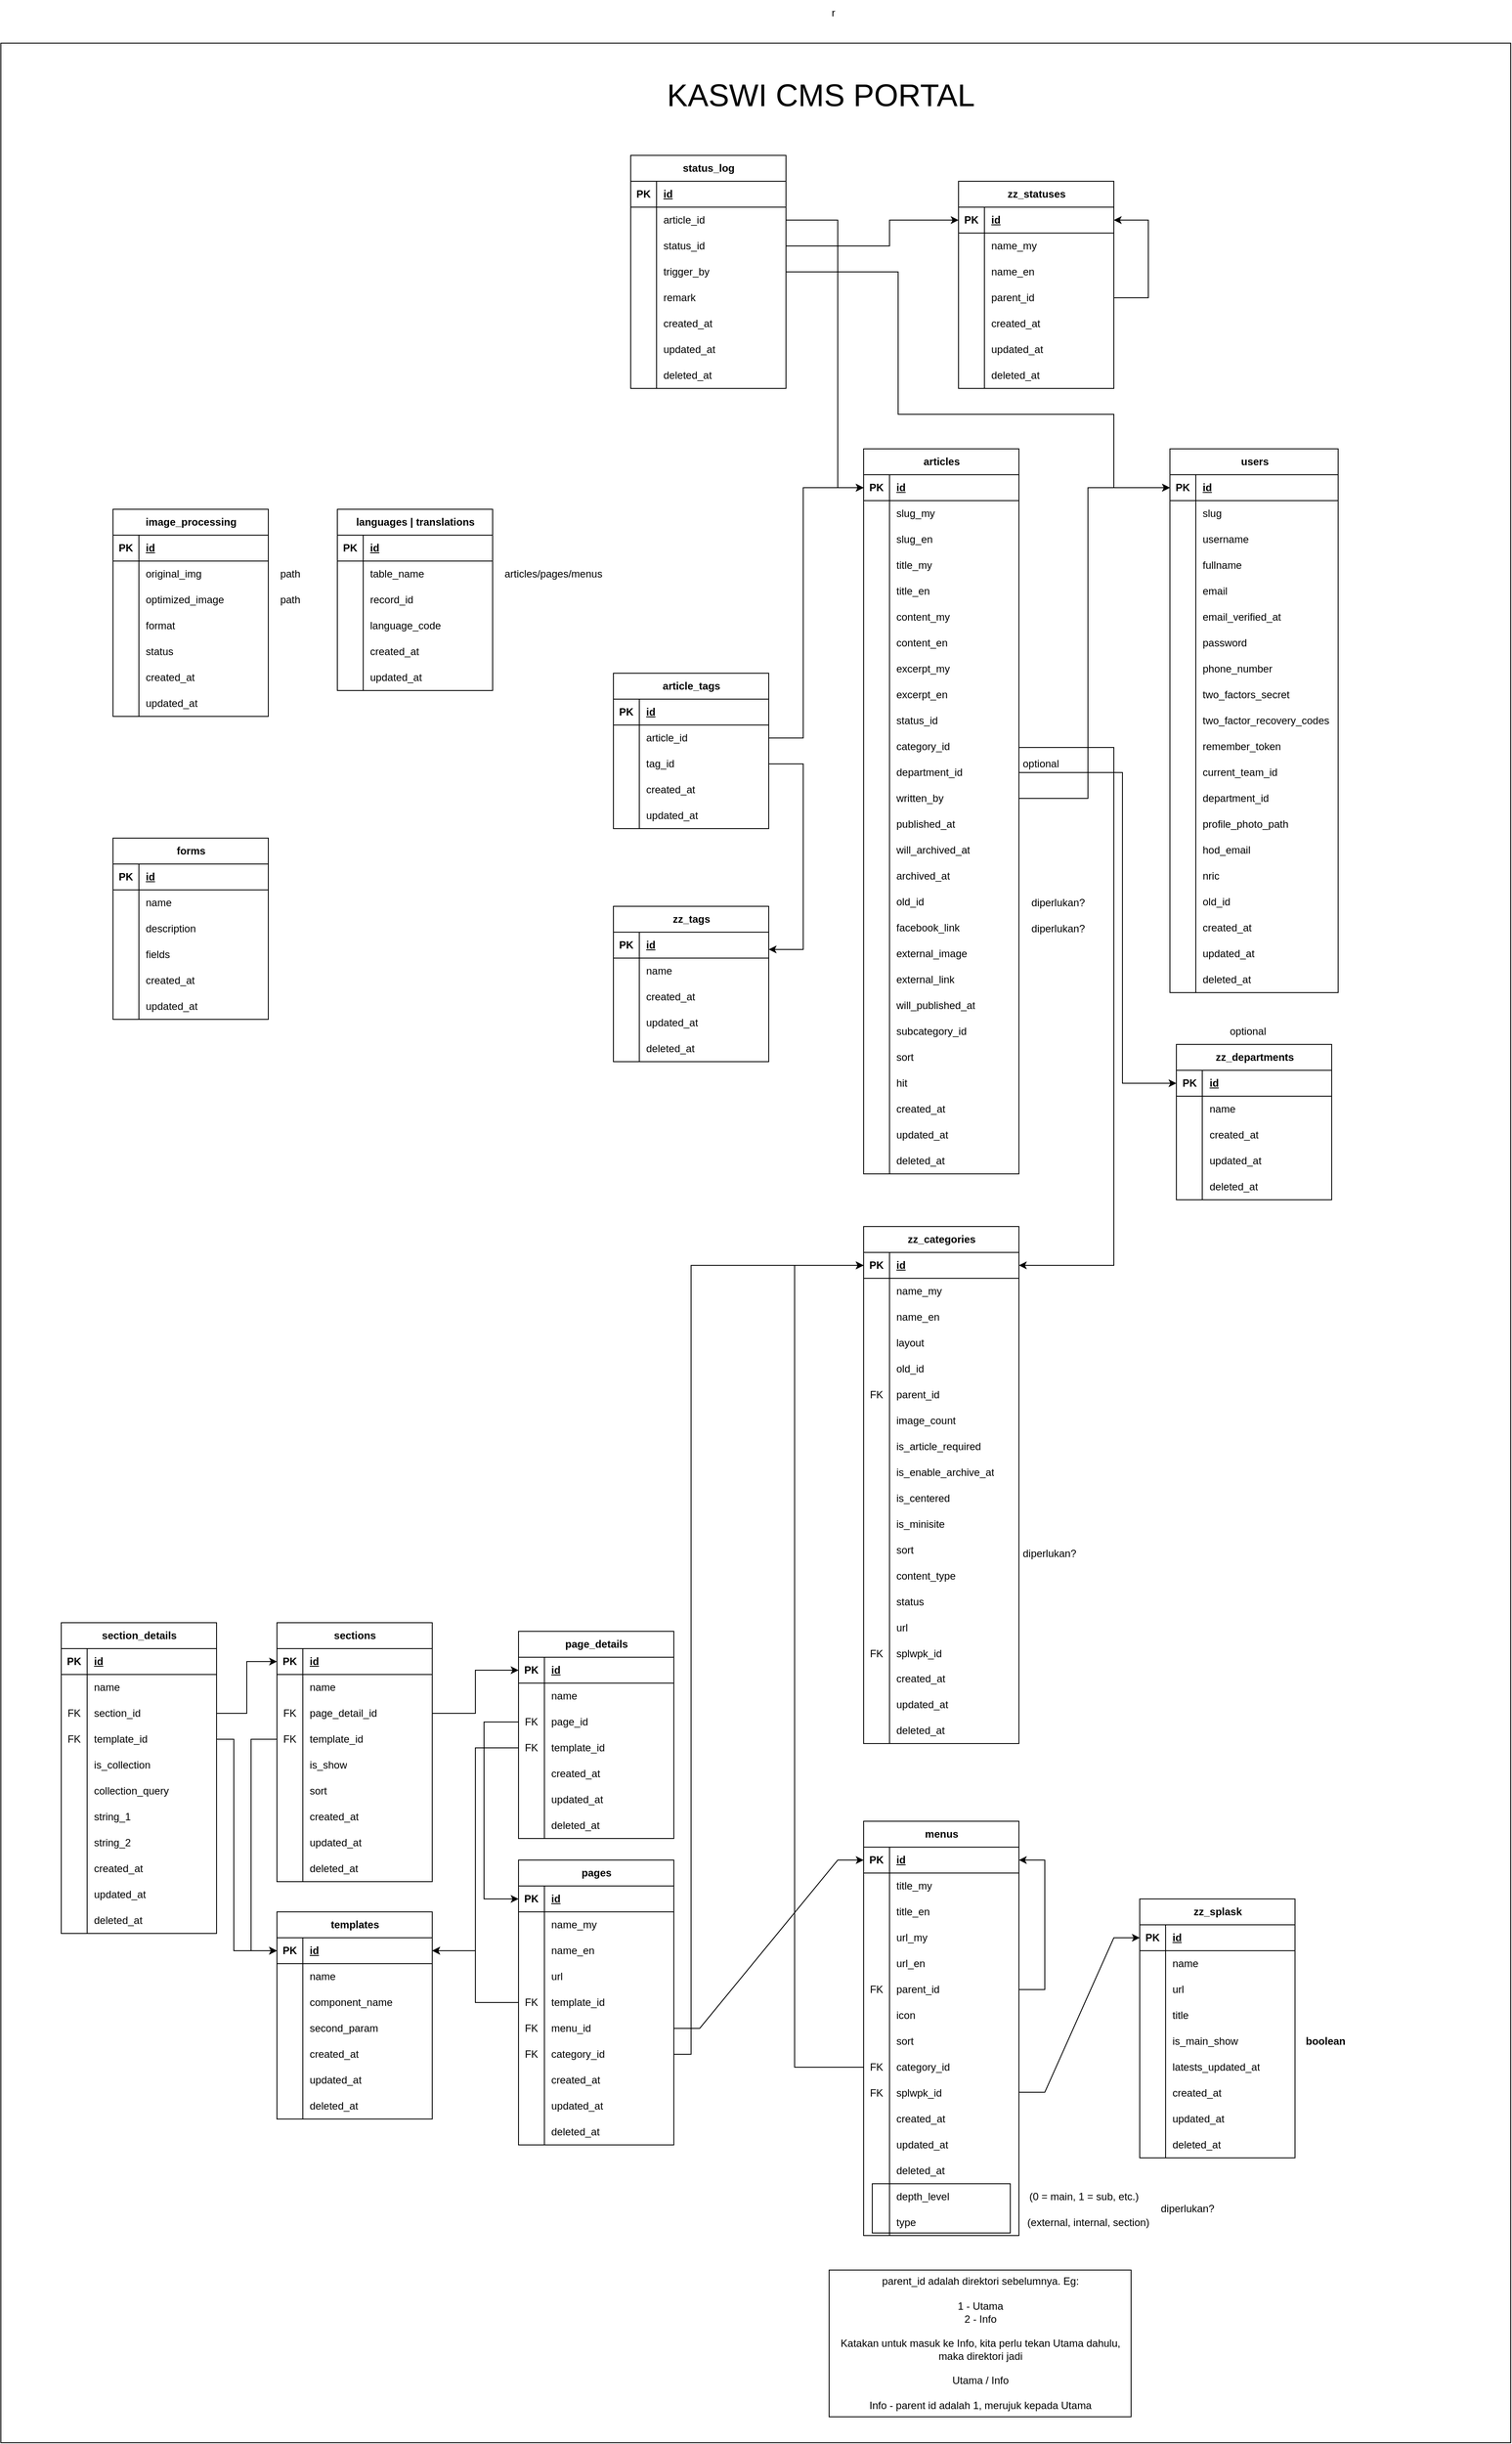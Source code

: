 <mxfile version="26.0.14">
  <diagram name="Page-1" id="R5k4UBXE10bKHVSaZQEJ">
    <mxGraphModel dx="3665" dy="1633" grid="1" gridSize="10" guides="1" tooltips="1" connect="1" arrows="1" fold="1" page="1" pageScale="1" pageWidth="850" pageHeight="1100" math="0" shadow="0">
      <root>
        <mxCell id="0" />
        <mxCell id="1" parent="0" />
        <mxCell id="h5Suvhz2vheDYeC2gVyZ-1" value="" style="rounded=0;whiteSpace=wrap;html=1;" vertex="1" parent="1">
          <mxGeometry x="-2110" y="-930" width="1750" height="2780" as="geometry" />
        </mxCell>
        <mxCell id="h5Suvhz2vheDYeC2gVyZ-616" value="" style="rounded=0;whiteSpace=wrap;html=1;" vertex="1" parent="1">
          <mxGeometry x="-1100" y="1550" width="160" height="57" as="geometry" />
        </mxCell>
        <mxCell id="h5Suvhz2vheDYeC2gVyZ-2" value="articles" style="shape=table;startSize=30;container=1;collapsible=1;childLayout=tableLayout;fixedRows=1;rowLines=0;fontStyle=1;align=center;resizeLast=1;html=1;" vertex="1" parent="1">
          <mxGeometry x="-1110" y="-460" width="180" height="840" as="geometry" />
        </mxCell>
        <mxCell id="h5Suvhz2vheDYeC2gVyZ-3" value="" style="shape=tableRow;horizontal=0;startSize=0;swimlaneHead=0;swimlaneBody=0;fillColor=none;collapsible=0;dropTarget=0;points=[[0,0.5],[1,0.5]];portConstraint=eastwest;top=0;left=0;right=0;bottom=1;" vertex="1" parent="h5Suvhz2vheDYeC2gVyZ-2">
          <mxGeometry y="30" width="180" height="30" as="geometry" />
        </mxCell>
        <mxCell id="h5Suvhz2vheDYeC2gVyZ-4" value="PK" style="shape=partialRectangle;connectable=0;fillColor=none;top=0;left=0;bottom=0;right=0;fontStyle=1;overflow=hidden;whiteSpace=wrap;html=1;" vertex="1" parent="h5Suvhz2vheDYeC2gVyZ-3">
          <mxGeometry width="30" height="30" as="geometry">
            <mxRectangle width="30" height="30" as="alternateBounds" />
          </mxGeometry>
        </mxCell>
        <mxCell id="h5Suvhz2vheDYeC2gVyZ-5" value="id" style="shape=partialRectangle;connectable=0;fillColor=none;top=0;left=0;bottom=0;right=0;align=left;spacingLeft=6;fontStyle=5;overflow=hidden;whiteSpace=wrap;html=1;" vertex="1" parent="h5Suvhz2vheDYeC2gVyZ-3">
          <mxGeometry x="30" width="150" height="30" as="geometry">
            <mxRectangle width="150" height="30" as="alternateBounds" />
          </mxGeometry>
        </mxCell>
        <mxCell id="h5Suvhz2vheDYeC2gVyZ-6" value="" style="shape=tableRow;horizontal=0;startSize=0;swimlaneHead=0;swimlaneBody=0;fillColor=none;collapsible=0;dropTarget=0;points=[[0,0.5],[1,0.5]];portConstraint=eastwest;top=0;left=0;right=0;bottom=0;" vertex="1" parent="h5Suvhz2vheDYeC2gVyZ-2">
          <mxGeometry y="60" width="180" height="30" as="geometry" />
        </mxCell>
        <mxCell id="h5Suvhz2vheDYeC2gVyZ-7" value="" style="shape=partialRectangle;connectable=0;fillColor=none;top=0;left=0;bottom=0;right=0;editable=1;overflow=hidden;whiteSpace=wrap;html=1;" vertex="1" parent="h5Suvhz2vheDYeC2gVyZ-6">
          <mxGeometry width="30" height="30" as="geometry">
            <mxRectangle width="30" height="30" as="alternateBounds" />
          </mxGeometry>
        </mxCell>
        <mxCell id="h5Suvhz2vheDYeC2gVyZ-8" value="slug_my" style="shape=partialRectangle;connectable=0;fillColor=none;top=0;left=0;bottom=0;right=0;align=left;spacingLeft=6;overflow=hidden;whiteSpace=wrap;html=1;" vertex="1" parent="h5Suvhz2vheDYeC2gVyZ-6">
          <mxGeometry x="30" width="150" height="30" as="geometry">
            <mxRectangle width="150" height="30" as="alternateBounds" />
          </mxGeometry>
        </mxCell>
        <mxCell id="h5Suvhz2vheDYeC2gVyZ-9" value="" style="shape=tableRow;horizontal=0;startSize=0;swimlaneHead=0;swimlaneBody=0;fillColor=none;collapsible=0;dropTarget=0;points=[[0,0.5],[1,0.5]];portConstraint=eastwest;top=0;left=0;right=0;bottom=0;" vertex="1" parent="h5Suvhz2vheDYeC2gVyZ-2">
          <mxGeometry y="90" width="180" height="30" as="geometry" />
        </mxCell>
        <mxCell id="h5Suvhz2vheDYeC2gVyZ-10" value="" style="shape=partialRectangle;connectable=0;fillColor=none;top=0;left=0;bottom=0;right=0;editable=1;overflow=hidden;whiteSpace=wrap;html=1;" vertex="1" parent="h5Suvhz2vheDYeC2gVyZ-9">
          <mxGeometry width="30" height="30" as="geometry">
            <mxRectangle width="30" height="30" as="alternateBounds" />
          </mxGeometry>
        </mxCell>
        <mxCell id="h5Suvhz2vheDYeC2gVyZ-11" value="&lt;span style=&quot;text-align: center;&quot;&gt;slug_en&lt;/span&gt;" style="shape=partialRectangle;connectable=0;fillColor=none;top=0;left=0;bottom=0;right=0;align=left;spacingLeft=6;overflow=hidden;whiteSpace=wrap;html=1;" vertex="1" parent="h5Suvhz2vheDYeC2gVyZ-9">
          <mxGeometry x="30" width="150" height="30" as="geometry">
            <mxRectangle width="150" height="30" as="alternateBounds" />
          </mxGeometry>
        </mxCell>
        <mxCell id="h5Suvhz2vheDYeC2gVyZ-12" value="" style="shape=tableRow;horizontal=0;startSize=0;swimlaneHead=0;swimlaneBody=0;fillColor=none;collapsible=0;dropTarget=0;points=[[0,0.5],[1,0.5]];portConstraint=eastwest;top=0;left=0;right=0;bottom=0;" vertex="1" parent="h5Suvhz2vheDYeC2gVyZ-2">
          <mxGeometry y="120" width="180" height="30" as="geometry" />
        </mxCell>
        <mxCell id="h5Suvhz2vheDYeC2gVyZ-13" value="" style="shape=partialRectangle;connectable=0;fillColor=none;top=0;left=0;bottom=0;right=0;editable=1;overflow=hidden;whiteSpace=wrap;html=1;" vertex="1" parent="h5Suvhz2vheDYeC2gVyZ-12">
          <mxGeometry width="30" height="30" as="geometry">
            <mxRectangle width="30" height="30" as="alternateBounds" />
          </mxGeometry>
        </mxCell>
        <mxCell id="h5Suvhz2vheDYeC2gVyZ-14" value="title_my" style="shape=partialRectangle;connectable=0;fillColor=none;top=0;left=0;bottom=0;right=0;align=left;spacingLeft=6;overflow=hidden;whiteSpace=wrap;html=1;" vertex="1" parent="h5Suvhz2vheDYeC2gVyZ-12">
          <mxGeometry x="30" width="150" height="30" as="geometry">
            <mxRectangle width="150" height="30" as="alternateBounds" />
          </mxGeometry>
        </mxCell>
        <mxCell id="h5Suvhz2vheDYeC2gVyZ-15" value="" style="shape=tableRow;horizontal=0;startSize=0;swimlaneHead=0;swimlaneBody=0;fillColor=none;collapsible=0;dropTarget=0;points=[[0,0.5],[1,0.5]];portConstraint=eastwest;top=0;left=0;right=0;bottom=0;" vertex="1" parent="h5Suvhz2vheDYeC2gVyZ-2">
          <mxGeometry y="150" width="180" height="30" as="geometry" />
        </mxCell>
        <mxCell id="h5Suvhz2vheDYeC2gVyZ-16" value="" style="shape=partialRectangle;connectable=0;fillColor=none;top=0;left=0;bottom=0;right=0;editable=1;overflow=hidden;whiteSpace=wrap;html=1;" vertex="1" parent="h5Suvhz2vheDYeC2gVyZ-15">
          <mxGeometry width="30" height="30" as="geometry">
            <mxRectangle width="30" height="30" as="alternateBounds" />
          </mxGeometry>
        </mxCell>
        <mxCell id="h5Suvhz2vheDYeC2gVyZ-17" value="title_en" style="shape=partialRectangle;connectable=0;fillColor=none;top=0;left=0;bottom=0;right=0;align=left;spacingLeft=6;overflow=hidden;whiteSpace=wrap;html=1;" vertex="1" parent="h5Suvhz2vheDYeC2gVyZ-15">
          <mxGeometry x="30" width="150" height="30" as="geometry">
            <mxRectangle width="150" height="30" as="alternateBounds" />
          </mxGeometry>
        </mxCell>
        <mxCell id="h5Suvhz2vheDYeC2gVyZ-18" value="" style="shape=tableRow;horizontal=0;startSize=0;swimlaneHead=0;swimlaneBody=0;fillColor=none;collapsible=0;dropTarget=0;points=[[0,0.5],[1,0.5]];portConstraint=eastwest;top=0;left=0;right=0;bottom=0;" vertex="1" parent="h5Suvhz2vheDYeC2gVyZ-2">
          <mxGeometry y="180" width="180" height="30" as="geometry" />
        </mxCell>
        <mxCell id="h5Suvhz2vheDYeC2gVyZ-19" value="" style="shape=partialRectangle;connectable=0;fillColor=none;top=0;left=0;bottom=0;right=0;editable=1;overflow=hidden;whiteSpace=wrap;html=1;" vertex="1" parent="h5Suvhz2vheDYeC2gVyZ-18">
          <mxGeometry width="30" height="30" as="geometry">
            <mxRectangle width="30" height="30" as="alternateBounds" />
          </mxGeometry>
        </mxCell>
        <mxCell id="h5Suvhz2vheDYeC2gVyZ-20" value="content_my" style="shape=partialRectangle;connectable=0;fillColor=none;top=0;left=0;bottom=0;right=0;align=left;spacingLeft=6;overflow=hidden;whiteSpace=wrap;html=1;" vertex="1" parent="h5Suvhz2vheDYeC2gVyZ-18">
          <mxGeometry x="30" width="150" height="30" as="geometry">
            <mxRectangle width="150" height="30" as="alternateBounds" />
          </mxGeometry>
        </mxCell>
        <mxCell id="h5Suvhz2vheDYeC2gVyZ-21" value="" style="shape=tableRow;horizontal=0;startSize=0;swimlaneHead=0;swimlaneBody=0;fillColor=none;collapsible=0;dropTarget=0;points=[[0,0.5],[1,0.5]];portConstraint=eastwest;top=0;left=0;right=0;bottom=0;" vertex="1" parent="h5Suvhz2vheDYeC2gVyZ-2">
          <mxGeometry y="210" width="180" height="30" as="geometry" />
        </mxCell>
        <mxCell id="h5Suvhz2vheDYeC2gVyZ-22" value="" style="shape=partialRectangle;connectable=0;fillColor=none;top=0;left=0;bottom=0;right=0;editable=1;overflow=hidden;whiteSpace=wrap;html=1;" vertex="1" parent="h5Suvhz2vheDYeC2gVyZ-21">
          <mxGeometry width="30" height="30" as="geometry">
            <mxRectangle width="30" height="30" as="alternateBounds" />
          </mxGeometry>
        </mxCell>
        <mxCell id="h5Suvhz2vheDYeC2gVyZ-23" value="content_en" style="shape=partialRectangle;connectable=0;fillColor=none;top=0;left=0;bottom=0;right=0;align=left;spacingLeft=6;overflow=hidden;whiteSpace=wrap;html=1;" vertex="1" parent="h5Suvhz2vheDYeC2gVyZ-21">
          <mxGeometry x="30" width="150" height="30" as="geometry">
            <mxRectangle width="150" height="30" as="alternateBounds" />
          </mxGeometry>
        </mxCell>
        <mxCell id="h5Suvhz2vheDYeC2gVyZ-24" value="" style="shape=tableRow;horizontal=0;startSize=0;swimlaneHead=0;swimlaneBody=0;fillColor=none;collapsible=0;dropTarget=0;points=[[0,0.5],[1,0.5]];portConstraint=eastwest;top=0;left=0;right=0;bottom=0;" vertex="1" parent="h5Suvhz2vheDYeC2gVyZ-2">
          <mxGeometry y="240" width="180" height="30" as="geometry" />
        </mxCell>
        <mxCell id="h5Suvhz2vheDYeC2gVyZ-25" value="" style="shape=partialRectangle;connectable=0;fillColor=none;top=0;left=0;bottom=0;right=0;editable=1;overflow=hidden;whiteSpace=wrap;html=1;" vertex="1" parent="h5Suvhz2vheDYeC2gVyZ-24">
          <mxGeometry width="30" height="30" as="geometry">
            <mxRectangle width="30" height="30" as="alternateBounds" />
          </mxGeometry>
        </mxCell>
        <mxCell id="h5Suvhz2vheDYeC2gVyZ-26" value="excerpt_my" style="shape=partialRectangle;connectable=0;fillColor=none;top=0;left=0;bottom=0;right=0;align=left;spacingLeft=6;overflow=hidden;whiteSpace=wrap;html=1;" vertex="1" parent="h5Suvhz2vheDYeC2gVyZ-24">
          <mxGeometry x="30" width="150" height="30" as="geometry">
            <mxRectangle width="150" height="30" as="alternateBounds" />
          </mxGeometry>
        </mxCell>
        <mxCell id="h5Suvhz2vheDYeC2gVyZ-27" value="" style="shape=tableRow;horizontal=0;startSize=0;swimlaneHead=0;swimlaneBody=0;fillColor=none;collapsible=0;dropTarget=0;points=[[0,0.5],[1,0.5]];portConstraint=eastwest;top=0;left=0;right=0;bottom=0;" vertex="1" parent="h5Suvhz2vheDYeC2gVyZ-2">
          <mxGeometry y="270" width="180" height="30" as="geometry" />
        </mxCell>
        <mxCell id="h5Suvhz2vheDYeC2gVyZ-28" value="" style="shape=partialRectangle;connectable=0;fillColor=none;top=0;left=0;bottom=0;right=0;editable=1;overflow=hidden;whiteSpace=wrap;html=1;" vertex="1" parent="h5Suvhz2vheDYeC2gVyZ-27">
          <mxGeometry width="30" height="30" as="geometry">
            <mxRectangle width="30" height="30" as="alternateBounds" />
          </mxGeometry>
        </mxCell>
        <mxCell id="h5Suvhz2vheDYeC2gVyZ-29" value="excerpt_en" style="shape=partialRectangle;connectable=0;fillColor=none;top=0;left=0;bottom=0;right=0;align=left;spacingLeft=6;overflow=hidden;whiteSpace=wrap;html=1;" vertex="1" parent="h5Suvhz2vheDYeC2gVyZ-27">
          <mxGeometry x="30" width="150" height="30" as="geometry">
            <mxRectangle width="150" height="30" as="alternateBounds" />
          </mxGeometry>
        </mxCell>
        <mxCell id="h5Suvhz2vheDYeC2gVyZ-30" value="" style="shape=tableRow;horizontal=0;startSize=0;swimlaneHead=0;swimlaneBody=0;fillColor=none;collapsible=0;dropTarget=0;points=[[0,0.5],[1,0.5]];portConstraint=eastwest;top=0;left=0;right=0;bottom=0;" vertex="1" parent="h5Suvhz2vheDYeC2gVyZ-2">
          <mxGeometry y="300" width="180" height="30" as="geometry" />
        </mxCell>
        <mxCell id="h5Suvhz2vheDYeC2gVyZ-31" value="" style="shape=partialRectangle;connectable=0;fillColor=none;top=0;left=0;bottom=0;right=0;editable=1;overflow=hidden;whiteSpace=wrap;html=1;" vertex="1" parent="h5Suvhz2vheDYeC2gVyZ-30">
          <mxGeometry width="30" height="30" as="geometry">
            <mxRectangle width="30" height="30" as="alternateBounds" />
          </mxGeometry>
        </mxCell>
        <mxCell id="h5Suvhz2vheDYeC2gVyZ-32" value="status_id" style="shape=partialRectangle;connectable=0;fillColor=none;top=0;left=0;bottom=0;right=0;align=left;spacingLeft=6;overflow=hidden;whiteSpace=wrap;html=1;" vertex="1" parent="h5Suvhz2vheDYeC2gVyZ-30">
          <mxGeometry x="30" width="150" height="30" as="geometry">
            <mxRectangle width="150" height="30" as="alternateBounds" />
          </mxGeometry>
        </mxCell>
        <mxCell id="h5Suvhz2vheDYeC2gVyZ-33" value="" style="shape=tableRow;horizontal=0;startSize=0;swimlaneHead=0;swimlaneBody=0;fillColor=none;collapsible=0;dropTarget=0;points=[[0,0.5],[1,0.5]];portConstraint=eastwest;top=0;left=0;right=0;bottom=0;" vertex="1" parent="h5Suvhz2vheDYeC2gVyZ-2">
          <mxGeometry y="330" width="180" height="30" as="geometry" />
        </mxCell>
        <mxCell id="h5Suvhz2vheDYeC2gVyZ-34" value="" style="shape=partialRectangle;connectable=0;fillColor=none;top=0;left=0;bottom=0;right=0;editable=1;overflow=hidden;whiteSpace=wrap;html=1;" vertex="1" parent="h5Suvhz2vheDYeC2gVyZ-33">
          <mxGeometry width="30" height="30" as="geometry">
            <mxRectangle width="30" height="30" as="alternateBounds" />
          </mxGeometry>
        </mxCell>
        <mxCell id="h5Suvhz2vheDYeC2gVyZ-35" value="category_id" style="shape=partialRectangle;connectable=0;fillColor=none;top=0;left=0;bottom=0;right=0;align=left;spacingLeft=6;overflow=hidden;whiteSpace=wrap;html=1;" vertex="1" parent="h5Suvhz2vheDYeC2gVyZ-33">
          <mxGeometry x="30" width="150" height="30" as="geometry">
            <mxRectangle width="150" height="30" as="alternateBounds" />
          </mxGeometry>
        </mxCell>
        <mxCell id="h5Suvhz2vheDYeC2gVyZ-36" value="" style="shape=tableRow;horizontal=0;startSize=0;swimlaneHead=0;swimlaneBody=0;fillColor=none;collapsible=0;dropTarget=0;points=[[0,0.5],[1,0.5]];portConstraint=eastwest;top=0;left=0;right=0;bottom=0;" vertex="1" parent="h5Suvhz2vheDYeC2gVyZ-2">
          <mxGeometry y="360" width="180" height="30" as="geometry" />
        </mxCell>
        <mxCell id="h5Suvhz2vheDYeC2gVyZ-37" value="" style="shape=partialRectangle;connectable=0;fillColor=none;top=0;left=0;bottom=0;right=0;editable=1;overflow=hidden;whiteSpace=wrap;html=1;" vertex="1" parent="h5Suvhz2vheDYeC2gVyZ-36">
          <mxGeometry width="30" height="30" as="geometry">
            <mxRectangle width="30" height="30" as="alternateBounds" />
          </mxGeometry>
        </mxCell>
        <mxCell id="h5Suvhz2vheDYeC2gVyZ-38" value="department_id" style="shape=partialRectangle;connectable=0;fillColor=none;top=0;left=0;bottom=0;right=0;align=left;spacingLeft=6;overflow=hidden;whiteSpace=wrap;html=1;" vertex="1" parent="h5Suvhz2vheDYeC2gVyZ-36">
          <mxGeometry x="30" width="150" height="30" as="geometry">
            <mxRectangle width="150" height="30" as="alternateBounds" />
          </mxGeometry>
        </mxCell>
        <mxCell id="h5Suvhz2vheDYeC2gVyZ-39" value="" style="shape=tableRow;horizontal=0;startSize=0;swimlaneHead=0;swimlaneBody=0;fillColor=none;collapsible=0;dropTarget=0;points=[[0,0.5],[1,0.5]];portConstraint=eastwest;top=0;left=0;right=0;bottom=0;" vertex="1" parent="h5Suvhz2vheDYeC2gVyZ-2">
          <mxGeometry y="390" width="180" height="30" as="geometry" />
        </mxCell>
        <mxCell id="h5Suvhz2vheDYeC2gVyZ-40" value="" style="shape=partialRectangle;connectable=0;fillColor=none;top=0;left=0;bottom=0;right=0;editable=1;overflow=hidden;whiteSpace=wrap;html=1;" vertex="1" parent="h5Suvhz2vheDYeC2gVyZ-39">
          <mxGeometry width="30" height="30" as="geometry">
            <mxRectangle width="30" height="30" as="alternateBounds" />
          </mxGeometry>
        </mxCell>
        <mxCell id="h5Suvhz2vheDYeC2gVyZ-41" value="written_by" style="shape=partialRectangle;connectable=0;fillColor=none;top=0;left=0;bottom=0;right=0;align=left;spacingLeft=6;overflow=hidden;whiteSpace=wrap;html=1;" vertex="1" parent="h5Suvhz2vheDYeC2gVyZ-39">
          <mxGeometry x="30" width="150" height="30" as="geometry">
            <mxRectangle width="150" height="30" as="alternateBounds" />
          </mxGeometry>
        </mxCell>
        <mxCell id="h5Suvhz2vheDYeC2gVyZ-42" value="" style="shape=tableRow;horizontal=0;startSize=0;swimlaneHead=0;swimlaneBody=0;fillColor=none;collapsible=0;dropTarget=0;points=[[0,0.5],[1,0.5]];portConstraint=eastwest;top=0;left=0;right=0;bottom=0;" vertex="1" parent="h5Suvhz2vheDYeC2gVyZ-2">
          <mxGeometry y="420" width="180" height="30" as="geometry" />
        </mxCell>
        <mxCell id="h5Suvhz2vheDYeC2gVyZ-43" value="" style="shape=partialRectangle;connectable=0;fillColor=none;top=0;left=0;bottom=0;right=0;editable=1;overflow=hidden;whiteSpace=wrap;html=1;" vertex="1" parent="h5Suvhz2vheDYeC2gVyZ-42">
          <mxGeometry width="30" height="30" as="geometry">
            <mxRectangle width="30" height="30" as="alternateBounds" />
          </mxGeometry>
        </mxCell>
        <mxCell id="h5Suvhz2vheDYeC2gVyZ-44" value="published_at" style="shape=partialRectangle;connectable=0;fillColor=none;top=0;left=0;bottom=0;right=0;align=left;spacingLeft=6;overflow=hidden;whiteSpace=wrap;html=1;" vertex="1" parent="h5Suvhz2vheDYeC2gVyZ-42">
          <mxGeometry x="30" width="150" height="30" as="geometry">
            <mxRectangle width="150" height="30" as="alternateBounds" />
          </mxGeometry>
        </mxCell>
        <mxCell id="h5Suvhz2vheDYeC2gVyZ-45" value="" style="shape=tableRow;horizontal=0;startSize=0;swimlaneHead=0;swimlaneBody=0;fillColor=none;collapsible=0;dropTarget=0;points=[[0,0.5],[1,0.5]];portConstraint=eastwest;top=0;left=0;right=0;bottom=0;" vertex="1" parent="h5Suvhz2vheDYeC2gVyZ-2">
          <mxGeometry y="450" width="180" height="30" as="geometry" />
        </mxCell>
        <mxCell id="h5Suvhz2vheDYeC2gVyZ-46" value="" style="shape=partialRectangle;connectable=0;fillColor=none;top=0;left=0;bottom=0;right=0;editable=1;overflow=hidden;whiteSpace=wrap;html=1;" vertex="1" parent="h5Suvhz2vheDYeC2gVyZ-45">
          <mxGeometry width="30" height="30" as="geometry">
            <mxRectangle width="30" height="30" as="alternateBounds" />
          </mxGeometry>
        </mxCell>
        <mxCell id="h5Suvhz2vheDYeC2gVyZ-47" value="will_archived_at" style="shape=partialRectangle;connectable=0;fillColor=none;top=0;left=0;bottom=0;right=0;align=left;spacingLeft=6;overflow=hidden;whiteSpace=wrap;html=1;" vertex="1" parent="h5Suvhz2vheDYeC2gVyZ-45">
          <mxGeometry x="30" width="150" height="30" as="geometry">
            <mxRectangle width="150" height="30" as="alternateBounds" />
          </mxGeometry>
        </mxCell>
        <mxCell id="h5Suvhz2vheDYeC2gVyZ-48" value="" style="shape=tableRow;horizontal=0;startSize=0;swimlaneHead=0;swimlaneBody=0;fillColor=none;collapsible=0;dropTarget=0;points=[[0,0.5],[1,0.5]];portConstraint=eastwest;top=0;left=0;right=0;bottom=0;" vertex="1" parent="h5Suvhz2vheDYeC2gVyZ-2">
          <mxGeometry y="480" width="180" height="30" as="geometry" />
        </mxCell>
        <mxCell id="h5Suvhz2vheDYeC2gVyZ-49" value="" style="shape=partialRectangle;connectable=0;fillColor=none;top=0;left=0;bottom=0;right=0;editable=1;overflow=hidden;whiteSpace=wrap;html=1;" vertex="1" parent="h5Suvhz2vheDYeC2gVyZ-48">
          <mxGeometry width="30" height="30" as="geometry">
            <mxRectangle width="30" height="30" as="alternateBounds" />
          </mxGeometry>
        </mxCell>
        <mxCell id="h5Suvhz2vheDYeC2gVyZ-50" value="archived_at" style="shape=partialRectangle;connectable=0;fillColor=none;top=0;left=0;bottom=0;right=0;align=left;spacingLeft=6;overflow=hidden;whiteSpace=wrap;html=1;" vertex="1" parent="h5Suvhz2vheDYeC2gVyZ-48">
          <mxGeometry x="30" width="150" height="30" as="geometry">
            <mxRectangle width="150" height="30" as="alternateBounds" />
          </mxGeometry>
        </mxCell>
        <mxCell id="h5Suvhz2vheDYeC2gVyZ-51" value="" style="shape=tableRow;horizontal=0;startSize=0;swimlaneHead=0;swimlaneBody=0;fillColor=none;collapsible=0;dropTarget=0;points=[[0,0.5],[1,0.5]];portConstraint=eastwest;top=0;left=0;right=0;bottom=0;" vertex="1" parent="h5Suvhz2vheDYeC2gVyZ-2">
          <mxGeometry y="510" width="180" height="30" as="geometry" />
        </mxCell>
        <mxCell id="h5Suvhz2vheDYeC2gVyZ-52" value="" style="shape=partialRectangle;connectable=0;fillColor=none;top=0;left=0;bottom=0;right=0;editable=1;overflow=hidden;whiteSpace=wrap;html=1;" vertex="1" parent="h5Suvhz2vheDYeC2gVyZ-51">
          <mxGeometry width="30" height="30" as="geometry">
            <mxRectangle width="30" height="30" as="alternateBounds" />
          </mxGeometry>
        </mxCell>
        <mxCell id="h5Suvhz2vheDYeC2gVyZ-53" value="old_id" style="shape=partialRectangle;connectable=0;fillColor=none;top=0;left=0;bottom=0;right=0;align=left;spacingLeft=6;overflow=hidden;whiteSpace=wrap;html=1;" vertex="1" parent="h5Suvhz2vheDYeC2gVyZ-51">
          <mxGeometry x="30" width="150" height="30" as="geometry">
            <mxRectangle width="150" height="30" as="alternateBounds" />
          </mxGeometry>
        </mxCell>
        <mxCell id="h5Suvhz2vheDYeC2gVyZ-54" value="" style="shape=tableRow;horizontal=0;startSize=0;swimlaneHead=0;swimlaneBody=0;fillColor=none;collapsible=0;dropTarget=0;points=[[0,0.5],[1,0.5]];portConstraint=eastwest;top=0;left=0;right=0;bottom=0;" vertex="1" parent="h5Suvhz2vheDYeC2gVyZ-2">
          <mxGeometry y="540" width="180" height="30" as="geometry" />
        </mxCell>
        <mxCell id="h5Suvhz2vheDYeC2gVyZ-55" value="" style="shape=partialRectangle;connectable=0;fillColor=none;top=0;left=0;bottom=0;right=0;editable=1;overflow=hidden;whiteSpace=wrap;html=1;" vertex="1" parent="h5Suvhz2vheDYeC2gVyZ-54">
          <mxGeometry width="30" height="30" as="geometry">
            <mxRectangle width="30" height="30" as="alternateBounds" />
          </mxGeometry>
        </mxCell>
        <mxCell id="h5Suvhz2vheDYeC2gVyZ-56" value="facebook_link" style="shape=partialRectangle;connectable=0;fillColor=none;top=0;left=0;bottom=0;right=0;align=left;spacingLeft=6;overflow=hidden;whiteSpace=wrap;html=1;" vertex="1" parent="h5Suvhz2vheDYeC2gVyZ-54">
          <mxGeometry x="30" width="150" height="30" as="geometry">
            <mxRectangle width="150" height="30" as="alternateBounds" />
          </mxGeometry>
        </mxCell>
        <mxCell id="h5Suvhz2vheDYeC2gVyZ-57" value="" style="shape=tableRow;horizontal=0;startSize=0;swimlaneHead=0;swimlaneBody=0;fillColor=none;collapsible=0;dropTarget=0;points=[[0,0.5],[1,0.5]];portConstraint=eastwest;top=0;left=0;right=0;bottom=0;" vertex="1" parent="h5Suvhz2vheDYeC2gVyZ-2">
          <mxGeometry y="570" width="180" height="30" as="geometry" />
        </mxCell>
        <mxCell id="h5Suvhz2vheDYeC2gVyZ-58" value="" style="shape=partialRectangle;connectable=0;fillColor=none;top=0;left=0;bottom=0;right=0;editable=1;overflow=hidden;whiteSpace=wrap;html=1;" vertex="1" parent="h5Suvhz2vheDYeC2gVyZ-57">
          <mxGeometry width="30" height="30" as="geometry">
            <mxRectangle width="30" height="30" as="alternateBounds" />
          </mxGeometry>
        </mxCell>
        <mxCell id="h5Suvhz2vheDYeC2gVyZ-59" value="external_image" style="shape=partialRectangle;connectable=0;fillColor=none;top=0;left=0;bottom=0;right=0;align=left;spacingLeft=6;overflow=hidden;whiteSpace=wrap;html=1;" vertex="1" parent="h5Suvhz2vheDYeC2gVyZ-57">
          <mxGeometry x="30" width="150" height="30" as="geometry">
            <mxRectangle width="150" height="30" as="alternateBounds" />
          </mxGeometry>
        </mxCell>
        <mxCell id="h5Suvhz2vheDYeC2gVyZ-60" value="" style="shape=tableRow;horizontal=0;startSize=0;swimlaneHead=0;swimlaneBody=0;fillColor=none;collapsible=0;dropTarget=0;points=[[0,0.5],[1,0.5]];portConstraint=eastwest;top=0;left=0;right=0;bottom=0;" vertex="1" parent="h5Suvhz2vheDYeC2gVyZ-2">
          <mxGeometry y="600" width="180" height="30" as="geometry" />
        </mxCell>
        <mxCell id="h5Suvhz2vheDYeC2gVyZ-61" value="" style="shape=partialRectangle;connectable=0;fillColor=none;top=0;left=0;bottom=0;right=0;editable=1;overflow=hidden;whiteSpace=wrap;html=1;" vertex="1" parent="h5Suvhz2vheDYeC2gVyZ-60">
          <mxGeometry width="30" height="30" as="geometry">
            <mxRectangle width="30" height="30" as="alternateBounds" />
          </mxGeometry>
        </mxCell>
        <mxCell id="h5Suvhz2vheDYeC2gVyZ-62" value="external_link" style="shape=partialRectangle;connectable=0;fillColor=none;top=0;left=0;bottom=0;right=0;align=left;spacingLeft=6;overflow=hidden;whiteSpace=wrap;html=1;" vertex="1" parent="h5Suvhz2vheDYeC2gVyZ-60">
          <mxGeometry x="30" width="150" height="30" as="geometry">
            <mxRectangle width="150" height="30" as="alternateBounds" />
          </mxGeometry>
        </mxCell>
        <mxCell id="h5Suvhz2vheDYeC2gVyZ-63" value="" style="shape=tableRow;horizontal=0;startSize=0;swimlaneHead=0;swimlaneBody=0;fillColor=none;collapsible=0;dropTarget=0;points=[[0,0.5],[1,0.5]];portConstraint=eastwest;top=0;left=0;right=0;bottom=0;" vertex="1" parent="h5Suvhz2vheDYeC2gVyZ-2">
          <mxGeometry y="630" width="180" height="30" as="geometry" />
        </mxCell>
        <mxCell id="h5Suvhz2vheDYeC2gVyZ-64" value="" style="shape=partialRectangle;connectable=0;fillColor=none;top=0;left=0;bottom=0;right=0;editable=1;overflow=hidden;whiteSpace=wrap;html=1;" vertex="1" parent="h5Suvhz2vheDYeC2gVyZ-63">
          <mxGeometry width="30" height="30" as="geometry">
            <mxRectangle width="30" height="30" as="alternateBounds" />
          </mxGeometry>
        </mxCell>
        <mxCell id="h5Suvhz2vheDYeC2gVyZ-65" value="will_published_at" style="shape=partialRectangle;connectable=0;fillColor=none;top=0;left=0;bottom=0;right=0;align=left;spacingLeft=6;overflow=hidden;whiteSpace=wrap;html=1;" vertex="1" parent="h5Suvhz2vheDYeC2gVyZ-63">
          <mxGeometry x="30" width="150" height="30" as="geometry">
            <mxRectangle width="150" height="30" as="alternateBounds" />
          </mxGeometry>
        </mxCell>
        <mxCell id="h5Suvhz2vheDYeC2gVyZ-66" value="" style="shape=tableRow;horizontal=0;startSize=0;swimlaneHead=0;swimlaneBody=0;fillColor=none;collapsible=0;dropTarget=0;points=[[0,0.5],[1,0.5]];portConstraint=eastwest;top=0;left=0;right=0;bottom=0;" vertex="1" parent="h5Suvhz2vheDYeC2gVyZ-2">
          <mxGeometry y="660" width="180" height="30" as="geometry" />
        </mxCell>
        <mxCell id="h5Suvhz2vheDYeC2gVyZ-67" value="" style="shape=partialRectangle;connectable=0;fillColor=none;top=0;left=0;bottom=0;right=0;editable=1;overflow=hidden;whiteSpace=wrap;html=1;" vertex="1" parent="h5Suvhz2vheDYeC2gVyZ-66">
          <mxGeometry width="30" height="30" as="geometry">
            <mxRectangle width="30" height="30" as="alternateBounds" />
          </mxGeometry>
        </mxCell>
        <mxCell id="h5Suvhz2vheDYeC2gVyZ-68" value="subcategory_id" style="shape=partialRectangle;connectable=0;fillColor=none;top=0;left=0;bottom=0;right=0;align=left;spacingLeft=6;overflow=hidden;whiteSpace=wrap;html=1;" vertex="1" parent="h5Suvhz2vheDYeC2gVyZ-66">
          <mxGeometry x="30" width="150" height="30" as="geometry">
            <mxRectangle width="150" height="30" as="alternateBounds" />
          </mxGeometry>
        </mxCell>
        <mxCell id="h5Suvhz2vheDYeC2gVyZ-69" value="" style="shape=tableRow;horizontal=0;startSize=0;swimlaneHead=0;swimlaneBody=0;fillColor=none;collapsible=0;dropTarget=0;points=[[0,0.5],[1,0.5]];portConstraint=eastwest;top=0;left=0;right=0;bottom=0;" vertex="1" parent="h5Suvhz2vheDYeC2gVyZ-2">
          <mxGeometry y="690" width="180" height="30" as="geometry" />
        </mxCell>
        <mxCell id="h5Suvhz2vheDYeC2gVyZ-70" value="" style="shape=partialRectangle;connectable=0;fillColor=none;top=0;left=0;bottom=0;right=0;editable=1;overflow=hidden;whiteSpace=wrap;html=1;" vertex="1" parent="h5Suvhz2vheDYeC2gVyZ-69">
          <mxGeometry width="30" height="30" as="geometry">
            <mxRectangle width="30" height="30" as="alternateBounds" />
          </mxGeometry>
        </mxCell>
        <mxCell id="h5Suvhz2vheDYeC2gVyZ-71" value="sort" style="shape=partialRectangle;connectable=0;fillColor=none;top=0;left=0;bottom=0;right=0;align=left;spacingLeft=6;overflow=hidden;whiteSpace=wrap;html=1;" vertex="1" parent="h5Suvhz2vheDYeC2gVyZ-69">
          <mxGeometry x="30" width="150" height="30" as="geometry">
            <mxRectangle width="150" height="30" as="alternateBounds" />
          </mxGeometry>
        </mxCell>
        <mxCell id="h5Suvhz2vheDYeC2gVyZ-72" value="" style="shape=tableRow;horizontal=0;startSize=0;swimlaneHead=0;swimlaneBody=0;fillColor=none;collapsible=0;dropTarget=0;points=[[0,0.5],[1,0.5]];portConstraint=eastwest;top=0;left=0;right=0;bottom=0;" vertex="1" parent="h5Suvhz2vheDYeC2gVyZ-2">
          <mxGeometry y="720" width="180" height="30" as="geometry" />
        </mxCell>
        <mxCell id="h5Suvhz2vheDYeC2gVyZ-73" value="" style="shape=partialRectangle;connectable=0;fillColor=none;top=0;left=0;bottom=0;right=0;editable=1;overflow=hidden;whiteSpace=wrap;html=1;" vertex="1" parent="h5Suvhz2vheDYeC2gVyZ-72">
          <mxGeometry width="30" height="30" as="geometry">
            <mxRectangle width="30" height="30" as="alternateBounds" />
          </mxGeometry>
        </mxCell>
        <mxCell id="h5Suvhz2vheDYeC2gVyZ-74" value="hit" style="shape=partialRectangle;connectable=0;fillColor=none;top=0;left=0;bottom=0;right=0;align=left;spacingLeft=6;overflow=hidden;whiteSpace=wrap;html=1;" vertex="1" parent="h5Suvhz2vheDYeC2gVyZ-72">
          <mxGeometry x="30" width="150" height="30" as="geometry">
            <mxRectangle width="150" height="30" as="alternateBounds" />
          </mxGeometry>
        </mxCell>
        <mxCell id="h5Suvhz2vheDYeC2gVyZ-75" value="" style="shape=tableRow;horizontal=0;startSize=0;swimlaneHead=0;swimlaneBody=0;fillColor=none;collapsible=0;dropTarget=0;points=[[0,0.5],[1,0.5]];portConstraint=eastwest;top=0;left=0;right=0;bottom=0;" vertex="1" parent="h5Suvhz2vheDYeC2gVyZ-2">
          <mxGeometry y="750" width="180" height="30" as="geometry" />
        </mxCell>
        <mxCell id="h5Suvhz2vheDYeC2gVyZ-76" value="" style="shape=partialRectangle;connectable=0;fillColor=none;top=0;left=0;bottom=0;right=0;editable=1;overflow=hidden;whiteSpace=wrap;html=1;" vertex="1" parent="h5Suvhz2vheDYeC2gVyZ-75">
          <mxGeometry width="30" height="30" as="geometry">
            <mxRectangle width="30" height="30" as="alternateBounds" />
          </mxGeometry>
        </mxCell>
        <mxCell id="h5Suvhz2vheDYeC2gVyZ-77" value="created_at" style="shape=partialRectangle;connectable=0;fillColor=none;top=0;left=0;bottom=0;right=0;align=left;spacingLeft=6;overflow=hidden;whiteSpace=wrap;html=1;" vertex="1" parent="h5Suvhz2vheDYeC2gVyZ-75">
          <mxGeometry x="30" width="150" height="30" as="geometry">
            <mxRectangle width="150" height="30" as="alternateBounds" />
          </mxGeometry>
        </mxCell>
        <mxCell id="h5Suvhz2vheDYeC2gVyZ-78" value="" style="shape=tableRow;horizontal=0;startSize=0;swimlaneHead=0;swimlaneBody=0;fillColor=none;collapsible=0;dropTarget=0;points=[[0,0.5],[1,0.5]];portConstraint=eastwest;top=0;left=0;right=0;bottom=0;" vertex="1" parent="h5Suvhz2vheDYeC2gVyZ-2">
          <mxGeometry y="780" width="180" height="30" as="geometry" />
        </mxCell>
        <mxCell id="h5Suvhz2vheDYeC2gVyZ-79" value="" style="shape=partialRectangle;connectable=0;fillColor=none;top=0;left=0;bottom=0;right=0;editable=1;overflow=hidden;whiteSpace=wrap;html=1;" vertex="1" parent="h5Suvhz2vheDYeC2gVyZ-78">
          <mxGeometry width="30" height="30" as="geometry">
            <mxRectangle width="30" height="30" as="alternateBounds" />
          </mxGeometry>
        </mxCell>
        <mxCell id="h5Suvhz2vheDYeC2gVyZ-80" value="updated_at" style="shape=partialRectangle;connectable=0;fillColor=none;top=0;left=0;bottom=0;right=0;align=left;spacingLeft=6;overflow=hidden;whiteSpace=wrap;html=1;" vertex="1" parent="h5Suvhz2vheDYeC2gVyZ-78">
          <mxGeometry x="30" width="150" height="30" as="geometry">
            <mxRectangle width="150" height="30" as="alternateBounds" />
          </mxGeometry>
        </mxCell>
        <mxCell id="h5Suvhz2vheDYeC2gVyZ-81" value="" style="shape=tableRow;horizontal=0;startSize=0;swimlaneHead=0;swimlaneBody=0;fillColor=none;collapsible=0;dropTarget=0;points=[[0,0.5],[1,0.5]];portConstraint=eastwest;top=0;left=0;right=0;bottom=0;" vertex="1" parent="h5Suvhz2vheDYeC2gVyZ-2">
          <mxGeometry y="810" width="180" height="30" as="geometry" />
        </mxCell>
        <mxCell id="h5Suvhz2vheDYeC2gVyZ-82" value="" style="shape=partialRectangle;connectable=0;fillColor=none;top=0;left=0;bottom=0;right=0;editable=1;overflow=hidden;whiteSpace=wrap;html=1;" vertex="1" parent="h5Suvhz2vheDYeC2gVyZ-81">
          <mxGeometry width="30" height="30" as="geometry">
            <mxRectangle width="30" height="30" as="alternateBounds" />
          </mxGeometry>
        </mxCell>
        <mxCell id="h5Suvhz2vheDYeC2gVyZ-83" value="deleted_at" style="shape=partialRectangle;connectable=0;fillColor=none;top=0;left=0;bottom=0;right=0;align=left;spacingLeft=6;overflow=hidden;whiteSpace=wrap;html=1;" vertex="1" parent="h5Suvhz2vheDYeC2gVyZ-81">
          <mxGeometry x="30" width="150" height="30" as="geometry">
            <mxRectangle width="150" height="30" as="alternateBounds" />
          </mxGeometry>
        </mxCell>
        <mxCell id="h5Suvhz2vheDYeC2gVyZ-84" value="r" style="text;html=1;align=center;verticalAlign=middle;whiteSpace=wrap;rounded=0;" vertex="1" parent="1">
          <mxGeometry x="-1350" y="-980" width="410" height="30" as="geometry" />
        </mxCell>
        <mxCell id="h5Suvhz2vheDYeC2gVyZ-85" value="article_tags" style="shape=table;startSize=30;container=1;collapsible=1;childLayout=tableLayout;fixedRows=1;rowLines=0;fontStyle=1;align=center;resizeLast=1;html=1;" vertex="1" parent="1">
          <mxGeometry x="-1400" y="-200" width="180" height="180" as="geometry" />
        </mxCell>
        <mxCell id="h5Suvhz2vheDYeC2gVyZ-86" value="" style="shape=tableRow;horizontal=0;startSize=0;swimlaneHead=0;swimlaneBody=0;fillColor=none;collapsible=0;dropTarget=0;points=[[0,0.5],[1,0.5]];portConstraint=eastwest;top=0;left=0;right=0;bottom=1;" vertex="1" parent="h5Suvhz2vheDYeC2gVyZ-85">
          <mxGeometry y="30" width="180" height="30" as="geometry" />
        </mxCell>
        <mxCell id="h5Suvhz2vheDYeC2gVyZ-87" value="PK" style="shape=partialRectangle;connectable=0;fillColor=none;top=0;left=0;bottom=0;right=0;fontStyle=1;overflow=hidden;whiteSpace=wrap;html=1;" vertex="1" parent="h5Suvhz2vheDYeC2gVyZ-86">
          <mxGeometry width="30" height="30" as="geometry">
            <mxRectangle width="30" height="30" as="alternateBounds" />
          </mxGeometry>
        </mxCell>
        <mxCell id="h5Suvhz2vheDYeC2gVyZ-88" value="id" style="shape=partialRectangle;connectable=0;fillColor=none;top=0;left=0;bottom=0;right=0;align=left;spacingLeft=6;fontStyle=5;overflow=hidden;whiteSpace=wrap;html=1;" vertex="1" parent="h5Suvhz2vheDYeC2gVyZ-86">
          <mxGeometry x="30" width="150" height="30" as="geometry">
            <mxRectangle width="150" height="30" as="alternateBounds" />
          </mxGeometry>
        </mxCell>
        <mxCell id="h5Suvhz2vheDYeC2gVyZ-89" value="" style="shape=tableRow;horizontal=0;startSize=0;swimlaneHead=0;swimlaneBody=0;fillColor=none;collapsible=0;dropTarget=0;points=[[0,0.5],[1,0.5]];portConstraint=eastwest;top=0;left=0;right=0;bottom=0;" vertex="1" parent="h5Suvhz2vheDYeC2gVyZ-85">
          <mxGeometry y="60" width="180" height="30" as="geometry" />
        </mxCell>
        <mxCell id="h5Suvhz2vheDYeC2gVyZ-90" value="" style="shape=partialRectangle;connectable=0;fillColor=none;top=0;left=0;bottom=0;right=0;editable=1;overflow=hidden;whiteSpace=wrap;html=1;" vertex="1" parent="h5Suvhz2vheDYeC2gVyZ-89">
          <mxGeometry width="30" height="30" as="geometry">
            <mxRectangle width="30" height="30" as="alternateBounds" />
          </mxGeometry>
        </mxCell>
        <mxCell id="h5Suvhz2vheDYeC2gVyZ-91" value="article_id" style="shape=partialRectangle;connectable=0;fillColor=none;top=0;left=0;bottom=0;right=0;align=left;spacingLeft=6;overflow=hidden;whiteSpace=wrap;html=1;" vertex="1" parent="h5Suvhz2vheDYeC2gVyZ-89">
          <mxGeometry x="30" width="150" height="30" as="geometry">
            <mxRectangle width="150" height="30" as="alternateBounds" />
          </mxGeometry>
        </mxCell>
        <mxCell id="h5Suvhz2vheDYeC2gVyZ-92" value="" style="shape=tableRow;horizontal=0;startSize=0;swimlaneHead=0;swimlaneBody=0;fillColor=none;collapsible=0;dropTarget=0;points=[[0,0.5],[1,0.5]];portConstraint=eastwest;top=0;left=0;right=0;bottom=0;" vertex="1" parent="h5Suvhz2vheDYeC2gVyZ-85">
          <mxGeometry y="90" width="180" height="30" as="geometry" />
        </mxCell>
        <mxCell id="h5Suvhz2vheDYeC2gVyZ-93" value="" style="shape=partialRectangle;connectable=0;fillColor=none;top=0;left=0;bottom=0;right=0;editable=1;overflow=hidden;whiteSpace=wrap;html=1;" vertex="1" parent="h5Suvhz2vheDYeC2gVyZ-92">
          <mxGeometry width="30" height="30" as="geometry">
            <mxRectangle width="30" height="30" as="alternateBounds" />
          </mxGeometry>
        </mxCell>
        <mxCell id="h5Suvhz2vheDYeC2gVyZ-94" value="tag_id" style="shape=partialRectangle;connectable=0;fillColor=none;top=0;left=0;bottom=0;right=0;align=left;spacingLeft=6;overflow=hidden;whiteSpace=wrap;html=1;" vertex="1" parent="h5Suvhz2vheDYeC2gVyZ-92">
          <mxGeometry x="30" width="150" height="30" as="geometry">
            <mxRectangle width="150" height="30" as="alternateBounds" />
          </mxGeometry>
        </mxCell>
        <mxCell id="h5Suvhz2vheDYeC2gVyZ-95" value="" style="shape=tableRow;horizontal=0;startSize=0;swimlaneHead=0;swimlaneBody=0;fillColor=none;collapsible=0;dropTarget=0;points=[[0,0.5],[1,0.5]];portConstraint=eastwest;top=0;left=0;right=0;bottom=0;" vertex="1" parent="h5Suvhz2vheDYeC2gVyZ-85">
          <mxGeometry y="120" width="180" height="30" as="geometry" />
        </mxCell>
        <mxCell id="h5Suvhz2vheDYeC2gVyZ-96" value="" style="shape=partialRectangle;connectable=0;fillColor=none;top=0;left=0;bottom=0;right=0;editable=1;overflow=hidden;whiteSpace=wrap;html=1;" vertex="1" parent="h5Suvhz2vheDYeC2gVyZ-95">
          <mxGeometry width="30" height="30" as="geometry">
            <mxRectangle width="30" height="30" as="alternateBounds" />
          </mxGeometry>
        </mxCell>
        <mxCell id="h5Suvhz2vheDYeC2gVyZ-97" value="created_at" style="shape=partialRectangle;connectable=0;fillColor=none;top=0;left=0;bottom=0;right=0;align=left;spacingLeft=6;overflow=hidden;whiteSpace=wrap;html=1;" vertex="1" parent="h5Suvhz2vheDYeC2gVyZ-95">
          <mxGeometry x="30" width="150" height="30" as="geometry">
            <mxRectangle width="150" height="30" as="alternateBounds" />
          </mxGeometry>
        </mxCell>
        <mxCell id="h5Suvhz2vheDYeC2gVyZ-98" value="" style="shape=tableRow;horizontal=0;startSize=0;swimlaneHead=0;swimlaneBody=0;fillColor=none;collapsible=0;dropTarget=0;points=[[0,0.5],[1,0.5]];portConstraint=eastwest;top=0;left=0;right=0;bottom=0;" vertex="1" parent="h5Suvhz2vheDYeC2gVyZ-85">
          <mxGeometry y="150" width="180" height="30" as="geometry" />
        </mxCell>
        <mxCell id="h5Suvhz2vheDYeC2gVyZ-99" value="" style="shape=partialRectangle;connectable=0;fillColor=none;top=0;left=0;bottom=0;right=0;editable=1;overflow=hidden;whiteSpace=wrap;html=1;" vertex="1" parent="h5Suvhz2vheDYeC2gVyZ-98">
          <mxGeometry width="30" height="30" as="geometry">
            <mxRectangle width="30" height="30" as="alternateBounds" />
          </mxGeometry>
        </mxCell>
        <mxCell id="h5Suvhz2vheDYeC2gVyZ-100" value="updated_at" style="shape=partialRectangle;connectable=0;fillColor=none;top=0;left=0;bottom=0;right=0;align=left;spacingLeft=6;overflow=hidden;whiteSpace=wrap;html=1;" vertex="1" parent="h5Suvhz2vheDYeC2gVyZ-98">
          <mxGeometry x="30" width="150" height="30" as="geometry">
            <mxRectangle width="150" height="30" as="alternateBounds" />
          </mxGeometry>
        </mxCell>
        <mxCell id="h5Suvhz2vheDYeC2gVyZ-101" value="forms" style="shape=table;startSize=30;container=1;collapsible=1;childLayout=tableLayout;fixedRows=1;rowLines=0;fontStyle=1;align=center;resizeLast=1;html=1;" vertex="1" parent="1">
          <mxGeometry x="-1980" y="-9" width="180" height="210" as="geometry" />
        </mxCell>
        <mxCell id="h5Suvhz2vheDYeC2gVyZ-102" value="" style="shape=tableRow;horizontal=0;startSize=0;swimlaneHead=0;swimlaneBody=0;fillColor=none;collapsible=0;dropTarget=0;points=[[0,0.5],[1,0.5]];portConstraint=eastwest;top=0;left=0;right=0;bottom=1;" vertex="1" parent="h5Suvhz2vheDYeC2gVyZ-101">
          <mxGeometry y="30" width="180" height="30" as="geometry" />
        </mxCell>
        <mxCell id="h5Suvhz2vheDYeC2gVyZ-103" value="PK" style="shape=partialRectangle;connectable=0;fillColor=none;top=0;left=0;bottom=0;right=0;fontStyle=1;overflow=hidden;whiteSpace=wrap;html=1;" vertex="1" parent="h5Suvhz2vheDYeC2gVyZ-102">
          <mxGeometry width="30" height="30" as="geometry">
            <mxRectangle width="30" height="30" as="alternateBounds" />
          </mxGeometry>
        </mxCell>
        <mxCell id="h5Suvhz2vheDYeC2gVyZ-104" value="id" style="shape=partialRectangle;connectable=0;fillColor=none;top=0;left=0;bottom=0;right=0;align=left;spacingLeft=6;fontStyle=5;overflow=hidden;whiteSpace=wrap;html=1;" vertex="1" parent="h5Suvhz2vheDYeC2gVyZ-102">
          <mxGeometry x="30" width="150" height="30" as="geometry">
            <mxRectangle width="150" height="30" as="alternateBounds" />
          </mxGeometry>
        </mxCell>
        <mxCell id="h5Suvhz2vheDYeC2gVyZ-105" value="" style="shape=tableRow;horizontal=0;startSize=0;swimlaneHead=0;swimlaneBody=0;fillColor=none;collapsible=0;dropTarget=0;points=[[0,0.5],[1,0.5]];portConstraint=eastwest;top=0;left=0;right=0;bottom=0;" vertex="1" parent="h5Suvhz2vheDYeC2gVyZ-101">
          <mxGeometry y="60" width="180" height="30" as="geometry" />
        </mxCell>
        <mxCell id="h5Suvhz2vheDYeC2gVyZ-106" value="" style="shape=partialRectangle;connectable=0;fillColor=none;top=0;left=0;bottom=0;right=0;editable=1;overflow=hidden;whiteSpace=wrap;html=1;" vertex="1" parent="h5Suvhz2vheDYeC2gVyZ-105">
          <mxGeometry width="30" height="30" as="geometry">
            <mxRectangle width="30" height="30" as="alternateBounds" />
          </mxGeometry>
        </mxCell>
        <mxCell id="h5Suvhz2vheDYeC2gVyZ-107" value="name" style="shape=partialRectangle;connectable=0;fillColor=none;top=0;left=0;bottom=0;right=0;align=left;spacingLeft=6;overflow=hidden;whiteSpace=wrap;html=1;" vertex="1" parent="h5Suvhz2vheDYeC2gVyZ-105">
          <mxGeometry x="30" width="150" height="30" as="geometry">
            <mxRectangle width="150" height="30" as="alternateBounds" />
          </mxGeometry>
        </mxCell>
        <mxCell id="h5Suvhz2vheDYeC2gVyZ-108" value="" style="shape=tableRow;horizontal=0;startSize=0;swimlaneHead=0;swimlaneBody=0;fillColor=none;collapsible=0;dropTarget=0;points=[[0,0.5],[1,0.5]];portConstraint=eastwest;top=0;left=0;right=0;bottom=0;" vertex="1" parent="h5Suvhz2vheDYeC2gVyZ-101">
          <mxGeometry y="90" width="180" height="30" as="geometry" />
        </mxCell>
        <mxCell id="h5Suvhz2vheDYeC2gVyZ-109" value="" style="shape=partialRectangle;connectable=0;fillColor=none;top=0;left=0;bottom=0;right=0;editable=1;overflow=hidden;whiteSpace=wrap;html=1;" vertex="1" parent="h5Suvhz2vheDYeC2gVyZ-108">
          <mxGeometry width="30" height="30" as="geometry">
            <mxRectangle width="30" height="30" as="alternateBounds" />
          </mxGeometry>
        </mxCell>
        <mxCell id="h5Suvhz2vheDYeC2gVyZ-110" value="description&lt;span style=&quot;white-space: pre;&quot;&gt;&#x9;&lt;/span&gt;&lt;span style=&quot;white-space: pre;&quot;&gt;&#x9;&lt;/span&gt;&lt;span style=&quot;white-space: pre;&quot;&gt;&#x9;&lt;/span&gt;" style="shape=partialRectangle;connectable=0;fillColor=none;top=0;left=0;bottom=0;right=0;align=left;spacingLeft=6;overflow=hidden;whiteSpace=wrap;html=1;" vertex="1" parent="h5Suvhz2vheDYeC2gVyZ-108">
          <mxGeometry x="30" width="150" height="30" as="geometry">
            <mxRectangle width="150" height="30" as="alternateBounds" />
          </mxGeometry>
        </mxCell>
        <mxCell id="h5Suvhz2vheDYeC2gVyZ-111" value="" style="shape=tableRow;horizontal=0;startSize=0;swimlaneHead=0;swimlaneBody=0;fillColor=none;collapsible=0;dropTarget=0;points=[[0,0.5],[1,0.5]];portConstraint=eastwest;top=0;left=0;right=0;bottom=0;" vertex="1" parent="h5Suvhz2vheDYeC2gVyZ-101">
          <mxGeometry y="120" width="180" height="30" as="geometry" />
        </mxCell>
        <mxCell id="h5Suvhz2vheDYeC2gVyZ-112" value="" style="shape=partialRectangle;connectable=0;fillColor=none;top=0;left=0;bottom=0;right=0;editable=1;overflow=hidden;whiteSpace=wrap;html=1;" vertex="1" parent="h5Suvhz2vheDYeC2gVyZ-111">
          <mxGeometry width="30" height="30" as="geometry">
            <mxRectangle width="30" height="30" as="alternateBounds" />
          </mxGeometry>
        </mxCell>
        <mxCell id="h5Suvhz2vheDYeC2gVyZ-113" value="fields" style="shape=partialRectangle;connectable=0;fillColor=none;top=0;left=0;bottom=0;right=0;align=left;spacingLeft=6;overflow=hidden;whiteSpace=wrap;html=1;" vertex="1" parent="h5Suvhz2vheDYeC2gVyZ-111">
          <mxGeometry x="30" width="150" height="30" as="geometry">
            <mxRectangle width="150" height="30" as="alternateBounds" />
          </mxGeometry>
        </mxCell>
        <mxCell id="h5Suvhz2vheDYeC2gVyZ-114" value="" style="shape=tableRow;horizontal=0;startSize=0;swimlaneHead=0;swimlaneBody=0;fillColor=none;collapsible=0;dropTarget=0;points=[[0,0.5],[1,0.5]];portConstraint=eastwest;top=0;left=0;right=0;bottom=0;" vertex="1" parent="h5Suvhz2vheDYeC2gVyZ-101">
          <mxGeometry y="150" width="180" height="30" as="geometry" />
        </mxCell>
        <mxCell id="h5Suvhz2vheDYeC2gVyZ-115" value="" style="shape=partialRectangle;connectable=0;fillColor=none;top=0;left=0;bottom=0;right=0;editable=1;overflow=hidden;whiteSpace=wrap;html=1;" vertex="1" parent="h5Suvhz2vheDYeC2gVyZ-114">
          <mxGeometry width="30" height="30" as="geometry">
            <mxRectangle width="30" height="30" as="alternateBounds" />
          </mxGeometry>
        </mxCell>
        <mxCell id="h5Suvhz2vheDYeC2gVyZ-116" value="created_at" style="shape=partialRectangle;connectable=0;fillColor=none;top=0;left=0;bottom=0;right=0;align=left;spacingLeft=6;overflow=hidden;whiteSpace=wrap;html=1;" vertex="1" parent="h5Suvhz2vheDYeC2gVyZ-114">
          <mxGeometry x="30" width="150" height="30" as="geometry">
            <mxRectangle width="150" height="30" as="alternateBounds" />
          </mxGeometry>
        </mxCell>
        <mxCell id="h5Suvhz2vheDYeC2gVyZ-117" value="" style="shape=tableRow;horizontal=0;startSize=0;swimlaneHead=0;swimlaneBody=0;fillColor=none;collapsible=0;dropTarget=0;points=[[0,0.5],[1,0.5]];portConstraint=eastwest;top=0;left=0;right=0;bottom=0;" vertex="1" parent="h5Suvhz2vheDYeC2gVyZ-101">
          <mxGeometry y="180" width="180" height="30" as="geometry" />
        </mxCell>
        <mxCell id="h5Suvhz2vheDYeC2gVyZ-118" value="" style="shape=partialRectangle;connectable=0;fillColor=none;top=0;left=0;bottom=0;right=0;editable=1;overflow=hidden;whiteSpace=wrap;html=1;" vertex="1" parent="h5Suvhz2vheDYeC2gVyZ-117">
          <mxGeometry width="30" height="30" as="geometry">
            <mxRectangle width="30" height="30" as="alternateBounds" />
          </mxGeometry>
        </mxCell>
        <mxCell id="h5Suvhz2vheDYeC2gVyZ-119" value="updated_at" style="shape=partialRectangle;connectable=0;fillColor=none;top=0;left=0;bottom=0;right=0;align=left;spacingLeft=6;overflow=hidden;whiteSpace=wrap;html=1;" vertex="1" parent="h5Suvhz2vheDYeC2gVyZ-117">
          <mxGeometry x="30" width="150" height="30" as="geometry">
            <mxRectangle width="150" height="30" as="alternateBounds" />
          </mxGeometry>
        </mxCell>
        <mxCell id="h5Suvhz2vheDYeC2gVyZ-120" value="templates" style="shape=table;startSize=30;container=1;collapsible=1;childLayout=tableLayout;fixedRows=1;rowLines=0;fontStyle=1;align=center;resizeLast=1;html=1;" vertex="1" parent="1">
          <mxGeometry x="-1790" y="1235" width="180" height="240" as="geometry" />
        </mxCell>
        <mxCell id="h5Suvhz2vheDYeC2gVyZ-121" value="" style="shape=tableRow;horizontal=0;startSize=0;swimlaneHead=0;swimlaneBody=0;fillColor=none;collapsible=0;dropTarget=0;points=[[0,0.5],[1,0.5]];portConstraint=eastwest;top=0;left=0;right=0;bottom=1;" vertex="1" parent="h5Suvhz2vheDYeC2gVyZ-120">
          <mxGeometry y="30" width="180" height="30" as="geometry" />
        </mxCell>
        <mxCell id="h5Suvhz2vheDYeC2gVyZ-122" value="PK" style="shape=partialRectangle;connectable=0;fillColor=none;top=0;left=0;bottom=0;right=0;fontStyle=1;overflow=hidden;whiteSpace=wrap;html=1;" vertex="1" parent="h5Suvhz2vheDYeC2gVyZ-121">
          <mxGeometry width="30" height="30" as="geometry">
            <mxRectangle width="30" height="30" as="alternateBounds" />
          </mxGeometry>
        </mxCell>
        <mxCell id="h5Suvhz2vheDYeC2gVyZ-123" value="id" style="shape=partialRectangle;connectable=0;fillColor=none;top=0;left=0;bottom=0;right=0;align=left;spacingLeft=6;fontStyle=5;overflow=hidden;whiteSpace=wrap;html=1;" vertex="1" parent="h5Suvhz2vheDYeC2gVyZ-121">
          <mxGeometry x="30" width="150" height="30" as="geometry">
            <mxRectangle width="150" height="30" as="alternateBounds" />
          </mxGeometry>
        </mxCell>
        <mxCell id="h5Suvhz2vheDYeC2gVyZ-124" value="" style="shape=tableRow;horizontal=0;startSize=0;swimlaneHead=0;swimlaneBody=0;fillColor=none;collapsible=0;dropTarget=0;points=[[0,0.5],[1,0.5]];portConstraint=eastwest;top=0;left=0;right=0;bottom=0;" vertex="1" parent="h5Suvhz2vheDYeC2gVyZ-120">
          <mxGeometry y="60" width="180" height="30" as="geometry" />
        </mxCell>
        <mxCell id="h5Suvhz2vheDYeC2gVyZ-125" value="" style="shape=partialRectangle;connectable=0;fillColor=none;top=0;left=0;bottom=0;right=0;editable=1;overflow=hidden;whiteSpace=wrap;html=1;" vertex="1" parent="h5Suvhz2vheDYeC2gVyZ-124">
          <mxGeometry width="30" height="30" as="geometry">
            <mxRectangle width="30" height="30" as="alternateBounds" />
          </mxGeometry>
        </mxCell>
        <mxCell id="h5Suvhz2vheDYeC2gVyZ-126" value="name" style="shape=partialRectangle;connectable=0;fillColor=none;top=0;left=0;bottom=0;right=0;align=left;spacingLeft=6;overflow=hidden;whiteSpace=wrap;html=1;" vertex="1" parent="h5Suvhz2vheDYeC2gVyZ-124">
          <mxGeometry x="30" width="150" height="30" as="geometry">
            <mxRectangle width="150" height="30" as="alternateBounds" />
          </mxGeometry>
        </mxCell>
        <mxCell id="h5Suvhz2vheDYeC2gVyZ-127" value="" style="shape=tableRow;horizontal=0;startSize=0;swimlaneHead=0;swimlaneBody=0;fillColor=none;collapsible=0;dropTarget=0;points=[[0,0.5],[1,0.5]];portConstraint=eastwest;top=0;left=0;right=0;bottom=0;" vertex="1" parent="h5Suvhz2vheDYeC2gVyZ-120">
          <mxGeometry y="90" width="180" height="30" as="geometry" />
        </mxCell>
        <mxCell id="h5Suvhz2vheDYeC2gVyZ-128" value="" style="shape=partialRectangle;connectable=0;fillColor=none;top=0;left=0;bottom=0;right=0;editable=1;overflow=hidden;whiteSpace=wrap;html=1;" vertex="1" parent="h5Suvhz2vheDYeC2gVyZ-127">
          <mxGeometry width="30" height="30" as="geometry">
            <mxRectangle width="30" height="30" as="alternateBounds" />
          </mxGeometry>
        </mxCell>
        <mxCell id="h5Suvhz2vheDYeC2gVyZ-129" value="component_name" style="shape=partialRectangle;connectable=0;fillColor=none;top=0;left=0;bottom=0;right=0;align=left;spacingLeft=6;overflow=hidden;whiteSpace=wrap;html=1;" vertex="1" parent="h5Suvhz2vheDYeC2gVyZ-127">
          <mxGeometry x="30" width="150" height="30" as="geometry">
            <mxRectangle width="150" height="30" as="alternateBounds" />
          </mxGeometry>
        </mxCell>
        <mxCell id="h5Suvhz2vheDYeC2gVyZ-130" value="" style="shape=tableRow;horizontal=0;startSize=0;swimlaneHead=0;swimlaneBody=0;fillColor=none;collapsible=0;dropTarget=0;points=[[0,0.5],[1,0.5]];portConstraint=eastwest;top=0;left=0;right=0;bottom=0;" vertex="1" parent="h5Suvhz2vheDYeC2gVyZ-120">
          <mxGeometry y="120" width="180" height="30" as="geometry" />
        </mxCell>
        <mxCell id="h5Suvhz2vheDYeC2gVyZ-131" value="" style="shape=partialRectangle;connectable=0;fillColor=none;top=0;left=0;bottom=0;right=0;editable=1;overflow=hidden;whiteSpace=wrap;html=1;" vertex="1" parent="h5Suvhz2vheDYeC2gVyZ-130">
          <mxGeometry width="30" height="30" as="geometry">
            <mxRectangle width="30" height="30" as="alternateBounds" />
          </mxGeometry>
        </mxCell>
        <mxCell id="h5Suvhz2vheDYeC2gVyZ-132" value="second_param" style="shape=partialRectangle;connectable=0;fillColor=none;top=0;left=0;bottom=0;right=0;align=left;spacingLeft=6;overflow=hidden;whiteSpace=wrap;html=1;" vertex="1" parent="h5Suvhz2vheDYeC2gVyZ-130">
          <mxGeometry x="30" width="150" height="30" as="geometry">
            <mxRectangle width="150" height="30" as="alternateBounds" />
          </mxGeometry>
        </mxCell>
        <mxCell id="h5Suvhz2vheDYeC2gVyZ-133" value="" style="shape=tableRow;horizontal=0;startSize=0;swimlaneHead=0;swimlaneBody=0;fillColor=none;collapsible=0;dropTarget=0;points=[[0,0.5],[1,0.5]];portConstraint=eastwest;top=0;left=0;right=0;bottom=0;" vertex="1" parent="h5Suvhz2vheDYeC2gVyZ-120">
          <mxGeometry y="150" width="180" height="30" as="geometry" />
        </mxCell>
        <mxCell id="h5Suvhz2vheDYeC2gVyZ-134" value="" style="shape=partialRectangle;connectable=0;fillColor=none;top=0;left=0;bottom=0;right=0;editable=1;overflow=hidden;whiteSpace=wrap;html=1;" vertex="1" parent="h5Suvhz2vheDYeC2gVyZ-133">
          <mxGeometry width="30" height="30" as="geometry">
            <mxRectangle width="30" height="30" as="alternateBounds" />
          </mxGeometry>
        </mxCell>
        <mxCell id="h5Suvhz2vheDYeC2gVyZ-135" value="created_at" style="shape=partialRectangle;connectable=0;fillColor=none;top=0;left=0;bottom=0;right=0;align=left;spacingLeft=6;overflow=hidden;whiteSpace=wrap;html=1;" vertex="1" parent="h5Suvhz2vheDYeC2gVyZ-133">
          <mxGeometry x="30" width="150" height="30" as="geometry">
            <mxRectangle width="150" height="30" as="alternateBounds" />
          </mxGeometry>
        </mxCell>
        <mxCell id="h5Suvhz2vheDYeC2gVyZ-136" value="" style="shape=tableRow;horizontal=0;startSize=0;swimlaneHead=0;swimlaneBody=0;fillColor=none;collapsible=0;dropTarget=0;points=[[0,0.5],[1,0.5]];portConstraint=eastwest;top=0;left=0;right=0;bottom=0;" vertex="1" parent="h5Suvhz2vheDYeC2gVyZ-120">
          <mxGeometry y="180" width="180" height="30" as="geometry" />
        </mxCell>
        <mxCell id="h5Suvhz2vheDYeC2gVyZ-137" value="" style="shape=partialRectangle;connectable=0;fillColor=none;top=0;left=0;bottom=0;right=0;editable=1;overflow=hidden;whiteSpace=wrap;html=1;" vertex="1" parent="h5Suvhz2vheDYeC2gVyZ-136">
          <mxGeometry width="30" height="30" as="geometry">
            <mxRectangle width="30" height="30" as="alternateBounds" />
          </mxGeometry>
        </mxCell>
        <mxCell id="h5Suvhz2vheDYeC2gVyZ-138" value="updated_at" style="shape=partialRectangle;connectable=0;fillColor=none;top=0;left=0;bottom=0;right=0;align=left;spacingLeft=6;overflow=hidden;whiteSpace=wrap;html=1;" vertex="1" parent="h5Suvhz2vheDYeC2gVyZ-136">
          <mxGeometry x="30" width="150" height="30" as="geometry">
            <mxRectangle width="150" height="30" as="alternateBounds" />
          </mxGeometry>
        </mxCell>
        <mxCell id="h5Suvhz2vheDYeC2gVyZ-139" value="" style="shape=tableRow;horizontal=0;startSize=0;swimlaneHead=0;swimlaneBody=0;fillColor=none;collapsible=0;dropTarget=0;points=[[0,0.5],[1,0.5]];portConstraint=eastwest;top=0;left=0;right=0;bottom=0;" vertex="1" parent="h5Suvhz2vheDYeC2gVyZ-120">
          <mxGeometry y="210" width="180" height="30" as="geometry" />
        </mxCell>
        <mxCell id="h5Suvhz2vheDYeC2gVyZ-140" value="" style="shape=partialRectangle;connectable=0;fillColor=none;top=0;left=0;bottom=0;right=0;editable=1;overflow=hidden;whiteSpace=wrap;html=1;" vertex="1" parent="h5Suvhz2vheDYeC2gVyZ-139">
          <mxGeometry width="30" height="30" as="geometry">
            <mxRectangle width="30" height="30" as="alternateBounds" />
          </mxGeometry>
        </mxCell>
        <mxCell id="h5Suvhz2vheDYeC2gVyZ-141" value="deleted_at" style="shape=partialRectangle;connectable=0;fillColor=none;top=0;left=0;bottom=0;right=0;align=left;spacingLeft=6;overflow=hidden;whiteSpace=wrap;html=1;" vertex="1" parent="h5Suvhz2vheDYeC2gVyZ-139">
          <mxGeometry x="30" width="150" height="30" as="geometry">
            <mxRectangle width="150" height="30" as="alternateBounds" />
          </mxGeometry>
        </mxCell>
        <mxCell id="h5Suvhz2vheDYeC2gVyZ-142" value="menus" style="shape=table;startSize=30;container=1;collapsible=1;childLayout=tableLayout;fixedRows=1;rowLines=0;fontStyle=1;align=center;resizeLast=1;html=1;" vertex="1" parent="1">
          <mxGeometry x="-1110" y="1130" width="180" height="480" as="geometry" />
        </mxCell>
        <mxCell id="h5Suvhz2vheDYeC2gVyZ-143" value="" style="shape=tableRow;horizontal=0;startSize=0;swimlaneHead=0;swimlaneBody=0;fillColor=none;collapsible=0;dropTarget=0;points=[[0,0.5],[1,0.5]];portConstraint=eastwest;top=0;left=0;right=0;bottom=1;" vertex="1" parent="h5Suvhz2vheDYeC2gVyZ-142">
          <mxGeometry y="30" width="180" height="30" as="geometry" />
        </mxCell>
        <mxCell id="h5Suvhz2vheDYeC2gVyZ-144" value="PK" style="shape=partialRectangle;connectable=0;fillColor=none;top=0;left=0;bottom=0;right=0;fontStyle=1;overflow=hidden;whiteSpace=wrap;html=1;" vertex="1" parent="h5Suvhz2vheDYeC2gVyZ-143">
          <mxGeometry width="30" height="30" as="geometry">
            <mxRectangle width="30" height="30" as="alternateBounds" />
          </mxGeometry>
        </mxCell>
        <mxCell id="h5Suvhz2vheDYeC2gVyZ-145" value="id" style="shape=partialRectangle;connectable=0;fillColor=none;top=0;left=0;bottom=0;right=0;align=left;spacingLeft=6;fontStyle=5;overflow=hidden;whiteSpace=wrap;html=1;" vertex="1" parent="h5Suvhz2vheDYeC2gVyZ-143">
          <mxGeometry x="30" width="150" height="30" as="geometry">
            <mxRectangle width="150" height="30" as="alternateBounds" />
          </mxGeometry>
        </mxCell>
        <mxCell id="h5Suvhz2vheDYeC2gVyZ-146" value="" style="shape=tableRow;horizontal=0;startSize=0;swimlaneHead=0;swimlaneBody=0;fillColor=none;collapsible=0;dropTarget=0;points=[[0,0.5],[1,0.5]];portConstraint=eastwest;top=0;left=0;right=0;bottom=0;" vertex="1" parent="h5Suvhz2vheDYeC2gVyZ-142">
          <mxGeometry y="60" width="180" height="30" as="geometry" />
        </mxCell>
        <mxCell id="h5Suvhz2vheDYeC2gVyZ-147" value="" style="shape=partialRectangle;connectable=0;fillColor=none;top=0;left=0;bottom=0;right=0;editable=1;overflow=hidden;whiteSpace=wrap;html=1;" vertex="1" parent="h5Suvhz2vheDYeC2gVyZ-146">
          <mxGeometry width="30" height="30" as="geometry">
            <mxRectangle width="30" height="30" as="alternateBounds" />
          </mxGeometry>
        </mxCell>
        <mxCell id="h5Suvhz2vheDYeC2gVyZ-148" value="title_my" style="shape=partialRectangle;connectable=0;fillColor=none;top=0;left=0;bottom=0;right=0;align=left;spacingLeft=6;overflow=hidden;whiteSpace=wrap;html=1;" vertex="1" parent="h5Suvhz2vheDYeC2gVyZ-146">
          <mxGeometry x="30" width="150" height="30" as="geometry">
            <mxRectangle width="150" height="30" as="alternateBounds" />
          </mxGeometry>
        </mxCell>
        <mxCell id="h5Suvhz2vheDYeC2gVyZ-149" value="" style="shape=tableRow;horizontal=0;startSize=0;swimlaneHead=0;swimlaneBody=0;fillColor=none;collapsible=0;dropTarget=0;points=[[0,0.5],[1,0.5]];portConstraint=eastwest;top=0;left=0;right=0;bottom=0;" vertex="1" parent="h5Suvhz2vheDYeC2gVyZ-142">
          <mxGeometry y="90" width="180" height="30" as="geometry" />
        </mxCell>
        <mxCell id="h5Suvhz2vheDYeC2gVyZ-150" value="" style="shape=partialRectangle;connectable=0;fillColor=none;top=0;left=0;bottom=0;right=0;editable=1;overflow=hidden;whiteSpace=wrap;html=1;" vertex="1" parent="h5Suvhz2vheDYeC2gVyZ-149">
          <mxGeometry width="30" height="30" as="geometry">
            <mxRectangle width="30" height="30" as="alternateBounds" />
          </mxGeometry>
        </mxCell>
        <mxCell id="h5Suvhz2vheDYeC2gVyZ-151" value="title_en" style="shape=partialRectangle;connectable=0;fillColor=none;top=0;left=0;bottom=0;right=0;align=left;spacingLeft=6;overflow=hidden;whiteSpace=wrap;html=1;" vertex="1" parent="h5Suvhz2vheDYeC2gVyZ-149">
          <mxGeometry x="30" width="150" height="30" as="geometry">
            <mxRectangle width="150" height="30" as="alternateBounds" />
          </mxGeometry>
        </mxCell>
        <mxCell id="h5Suvhz2vheDYeC2gVyZ-152" value="" style="shape=tableRow;horizontal=0;startSize=0;swimlaneHead=0;swimlaneBody=0;fillColor=none;collapsible=0;dropTarget=0;points=[[0,0.5],[1,0.5]];portConstraint=eastwest;top=0;left=0;right=0;bottom=0;" vertex="1" parent="h5Suvhz2vheDYeC2gVyZ-142">
          <mxGeometry y="120" width="180" height="30" as="geometry" />
        </mxCell>
        <mxCell id="h5Suvhz2vheDYeC2gVyZ-153" value="" style="shape=partialRectangle;connectable=0;fillColor=none;top=0;left=0;bottom=0;right=0;editable=1;overflow=hidden;whiteSpace=wrap;html=1;" vertex="1" parent="h5Suvhz2vheDYeC2gVyZ-152">
          <mxGeometry width="30" height="30" as="geometry">
            <mxRectangle width="30" height="30" as="alternateBounds" />
          </mxGeometry>
        </mxCell>
        <mxCell id="h5Suvhz2vheDYeC2gVyZ-154" value="url_my" style="shape=partialRectangle;connectable=0;fillColor=none;top=0;left=0;bottom=0;right=0;align=left;spacingLeft=6;overflow=hidden;whiteSpace=wrap;html=1;" vertex="1" parent="h5Suvhz2vheDYeC2gVyZ-152">
          <mxGeometry x="30" width="150" height="30" as="geometry">
            <mxRectangle width="150" height="30" as="alternateBounds" />
          </mxGeometry>
        </mxCell>
        <mxCell id="h5Suvhz2vheDYeC2gVyZ-155" value="" style="shape=tableRow;horizontal=0;startSize=0;swimlaneHead=0;swimlaneBody=0;fillColor=none;collapsible=0;dropTarget=0;points=[[0,0.5],[1,0.5]];portConstraint=eastwest;top=0;left=0;right=0;bottom=0;" vertex="1" parent="h5Suvhz2vheDYeC2gVyZ-142">
          <mxGeometry y="150" width="180" height="30" as="geometry" />
        </mxCell>
        <mxCell id="h5Suvhz2vheDYeC2gVyZ-156" value="" style="shape=partialRectangle;connectable=0;fillColor=none;top=0;left=0;bottom=0;right=0;editable=1;overflow=hidden;whiteSpace=wrap;html=1;" vertex="1" parent="h5Suvhz2vheDYeC2gVyZ-155">
          <mxGeometry width="30" height="30" as="geometry">
            <mxRectangle width="30" height="30" as="alternateBounds" />
          </mxGeometry>
        </mxCell>
        <mxCell id="h5Suvhz2vheDYeC2gVyZ-157" value="url_en" style="shape=partialRectangle;connectable=0;fillColor=none;top=0;left=0;bottom=0;right=0;align=left;spacingLeft=6;overflow=hidden;whiteSpace=wrap;html=1;" vertex="1" parent="h5Suvhz2vheDYeC2gVyZ-155">
          <mxGeometry x="30" width="150" height="30" as="geometry">
            <mxRectangle width="150" height="30" as="alternateBounds" />
          </mxGeometry>
        </mxCell>
        <mxCell id="h5Suvhz2vheDYeC2gVyZ-158" value="" style="shape=tableRow;horizontal=0;startSize=0;swimlaneHead=0;swimlaneBody=0;fillColor=none;collapsible=0;dropTarget=0;points=[[0,0.5],[1,0.5]];portConstraint=eastwest;top=0;left=0;right=0;bottom=0;" vertex="1" parent="h5Suvhz2vheDYeC2gVyZ-142">
          <mxGeometry y="180" width="180" height="30" as="geometry" />
        </mxCell>
        <mxCell id="h5Suvhz2vheDYeC2gVyZ-159" value="FK" style="shape=partialRectangle;connectable=0;fillColor=none;top=0;left=0;bottom=0;right=0;editable=1;overflow=hidden;whiteSpace=wrap;html=1;" vertex="1" parent="h5Suvhz2vheDYeC2gVyZ-158">
          <mxGeometry width="30" height="30" as="geometry">
            <mxRectangle width="30" height="30" as="alternateBounds" />
          </mxGeometry>
        </mxCell>
        <mxCell id="h5Suvhz2vheDYeC2gVyZ-160" value="parent_id" style="shape=partialRectangle;connectable=0;fillColor=none;top=0;left=0;bottom=0;right=0;align=left;spacingLeft=6;overflow=hidden;whiteSpace=wrap;html=1;" vertex="1" parent="h5Suvhz2vheDYeC2gVyZ-158">
          <mxGeometry x="30" width="150" height="30" as="geometry">
            <mxRectangle width="150" height="30" as="alternateBounds" />
          </mxGeometry>
        </mxCell>
        <mxCell id="h5Suvhz2vheDYeC2gVyZ-161" value="" style="shape=tableRow;horizontal=0;startSize=0;swimlaneHead=0;swimlaneBody=0;fillColor=none;collapsible=0;dropTarget=0;points=[[0,0.5],[1,0.5]];portConstraint=eastwest;top=0;left=0;right=0;bottom=0;" vertex="1" parent="h5Suvhz2vheDYeC2gVyZ-142">
          <mxGeometry y="210" width="180" height="30" as="geometry" />
        </mxCell>
        <mxCell id="h5Suvhz2vheDYeC2gVyZ-162" value="" style="shape=partialRectangle;connectable=0;fillColor=none;top=0;left=0;bottom=0;right=0;editable=1;overflow=hidden;whiteSpace=wrap;html=1;" vertex="1" parent="h5Suvhz2vheDYeC2gVyZ-161">
          <mxGeometry width="30" height="30" as="geometry">
            <mxRectangle width="30" height="30" as="alternateBounds" />
          </mxGeometry>
        </mxCell>
        <mxCell id="h5Suvhz2vheDYeC2gVyZ-163" value="icon" style="shape=partialRectangle;connectable=0;fillColor=none;top=0;left=0;bottom=0;right=0;align=left;spacingLeft=6;overflow=hidden;whiteSpace=wrap;html=1;" vertex="1" parent="h5Suvhz2vheDYeC2gVyZ-161">
          <mxGeometry x="30" width="150" height="30" as="geometry">
            <mxRectangle width="150" height="30" as="alternateBounds" />
          </mxGeometry>
        </mxCell>
        <mxCell id="h5Suvhz2vheDYeC2gVyZ-164" value="" style="shape=tableRow;horizontal=0;startSize=0;swimlaneHead=0;swimlaneBody=0;fillColor=none;collapsible=0;dropTarget=0;points=[[0,0.5],[1,0.5]];portConstraint=eastwest;top=0;left=0;right=0;bottom=0;" vertex="1" parent="h5Suvhz2vheDYeC2gVyZ-142">
          <mxGeometry y="240" width="180" height="30" as="geometry" />
        </mxCell>
        <mxCell id="h5Suvhz2vheDYeC2gVyZ-165" value="" style="shape=partialRectangle;connectable=0;fillColor=none;top=0;left=0;bottom=0;right=0;editable=1;overflow=hidden;whiteSpace=wrap;html=1;" vertex="1" parent="h5Suvhz2vheDYeC2gVyZ-164">
          <mxGeometry width="30" height="30" as="geometry">
            <mxRectangle width="30" height="30" as="alternateBounds" />
          </mxGeometry>
        </mxCell>
        <mxCell id="h5Suvhz2vheDYeC2gVyZ-166" value="sort" style="shape=partialRectangle;connectable=0;fillColor=none;top=0;left=0;bottom=0;right=0;align=left;spacingLeft=6;overflow=hidden;whiteSpace=wrap;html=1;" vertex="1" parent="h5Suvhz2vheDYeC2gVyZ-164">
          <mxGeometry x="30" width="150" height="30" as="geometry">
            <mxRectangle width="150" height="30" as="alternateBounds" />
          </mxGeometry>
        </mxCell>
        <mxCell id="h5Suvhz2vheDYeC2gVyZ-167" value="" style="shape=tableRow;horizontal=0;startSize=0;swimlaneHead=0;swimlaneBody=0;fillColor=none;collapsible=0;dropTarget=0;points=[[0,0.5],[1,0.5]];portConstraint=eastwest;top=0;left=0;right=0;bottom=0;" vertex="1" parent="h5Suvhz2vheDYeC2gVyZ-142">
          <mxGeometry y="270" width="180" height="30" as="geometry" />
        </mxCell>
        <mxCell id="h5Suvhz2vheDYeC2gVyZ-168" value="FK" style="shape=partialRectangle;connectable=0;fillColor=none;top=0;left=0;bottom=0;right=0;editable=1;overflow=hidden;whiteSpace=wrap;html=1;" vertex="1" parent="h5Suvhz2vheDYeC2gVyZ-167">
          <mxGeometry width="30" height="30" as="geometry">
            <mxRectangle width="30" height="30" as="alternateBounds" />
          </mxGeometry>
        </mxCell>
        <mxCell id="h5Suvhz2vheDYeC2gVyZ-169" value="category_id" style="shape=partialRectangle;connectable=0;fillColor=none;top=0;left=0;bottom=0;right=0;align=left;spacingLeft=6;overflow=hidden;whiteSpace=wrap;html=1;" vertex="1" parent="h5Suvhz2vheDYeC2gVyZ-167">
          <mxGeometry x="30" width="150" height="30" as="geometry">
            <mxRectangle width="150" height="30" as="alternateBounds" />
          </mxGeometry>
        </mxCell>
        <mxCell id="h5Suvhz2vheDYeC2gVyZ-170" value="" style="shape=tableRow;horizontal=0;startSize=0;swimlaneHead=0;swimlaneBody=0;fillColor=none;collapsible=0;dropTarget=0;points=[[0,0.5],[1,0.5]];portConstraint=eastwest;top=0;left=0;right=0;bottom=0;" vertex="1" parent="h5Suvhz2vheDYeC2gVyZ-142">
          <mxGeometry y="300" width="180" height="30" as="geometry" />
        </mxCell>
        <mxCell id="h5Suvhz2vheDYeC2gVyZ-171" value="FK" style="shape=partialRectangle;connectable=0;fillColor=none;top=0;left=0;bottom=0;right=0;editable=1;overflow=hidden;whiteSpace=wrap;html=1;" vertex="1" parent="h5Suvhz2vheDYeC2gVyZ-170">
          <mxGeometry width="30" height="30" as="geometry">
            <mxRectangle width="30" height="30" as="alternateBounds" />
          </mxGeometry>
        </mxCell>
        <mxCell id="h5Suvhz2vheDYeC2gVyZ-172" value="splwpk_id" style="shape=partialRectangle;connectable=0;fillColor=none;top=0;left=0;bottom=0;right=0;align=left;spacingLeft=6;overflow=hidden;whiteSpace=wrap;html=1;" vertex="1" parent="h5Suvhz2vheDYeC2gVyZ-170">
          <mxGeometry x="30" width="150" height="30" as="geometry">
            <mxRectangle width="150" height="30" as="alternateBounds" />
          </mxGeometry>
        </mxCell>
        <mxCell id="h5Suvhz2vheDYeC2gVyZ-173" value="" style="shape=tableRow;horizontal=0;startSize=0;swimlaneHead=0;swimlaneBody=0;fillColor=none;collapsible=0;dropTarget=0;points=[[0,0.5],[1,0.5]];portConstraint=eastwest;top=0;left=0;right=0;bottom=0;" vertex="1" parent="h5Suvhz2vheDYeC2gVyZ-142">
          <mxGeometry y="330" width="180" height="30" as="geometry" />
        </mxCell>
        <mxCell id="h5Suvhz2vheDYeC2gVyZ-174" value="" style="shape=partialRectangle;connectable=0;fillColor=none;top=0;left=0;bottom=0;right=0;editable=1;overflow=hidden;whiteSpace=wrap;html=1;" vertex="1" parent="h5Suvhz2vheDYeC2gVyZ-173">
          <mxGeometry width="30" height="30" as="geometry">
            <mxRectangle width="30" height="30" as="alternateBounds" />
          </mxGeometry>
        </mxCell>
        <mxCell id="h5Suvhz2vheDYeC2gVyZ-175" value="created_at" style="shape=partialRectangle;connectable=0;fillColor=none;top=0;left=0;bottom=0;right=0;align=left;spacingLeft=6;overflow=hidden;whiteSpace=wrap;html=1;" vertex="1" parent="h5Suvhz2vheDYeC2gVyZ-173">
          <mxGeometry x="30" width="150" height="30" as="geometry">
            <mxRectangle width="150" height="30" as="alternateBounds" />
          </mxGeometry>
        </mxCell>
        <mxCell id="h5Suvhz2vheDYeC2gVyZ-176" value="" style="shape=tableRow;horizontal=0;startSize=0;swimlaneHead=0;swimlaneBody=0;fillColor=none;collapsible=0;dropTarget=0;points=[[0,0.5],[1,0.5]];portConstraint=eastwest;top=0;left=0;right=0;bottom=0;" vertex="1" parent="h5Suvhz2vheDYeC2gVyZ-142">
          <mxGeometry y="360" width="180" height="30" as="geometry" />
        </mxCell>
        <mxCell id="h5Suvhz2vheDYeC2gVyZ-177" value="" style="shape=partialRectangle;connectable=0;fillColor=none;top=0;left=0;bottom=0;right=0;editable=1;overflow=hidden;whiteSpace=wrap;html=1;" vertex="1" parent="h5Suvhz2vheDYeC2gVyZ-176">
          <mxGeometry width="30" height="30" as="geometry">
            <mxRectangle width="30" height="30" as="alternateBounds" />
          </mxGeometry>
        </mxCell>
        <mxCell id="h5Suvhz2vheDYeC2gVyZ-178" value="updated_at" style="shape=partialRectangle;connectable=0;fillColor=none;top=0;left=0;bottom=0;right=0;align=left;spacingLeft=6;overflow=hidden;whiteSpace=wrap;html=1;" vertex="1" parent="h5Suvhz2vheDYeC2gVyZ-176">
          <mxGeometry x="30" width="150" height="30" as="geometry">
            <mxRectangle width="150" height="30" as="alternateBounds" />
          </mxGeometry>
        </mxCell>
        <mxCell id="h5Suvhz2vheDYeC2gVyZ-179" value="" style="shape=tableRow;horizontal=0;startSize=0;swimlaneHead=0;swimlaneBody=0;fillColor=none;collapsible=0;dropTarget=0;points=[[0,0.5],[1,0.5]];portConstraint=eastwest;top=0;left=0;right=0;bottom=0;" vertex="1" parent="h5Suvhz2vheDYeC2gVyZ-142">
          <mxGeometry y="390" width="180" height="30" as="geometry" />
        </mxCell>
        <mxCell id="h5Suvhz2vheDYeC2gVyZ-180" value="" style="shape=partialRectangle;connectable=0;fillColor=none;top=0;left=0;bottom=0;right=0;editable=1;overflow=hidden;whiteSpace=wrap;html=1;" vertex="1" parent="h5Suvhz2vheDYeC2gVyZ-179">
          <mxGeometry width="30" height="30" as="geometry">
            <mxRectangle width="30" height="30" as="alternateBounds" />
          </mxGeometry>
        </mxCell>
        <mxCell id="h5Suvhz2vheDYeC2gVyZ-181" value="deleted_at" style="shape=partialRectangle;connectable=0;fillColor=none;top=0;left=0;bottom=0;right=0;align=left;spacingLeft=6;overflow=hidden;whiteSpace=wrap;html=1;" vertex="1" parent="h5Suvhz2vheDYeC2gVyZ-179">
          <mxGeometry x="30" width="150" height="30" as="geometry">
            <mxRectangle width="150" height="30" as="alternateBounds" />
          </mxGeometry>
        </mxCell>
        <mxCell id="h5Suvhz2vheDYeC2gVyZ-182" value="" style="edgeStyle=orthogonalEdgeStyle;fontSize=12;html=1;endArrow=none;startArrow=classic;rounded=0;entryX=1;entryY=0.5;entryDx=0;entryDy=0;exitX=1;exitY=0.5;exitDx=0;exitDy=0;startFill=1;" edge="1" parent="h5Suvhz2vheDYeC2gVyZ-142" source="h5Suvhz2vheDYeC2gVyZ-143" target="h5Suvhz2vheDYeC2gVyZ-158">
          <mxGeometry width="100" height="100" relative="1" as="geometry">
            <mxPoint x="10" y="-634" as="sourcePoint" />
            <mxPoint x="10" y="295" as="targetPoint" />
            <Array as="points">
              <mxPoint x="210" y="45" />
              <mxPoint x="210" y="195" />
            </Array>
          </mxGeometry>
        </mxCell>
        <mxCell id="h5Suvhz2vheDYeC2gVyZ-607" value="" style="shape=tableRow;horizontal=0;startSize=0;swimlaneHead=0;swimlaneBody=0;fillColor=none;collapsible=0;dropTarget=0;points=[[0,0.5],[1,0.5]];portConstraint=eastwest;top=0;left=0;right=0;bottom=0;" vertex="1" parent="h5Suvhz2vheDYeC2gVyZ-142">
          <mxGeometry y="420" width="180" height="30" as="geometry" />
        </mxCell>
        <mxCell id="h5Suvhz2vheDYeC2gVyZ-608" value="" style="shape=partialRectangle;connectable=0;fillColor=none;top=0;left=0;bottom=0;right=0;editable=1;overflow=hidden;whiteSpace=wrap;html=1;" vertex="1" parent="h5Suvhz2vheDYeC2gVyZ-607">
          <mxGeometry width="30" height="30" as="geometry">
            <mxRectangle width="30" height="30" as="alternateBounds" />
          </mxGeometry>
        </mxCell>
        <mxCell id="h5Suvhz2vheDYeC2gVyZ-609" value="depth_level" style="shape=partialRectangle;connectable=0;fillColor=none;top=0;left=0;bottom=0;right=0;align=left;spacingLeft=6;overflow=hidden;whiteSpace=wrap;html=1;" vertex="1" parent="h5Suvhz2vheDYeC2gVyZ-607">
          <mxGeometry x="30" width="150" height="30" as="geometry">
            <mxRectangle width="150" height="30" as="alternateBounds" />
          </mxGeometry>
        </mxCell>
        <mxCell id="h5Suvhz2vheDYeC2gVyZ-610" value="" style="shape=tableRow;horizontal=0;startSize=0;swimlaneHead=0;swimlaneBody=0;fillColor=none;collapsible=0;dropTarget=0;points=[[0,0.5],[1,0.5]];portConstraint=eastwest;top=0;left=0;right=0;bottom=0;" vertex="1" parent="h5Suvhz2vheDYeC2gVyZ-142">
          <mxGeometry y="450" width="180" height="30" as="geometry" />
        </mxCell>
        <mxCell id="h5Suvhz2vheDYeC2gVyZ-611" value="" style="shape=partialRectangle;connectable=0;fillColor=none;top=0;left=0;bottom=0;right=0;editable=1;overflow=hidden;whiteSpace=wrap;html=1;" vertex="1" parent="h5Suvhz2vheDYeC2gVyZ-610">
          <mxGeometry width="30" height="30" as="geometry">
            <mxRectangle width="30" height="30" as="alternateBounds" />
          </mxGeometry>
        </mxCell>
        <mxCell id="h5Suvhz2vheDYeC2gVyZ-612" value="type" style="shape=partialRectangle;connectable=0;fillColor=none;top=0;left=0;bottom=0;right=0;align=left;spacingLeft=6;overflow=hidden;whiteSpace=wrap;html=1;" vertex="1" parent="h5Suvhz2vheDYeC2gVyZ-610">
          <mxGeometry x="30" width="150" height="30" as="geometry">
            <mxRectangle width="150" height="30" as="alternateBounds" />
          </mxGeometry>
        </mxCell>
        <mxCell id="h5Suvhz2vheDYeC2gVyZ-183" value="zz_splask" style="shape=table;startSize=30;container=1;collapsible=1;childLayout=tableLayout;fixedRows=1;rowLines=0;fontStyle=1;align=center;resizeLast=1;html=1;" vertex="1" parent="1">
          <mxGeometry x="-790" y="1220" width="180" height="300" as="geometry" />
        </mxCell>
        <mxCell id="h5Suvhz2vheDYeC2gVyZ-184" value="" style="shape=tableRow;horizontal=0;startSize=0;swimlaneHead=0;swimlaneBody=0;fillColor=none;collapsible=0;dropTarget=0;points=[[0,0.5],[1,0.5]];portConstraint=eastwest;top=0;left=0;right=0;bottom=1;" vertex="1" parent="h5Suvhz2vheDYeC2gVyZ-183">
          <mxGeometry y="30" width="180" height="30" as="geometry" />
        </mxCell>
        <mxCell id="h5Suvhz2vheDYeC2gVyZ-185" value="PK" style="shape=partialRectangle;connectable=0;fillColor=none;top=0;left=0;bottom=0;right=0;fontStyle=1;overflow=hidden;whiteSpace=wrap;html=1;" vertex="1" parent="h5Suvhz2vheDYeC2gVyZ-184">
          <mxGeometry width="30" height="30" as="geometry">
            <mxRectangle width="30" height="30" as="alternateBounds" />
          </mxGeometry>
        </mxCell>
        <mxCell id="h5Suvhz2vheDYeC2gVyZ-186" value="id" style="shape=partialRectangle;connectable=0;fillColor=none;top=0;left=0;bottom=0;right=0;align=left;spacingLeft=6;fontStyle=5;overflow=hidden;whiteSpace=wrap;html=1;" vertex="1" parent="h5Suvhz2vheDYeC2gVyZ-184">
          <mxGeometry x="30" width="150" height="30" as="geometry">
            <mxRectangle width="150" height="30" as="alternateBounds" />
          </mxGeometry>
        </mxCell>
        <mxCell id="h5Suvhz2vheDYeC2gVyZ-187" value="" style="shape=tableRow;horizontal=0;startSize=0;swimlaneHead=0;swimlaneBody=0;fillColor=none;collapsible=0;dropTarget=0;points=[[0,0.5],[1,0.5]];portConstraint=eastwest;top=0;left=0;right=0;bottom=0;" vertex="1" parent="h5Suvhz2vheDYeC2gVyZ-183">
          <mxGeometry y="60" width="180" height="30" as="geometry" />
        </mxCell>
        <mxCell id="h5Suvhz2vheDYeC2gVyZ-188" value="" style="shape=partialRectangle;connectable=0;fillColor=none;top=0;left=0;bottom=0;right=0;editable=1;overflow=hidden;whiteSpace=wrap;html=1;" vertex="1" parent="h5Suvhz2vheDYeC2gVyZ-187">
          <mxGeometry width="30" height="30" as="geometry">
            <mxRectangle width="30" height="30" as="alternateBounds" />
          </mxGeometry>
        </mxCell>
        <mxCell id="h5Suvhz2vheDYeC2gVyZ-189" value="name&lt;span style=&quot;white-space: pre;&quot;&gt;&#x9;&lt;/span&gt;" style="shape=partialRectangle;connectable=0;fillColor=none;top=0;left=0;bottom=0;right=0;align=left;spacingLeft=6;overflow=hidden;whiteSpace=wrap;html=1;" vertex="1" parent="h5Suvhz2vheDYeC2gVyZ-187">
          <mxGeometry x="30" width="150" height="30" as="geometry">
            <mxRectangle width="150" height="30" as="alternateBounds" />
          </mxGeometry>
        </mxCell>
        <mxCell id="h5Suvhz2vheDYeC2gVyZ-190" value="" style="shape=tableRow;horizontal=0;startSize=0;swimlaneHead=0;swimlaneBody=0;fillColor=none;collapsible=0;dropTarget=0;points=[[0,0.5],[1,0.5]];portConstraint=eastwest;top=0;left=0;right=0;bottom=0;" vertex="1" parent="h5Suvhz2vheDYeC2gVyZ-183">
          <mxGeometry y="90" width="180" height="30" as="geometry" />
        </mxCell>
        <mxCell id="h5Suvhz2vheDYeC2gVyZ-191" value="" style="shape=partialRectangle;connectable=0;fillColor=none;top=0;left=0;bottom=0;right=0;editable=1;overflow=hidden;whiteSpace=wrap;html=1;" vertex="1" parent="h5Suvhz2vheDYeC2gVyZ-190">
          <mxGeometry width="30" height="30" as="geometry">
            <mxRectangle width="30" height="30" as="alternateBounds" />
          </mxGeometry>
        </mxCell>
        <mxCell id="h5Suvhz2vheDYeC2gVyZ-192" value="url" style="shape=partialRectangle;connectable=0;fillColor=none;top=0;left=0;bottom=0;right=0;align=left;spacingLeft=6;overflow=hidden;whiteSpace=wrap;html=1;" vertex="1" parent="h5Suvhz2vheDYeC2gVyZ-190">
          <mxGeometry x="30" width="150" height="30" as="geometry">
            <mxRectangle width="150" height="30" as="alternateBounds" />
          </mxGeometry>
        </mxCell>
        <mxCell id="h5Suvhz2vheDYeC2gVyZ-193" value="" style="shape=tableRow;horizontal=0;startSize=0;swimlaneHead=0;swimlaneBody=0;fillColor=none;collapsible=0;dropTarget=0;points=[[0,0.5],[1,0.5]];portConstraint=eastwest;top=0;left=0;right=0;bottom=0;" vertex="1" parent="h5Suvhz2vheDYeC2gVyZ-183">
          <mxGeometry y="120" width="180" height="30" as="geometry" />
        </mxCell>
        <mxCell id="h5Suvhz2vheDYeC2gVyZ-194" value="" style="shape=partialRectangle;connectable=0;fillColor=none;top=0;left=0;bottom=0;right=0;editable=1;overflow=hidden;whiteSpace=wrap;html=1;" vertex="1" parent="h5Suvhz2vheDYeC2gVyZ-193">
          <mxGeometry width="30" height="30" as="geometry">
            <mxRectangle width="30" height="30" as="alternateBounds" />
          </mxGeometry>
        </mxCell>
        <mxCell id="h5Suvhz2vheDYeC2gVyZ-195" value="title" style="shape=partialRectangle;connectable=0;fillColor=none;top=0;left=0;bottom=0;right=0;align=left;spacingLeft=6;overflow=hidden;whiteSpace=wrap;html=1;" vertex="1" parent="h5Suvhz2vheDYeC2gVyZ-193">
          <mxGeometry x="30" width="150" height="30" as="geometry">
            <mxRectangle width="150" height="30" as="alternateBounds" />
          </mxGeometry>
        </mxCell>
        <mxCell id="h5Suvhz2vheDYeC2gVyZ-196" value="" style="shape=tableRow;horizontal=0;startSize=0;swimlaneHead=0;swimlaneBody=0;fillColor=none;collapsible=0;dropTarget=0;points=[[0,0.5],[1,0.5]];portConstraint=eastwest;top=0;left=0;right=0;bottom=0;" vertex="1" parent="h5Suvhz2vheDYeC2gVyZ-183">
          <mxGeometry y="150" width="180" height="30" as="geometry" />
        </mxCell>
        <mxCell id="h5Suvhz2vheDYeC2gVyZ-197" value="" style="shape=partialRectangle;connectable=0;fillColor=none;top=0;left=0;bottom=0;right=0;editable=1;overflow=hidden;whiteSpace=wrap;html=1;" vertex="1" parent="h5Suvhz2vheDYeC2gVyZ-196">
          <mxGeometry width="30" height="30" as="geometry">
            <mxRectangle width="30" height="30" as="alternateBounds" />
          </mxGeometry>
        </mxCell>
        <mxCell id="h5Suvhz2vheDYeC2gVyZ-198" value="is_main_show" style="shape=partialRectangle;connectable=0;fillColor=none;top=0;left=0;bottom=0;right=0;align=left;spacingLeft=6;overflow=hidden;whiteSpace=wrap;html=1;" vertex="1" parent="h5Suvhz2vheDYeC2gVyZ-196">
          <mxGeometry x="30" width="150" height="30" as="geometry">
            <mxRectangle width="150" height="30" as="alternateBounds" />
          </mxGeometry>
        </mxCell>
        <mxCell id="h5Suvhz2vheDYeC2gVyZ-199" value="" style="shape=tableRow;horizontal=0;startSize=0;swimlaneHead=0;swimlaneBody=0;fillColor=none;collapsible=0;dropTarget=0;points=[[0,0.5],[1,0.5]];portConstraint=eastwest;top=0;left=0;right=0;bottom=0;" vertex="1" parent="h5Suvhz2vheDYeC2gVyZ-183">
          <mxGeometry y="180" width="180" height="30" as="geometry" />
        </mxCell>
        <mxCell id="h5Suvhz2vheDYeC2gVyZ-200" value="" style="shape=partialRectangle;connectable=0;fillColor=none;top=0;left=0;bottom=0;right=0;editable=1;overflow=hidden;whiteSpace=wrap;html=1;" vertex="1" parent="h5Suvhz2vheDYeC2gVyZ-199">
          <mxGeometry width="30" height="30" as="geometry">
            <mxRectangle width="30" height="30" as="alternateBounds" />
          </mxGeometry>
        </mxCell>
        <mxCell id="h5Suvhz2vheDYeC2gVyZ-201" value="latests_updated_at" style="shape=partialRectangle;connectable=0;fillColor=none;top=0;left=0;bottom=0;right=0;align=left;spacingLeft=6;overflow=hidden;whiteSpace=wrap;html=1;" vertex="1" parent="h5Suvhz2vheDYeC2gVyZ-199">
          <mxGeometry x="30" width="150" height="30" as="geometry">
            <mxRectangle width="150" height="30" as="alternateBounds" />
          </mxGeometry>
        </mxCell>
        <mxCell id="h5Suvhz2vheDYeC2gVyZ-202" value="" style="shape=tableRow;horizontal=0;startSize=0;swimlaneHead=0;swimlaneBody=0;fillColor=none;collapsible=0;dropTarget=0;points=[[0,0.5],[1,0.5]];portConstraint=eastwest;top=0;left=0;right=0;bottom=0;" vertex="1" parent="h5Suvhz2vheDYeC2gVyZ-183">
          <mxGeometry y="210" width="180" height="30" as="geometry" />
        </mxCell>
        <mxCell id="h5Suvhz2vheDYeC2gVyZ-203" value="" style="shape=partialRectangle;connectable=0;fillColor=none;top=0;left=0;bottom=0;right=0;editable=1;overflow=hidden;whiteSpace=wrap;html=1;" vertex="1" parent="h5Suvhz2vheDYeC2gVyZ-202">
          <mxGeometry width="30" height="30" as="geometry">
            <mxRectangle width="30" height="30" as="alternateBounds" />
          </mxGeometry>
        </mxCell>
        <mxCell id="h5Suvhz2vheDYeC2gVyZ-204" value="created_at" style="shape=partialRectangle;connectable=0;fillColor=none;top=0;left=0;bottom=0;right=0;align=left;spacingLeft=6;overflow=hidden;whiteSpace=wrap;html=1;" vertex="1" parent="h5Suvhz2vheDYeC2gVyZ-202">
          <mxGeometry x="30" width="150" height="30" as="geometry">
            <mxRectangle width="150" height="30" as="alternateBounds" />
          </mxGeometry>
        </mxCell>
        <mxCell id="h5Suvhz2vheDYeC2gVyZ-205" value="" style="shape=tableRow;horizontal=0;startSize=0;swimlaneHead=0;swimlaneBody=0;fillColor=none;collapsible=0;dropTarget=0;points=[[0,0.5],[1,0.5]];portConstraint=eastwest;top=0;left=0;right=0;bottom=0;" vertex="1" parent="h5Suvhz2vheDYeC2gVyZ-183">
          <mxGeometry y="240" width="180" height="30" as="geometry" />
        </mxCell>
        <mxCell id="h5Suvhz2vheDYeC2gVyZ-206" value="" style="shape=partialRectangle;connectable=0;fillColor=none;top=0;left=0;bottom=0;right=0;editable=1;overflow=hidden;whiteSpace=wrap;html=1;" vertex="1" parent="h5Suvhz2vheDYeC2gVyZ-205">
          <mxGeometry width="30" height="30" as="geometry">
            <mxRectangle width="30" height="30" as="alternateBounds" />
          </mxGeometry>
        </mxCell>
        <mxCell id="h5Suvhz2vheDYeC2gVyZ-207" value="updated_at" style="shape=partialRectangle;connectable=0;fillColor=none;top=0;left=0;bottom=0;right=0;align=left;spacingLeft=6;overflow=hidden;whiteSpace=wrap;html=1;" vertex="1" parent="h5Suvhz2vheDYeC2gVyZ-205">
          <mxGeometry x="30" width="150" height="30" as="geometry">
            <mxRectangle width="150" height="30" as="alternateBounds" />
          </mxGeometry>
        </mxCell>
        <mxCell id="h5Suvhz2vheDYeC2gVyZ-208" value="" style="shape=tableRow;horizontal=0;startSize=0;swimlaneHead=0;swimlaneBody=0;fillColor=none;collapsible=0;dropTarget=0;points=[[0,0.5],[1,0.5]];portConstraint=eastwest;top=0;left=0;right=0;bottom=0;" vertex="1" parent="h5Suvhz2vheDYeC2gVyZ-183">
          <mxGeometry y="270" width="180" height="30" as="geometry" />
        </mxCell>
        <mxCell id="h5Suvhz2vheDYeC2gVyZ-209" value="" style="shape=partialRectangle;connectable=0;fillColor=none;top=0;left=0;bottom=0;right=0;editable=1;overflow=hidden;whiteSpace=wrap;html=1;" vertex="1" parent="h5Suvhz2vheDYeC2gVyZ-208">
          <mxGeometry width="30" height="30" as="geometry">
            <mxRectangle width="30" height="30" as="alternateBounds" />
          </mxGeometry>
        </mxCell>
        <mxCell id="h5Suvhz2vheDYeC2gVyZ-210" value="deleted_at" style="shape=partialRectangle;connectable=0;fillColor=none;top=0;left=0;bottom=0;right=0;align=left;spacingLeft=6;overflow=hidden;whiteSpace=wrap;html=1;" vertex="1" parent="h5Suvhz2vheDYeC2gVyZ-208">
          <mxGeometry x="30" width="150" height="30" as="geometry">
            <mxRectangle width="150" height="30" as="alternateBounds" />
          </mxGeometry>
        </mxCell>
        <mxCell id="h5Suvhz2vheDYeC2gVyZ-211" value="" style="edgeStyle=entityRelationEdgeStyle;fontSize=12;html=1;endArrow=classic;startArrow=none;rounded=0;entryX=0;entryY=0.5;entryDx=0;entryDy=0;startFill=0;endFill=1;" edge="1" parent="1" target="h5Suvhz2vheDYeC2gVyZ-184">
          <mxGeometry width="100" height="100" relative="1" as="geometry">
            <mxPoint x="-930" y="1444" as="sourcePoint" />
            <mxPoint x="-830" y="1444" as="targetPoint" />
          </mxGeometry>
        </mxCell>
        <mxCell id="h5Suvhz2vheDYeC2gVyZ-212" value="parent_id adalah direktori sebelumnya. Eg:&lt;br&gt;&lt;br&gt;1 - Utama&lt;div&gt;2 - Info&lt;/div&gt;&lt;div&gt;&lt;br&gt;&lt;/div&gt;&lt;div&gt;Katakan untuk masuk ke Info, kita perlu tekan Utama dahulu,&lt;/div&gt;&lt;div&gt;maka direktori jadi&lt;/div&gt;&lt;div&gt;&lt;br&gt;&lt;/div&gt;&lt;div&gt;Utama / Info&lt;/div&gt;&lt;div&gt;&lt;br&gt;&lt;/div&gt;&lt;div&gt;Info - parent id adalah 1, merujuk kepada Utama&lt;/div&gt;" style="text;html=1;align=center;verticalAlign=middle;resizable=0;points=[];autosize=1;strokeColor=default;fillColor=none;" vertex="1" parent="1">
          <mxGeometry x="-1150" y="1650" width="350" height="170" as="geometry" />
        </mxCell>
        <mxCell id="h5Suvhz2vheDYeC2gVyZ-213" value="boolean" style="text;html=1;align=center;verticalAlign=middle;resizable=0;points=[];autosize=1;strokeColor=none;fillColor=none;fontStyle=1" vertex="1" parent="1">
          <mxGeometry x="-610" y="1370" width="70" height="30" as="geometry" />
        </mxCell>
        <mxCell id="h5Suvhz2vheDYeC2gVyZ-214" value="zz_categories" style="shape=table;startSize=30;container=1;collapsible=1;childLayout=tableLayout;fixedRows=1;rowLines=0;fontStyle=1;align=center;resizeLast=1;html=1;" vertex="1" parent="1">
          <mxGeometry x="-1110" y="441" width="180" height="599" as="geometry" />
        </mxCell>
        <mxCell id="h5Suvhz2vheDYeC2gVyZ-215" value="" style="shape=tableRow;horizontal=0;startSize=0;swimlaneHead=0;swimlaneBody=0;fillColor=none;collapsible=0;dropTarget=0;points=[[0,0.5],[1,0.5]];portConstraint=eastwest;top=0;left=0;right=0;bottom=1;" vertex="1" parent="h5Suvhz2vheDYeC2gVyZ-214">
          <mxGeometry y="30" width="180" height="30" as="geometry" />
        </mxCell>
        <mxCell id="h5Suvhz2vheDYeC2gVyZ-216" value="PK" style="shape=partialRectangle;connectable=0;fillColor=none;top=0;left=0;bottom=0;right=0;fontStyle=1;overflow=hidden;whiteSpace=wrap;html=1;" vertex="1" parent="h5Suvhz2vheDYeC2gVyZ-215">
          <mxGeometry width="30" height="30" as="geometry">
            <mxRectangle width="30" height="30" as="alternateBounds" />
          </mxGeometry>
        </mxCell>
        <mxCell id="h5Suvhz2vheDYeC2gVyZ-217" value="id" style="shape=partialRectangle;connectable=0;fillColor=none;top=0;left=0;bottom=0;right=0;align=left;spacingLeft=6;fontStyle=5;overflow=hidden;whiteSpace=wrap;html=1;" vertex="1" parent="h5Suvhz2vheDYeC2gVyZ-215">
          <mxGeometry x="30" width="150" height="30" as="geometry">
            <mxRectangle width="150" height="30" as="alternateBounds" />
          </mxGeometry>
        </mxCell>
        <mxCell id="h5Suvhz2vheDYeC2gVyZ-218" value="" style="shape=tableRow;horizontal=0;startSize=0;swimlaneHead=0;swimlaneBody=0;fillColor=none;collapsible=0;dropTarget=0;points=[[0,0.5],[1,0.5]];portConstraint=eastwest;top=0;left=0;right=0;bottom=0;" vertex="1" parent="h5Suvhz2vheDYeC2gVyZ-214">
          <mxGeometry y="60" width="180" height="30" as="geometry" />
        </mxCell>
        <mxCell id="h5Suvhz2vheDYeC2gVyZ-219" value="" style="shape=partialRectangle;connectable=0;fillColor=none;top=0;left=0;bottom=0;right=0;editable=1;overflow=hidden;whiteSpace=wrap;html=1;" vertex="1" parent="h5Suvhz2vheDYeC2gVyZ-218">
          <mxGeometry width="30" height="30" as="geometry">
            <mxRectangle width="30" height="30" as="alternateBounds" />
          </mxGeometry>
        </mxCell>
        <mxCell id="h5Suvhz2vheDYeC2gVyZ-220" value="name_my" style="shape=partialRectangle;connectable=0;fillColor=none;top=0;left=0;bottom=0;right=0;align=left;spacingLeft=6;overflow=hidden;whiteSpace=wrap;html=1;" vertex="1" parent="h5Suvhz2vheDYeC2gVyZ-218">
          <mxGeometry x="30" width="150" height="30" as="geometry">
            <mxRectangle width="150" height="30" as="alternateBounds" />
          </mxGeometry>
        </mxCell>
        <mxCell id="h5Suvhz2vheDYeC2gVyZ-221" value="" style="shape=tableRow;horizontal=0;startSize=0;swimlaneHead=0;swimlaneBody=0;fillColor=none;collapsible=0;dropTarget=0;points=[[0,0.5],[1,0.5]];portConstraint=eastwest;top=0;left=0;right=0;bottom=0;" vertex="1" parent="h5Suvhz2vheDYeC2gVyZ-214">
          <mxGeometry y="90" width="180" height="30" as="geometry" />
        </mxCell>
        <mxCell id="h5Suvhz2vheDYeC2gVyZ-222" value="" style="shape=partialRectangle;connectable=0;fillColor=none;top=0;left=0;bottom=0;right=0;editable=1;overflow=hidden;whiteSpace=wrap;html=1;" vertex="1" parent="h5Suvhz2vheDYeC2gVyZ-221">
          <mxGeometry width="30" height="30" as="geometry">
            <mxRectangle width="30" height="30" as="alternateBounds" />
          </mxGeometry>
        </mxCell>
        <mxCell id="h5Suvhz2vheDYeC2gVyZ-223" value="name_en" style="shape=partialRectangle;connectable=0;fillColor=none;top=0;left=0;bottom=0;right=0;align=left;spacingLeft=6;overflow=hidden;whiteSpace=wrap;html=1;" vertex="1" parent="h5Suvhz2vheDYeC2gVyZ-221">
          <mxGeometry x="30" width="150" height="30" as="geometry">
            <mxRectangle width="150" height="30" as="alternateBounds" />
          </mxGeometry>
        </mxCell>
        <mxCell id="h5Suvhz2vheDYeC2gVyZ-224" value="" style="shape=tableRow;horizontal=0;startSize=0;swimlaneHead=0;swimlaneBody=0;fillColor=none;collapsible=0;dropTarget=0;points=[[0,0.5],[1,0.5]];portConstraint=eastwest;top=0;left=0;right=0;bottom=0;" vertex="1" parent="h5Suvhz2vheDYeC2gVyZ-214">
          <mxGeometry y="120" width="180" height="30" as="geometry" />
        </mxCell>
        <mxCell id="h5Suvhz2vheDYeC2gVyZ-225" value="" style="shape=partialRectangle;connectable=0;fillColor=none;top=0;left=0;bottom=0;right=0;editable=1;overflow=hidden;whiteSpace=wrap;html=1;" vertex="1" parent="h5Suvhz2vheDYeC2gVyZ-224">
          <mxGeometry width="30" height="30" as="geometry">
            <mxRectangle width="30" height="30" as="alternateBounds" />
          </mxGeometry>
        </mxCell>
        <mxCell id="h5Suvhz2vheDYeC2gVyZ-226" value="layout" style="shape=partialRectangle;connectable=0;fillColor=none;top=0;left=0;bottom=0;right=0;align=left;spacingLeft=6;overflow=hidden;whiteSpace=wrap;html=1;" vertex="1" parent="h5Suvhz2vheDYeC2gVyZ-224">
          <mxGeometry x="30" width="150" height="30" as="geometry">
            <mxRectangle width="150" height="30" as="alternateBounds" />
          </mxGeometry>
        </mxCell>
        <mxCell id="h5Suvhz2vheDYeC2gVyZ-227" value="" style="shape=tableRow;horizontal=0;startSize=0;swimlaneHead=0;swimlaneBody=0;fillColor=none;collapsible=0;dropTarget=0;points=[[0,0.5],[1,0.5]];portConstraint=eastwest;top=0;left=0;right=0;bottom=0;" vertex="1" parent="h5Suvhz2vheDYeC2gVyZ-214">
          <mxGeometry y="150" width="180" height="30" as="geometry" />
        </mxCell>
        <mxCell id="h5Suvhz2vheDYeC2gVyZ-228" value="" style="shape=partialRectangle;connectable=0;fillColor=none;top=0;left=0;bottom=0;right=0;editable=1;overflow=hidden;whiteSpace=wrap;html=1;" vertex="1" parent="h5Suvhz2vheDYeC2gVyZ-227">
          <mxGeometry width="30" height="30" as="geometry">
            <mxRectangle width="30" height="30" as="alternateBounds" />
          </mxGeometry>
        </mxCell>
        <mxCell id="h5Suvhz2vheDYeC2gVyZ-229" value="old_id" style="shape=partialRectangle;connectable=0;fillColor=none;top=0;left=0;bottom=0;right=0;align=left;spacingLeft=6;overflow=hidden;whiteSpace=wrap;html=1;" vertex="1" parent="h5Suvhz2vheDYeC2gVyZ-227">
          <mxGeometry x="30" width="150" height="30" as="geometry">
            <mxRectangle width="150" height="30" as="alternateBounds" />
          </mxGeometry>
        </mxCell>
        <mxCell id="h5Suvhz2vheDYeC2gVyZ-230" value="" style="shape=tableRow;horizontal=0;startSize=0;swimlaneHead=0;swimlaneBody=0;fillColor=none;collapsible=0;dropTarget=0;points=[[0,0.5],[1,0.5]];portConstraint=eastwest;top=0;left=0;right=0;bottom=0;" vertex="1" parent="h5Suvhz2vheDYeC2gVyZ-214">
          <mxGeometry y="180" width="180" height="30" as="geometry" />
        </mxCell>
        <mxCell id="h5Suvhz2vheDYeC2gVyZ-231" value="FK" style="shape=partialRectangle;connectable=0;fillColor=none;top=0;left=0;bottom=0;right=0;editable=1;overflow=hidden;whiteSpace=wrap;html=1;" vertex="1" parent="h5Suvhz2vheDYeC2gVyZ-230">
          <mxGeometry width="30" height="30" as="geometry">
            <mxRectangle width="30" height="30" as="alternateBounds" />
          </mxGeometry>
        </mxCell>
        <mxCell id="h5Suvhz2vheDYeC2gVyZ-232" value="parent_id" style="shape=partialRectangle;connectable=0;fillColor=none;top=0;left=0;bottom=0;right=0;align=left;spacingLeft=6;overflow=hidden;whiteSpace=wrap;html=1;" vertex="1" parent="h5Suvhz2vheDYeC2gVyZ-230">
          <mxGeometry x="30" width="150" height="30" as="geometry">
            <mxRectangle width="150" height="30" as="alternateBounds" />
          </mxGeometry>
        </mxCell>
        <mxCell id="h5Suvhz2vheDYeC2gVyZ-233" value="" style="shape=tableRow;horizontal=0;startSize=0;swimlaneHead=0;swimlaneBody=0;fillColor=none;collapsible=0;dropTarget=0;points=[[0,0.5],[1,0.5]];portConstraint=eastwest;top=0;left=0;right=0;bottom=0;" vertex="1" parent="h5Suvhz2vheDYeC2gVyZ-214">
          <mxGeometry y="210" width="180" height="30" as="geometry" />
        </mxCell>
        <mxCell id="h5Suvhz2vheDYeC2gVyZ-234" value="" style="shape=partialRectangle;connectable=0;fillColor=none;top=0;left=0;bottom=0;right=0;editable=1;overflow=hidden;whiteSpace=wrap;html=1;" vertex="1" parent="h5Suvhz2vheDYeC2gVyZ-233">
          <mxGeometry width="30" height="30" as="geometry">
            <mxRectangle width="30" height="30" as="alternateBounds" />
          </mxGeometry>
        </mxCell>
        <mxCell id="h5Suvhz2vheDYeC2gVyZ-235" value="image_count" style="shape=partialRectangle;connectable=0;fillColor=none;top=0;left=0;bottom=0;right=0;align=left;spacingLeft=6;overflow=hidden;whiteSpace=wrap;html=1;" vertex="1" parent="h5Suvhz2vheDYeC2gVyZ-233">
          <mxGeometry x="30" width="150" height="30" as="geometry">
            <mxRectangle width="150" height="30" as="alternateBounds" />
          </mxGeometry>
        </mxCell>
        <mxCell id="h5Suvhz2vheDYeC2gVyZ-236" value="" style="shape=tableRow;horizontal=0;startSize=0;swimlaneHead=0;swimlaneBody=0;fillColor=none;collapsible=0;dropTarget=0;points=[[0,0.5],[1,0.5]];portConstraint=eastwest;top=0;left=0;right=0;bottom=0;" vertex="1" parent="h5Suvhz2vheDYeC2gVyZ-214">
          <mxGeometry y="240" width="180" height="30" as="geometry" />
        </mxCell>
        <mxCell id="h5Suvhz2vheDYeC2gVyZ-237" value="" style="shape=partialRectangle;connectable=0;fillColor=none;top=0;left=0;bottom=0;right=0;editable=1;overflow=hidden;whiteSpace=wrap;html=1;" vertex="1" parent="h5Suvhz2vheDYeC2gVyZ-236">
          <mxGeometry width="30" height="30" as="geometry">
            <mxRectangle width="30" height="30" as="alternateBounds" />
          </mxGeometry>
        </mxCell>
        <mxCell id="h5Suvhz2vheDYeC2gVyZ-238" value="is_article_required" style="shape=partialRectangle;connectable=0;fillColor=none;top=0;left=0;bottom=0;right=0;align=left;spacingLeft=6;overflow=hidden;whiteSpace=wrap;html=1;" vertex="1" parent="h5Suvhz2vheDYeC2gVyZ-236">
          <mxGeometry x="30" width="150" height="30" as="geometry">
            <mxRectangle width="150" height="30" as="alternateBounds" />
          </mxGeometry>
        </mxCell>
        <mxCell id="h5Suvhz2vheDYeC2gVyZ-239" value="" style="shape=tableRow;horizontal=0;startSize=0;swimlaneHead=0;swimlaneBody=0;fillColor=none;collapsible=0;dropTarget=0;points=[[0,0.5],[1,0.5]];portConstraint=eastwest;top=0;left=0;right=0;bottom=0;" vertex="1" parent="h5Suvhz2vheDYeC2gVyZ-214">
          <mxGeometry y="270" width="180" height="30" as="geometry" />
        </mxCell>
        <mxCell id="h5Suvhz2vheDYeC2gVyZ-240" value="" style="shape=partialRectangle;connectable=0;fillColor=none;top=0;left=0;bottom=0;right=0;editable=1;overflow=hidden;whiteSpace=wrap;html=1;" vertex="1" parent="h5Suvhz2vheDYeC2gVyZ-239">
          <mxGeometry width="30" height="30" as="geometry">
            <mxRectangle width="30" height="30" as="alternateBounds" />
          </mxGeometry>
        </mxCell>
        <mxCell id="h5Suvhz2vheDYeC2gVyZ-241" value="is_enable_archive_at" style="shape=partialRectangle;connectable=0;fillColor=none;top=0;left=0;bottom=0;right=0;align=left;spacingLeft=6;overflow=hidden;whiteSpace=wrap;html=1;" vertex="1" parent="h5Suvhz2vheDYeC2gVyZ-239">
          <mxGeometry x="30" width="150" height="30" as="geometry">
            <mxRectangle width="150" height="30" as="alternateBounds" />
          </mxGeometry>
        </mxCell>
        <mxCell id="h5Suvhz2vheDYeC2gVyZ-242" value="" style="shape=tableRow;horizontal=0;startSize=0;swimlaneHead=0;swimlaneBody=0;fillColor=none;collapsible=0;dropTarget=0;points=[[0,0.5],[1,0.5]];portConstraint=eastwest;top=0;left=0;right=0;bottom=0;" vertex="1" parent="h5Suvhz2vheDYeC2gVyZ-214">
          <mxGeometry y="300" width="180" height="30" as="geometry" />
        </mxCell>
        <mxCell id="h5Suvhz2vheDYeC2gVyZ-243" value="" style="shape=partialRectangle;connectable=0;fillColor=none;top=0;left=0;bottom=0;right=0;editable=1;overflow=hidden;whiteSpace=wrap;html=1;" vertex="1" parent="h5Suvhz2vheDYeC2gVyZ-242">
          <mxGeometry width="30" height="30" as="geometry">
            <mxRectangle width="30" height="30" as="alternateBounds" />
          </mxGeometry>
        </mxCell>
        <mxCell id="h5Suvhz2vheDYeC2gVyZ-244" value="is_centered" style="shape=partialRectangle;connectable=0;fillColor=none;top=0;left=0;bottom=0;right=0;align=left;spacingLeft=6;overflow=hidden;whiteSpace=wrap;html=1;" vertex="1" parent="h5Suvhz2vheDYeC2gVyZ-242">
          <mxGeometry x="30" width="150" height="30" as="geometry">
            <mxRectangle width="150" height="30" as="alternateBounds" />
          </mxGeometry>
        </mxCell>
        <mxCell id="h5Suvhz2vheDYeC2gVyZ-245" value="" style="shape=tableRow;horizontal=0;startSize=0;swimlaneHead=0;swimlaneBody=0;fillColor=none;collapsible=0;dropTarget=0;points=[[0,0.5],[1,0.5]];portConstraint=eastwest;top=0;left=0;right=0;bottom=0;" vertex="1" parent="h5Suvhz2vheDYeC2gVyZ-214">
          <mxGeometry y="330" width="180" height="30" as="geometry" />
        </mxCell>
        <mxCell id="h5Suvhz2vheDYeC2gVyZ-246" value="" style="shape=partialRectangle;connectable=0;fillColor=none;top=0;left=0;bottom=0;right=0;editable=1;overflow=hidden;whiteSpace=wrap;html=1;" vertex="1" parent="h5Suvhz2vheDYeC2gVyZ-245">
          <mxGeometry width="30" height="30" as="geometry">
            <mxRectangle width="30" height="30" as="alternateBounds" />
          </mxGeometry>
        </mxCell>
        <mxCell id="h5Suvhz2vheDYeC2gVyZ-247" value="is_minisite" style="shape=partialRectangle;connectable=0;fillColor=none;top=0;left=0;bottom=0;right=0;align=left;spacingLeft=6;overflow=hidden;whiteSpace=wrap;html=1;" vertex="1" parent="h5Suvhz2vheDYeC2gVyZ-245">
          <mxGeometry x="30" width="150" height="30" as="geometry">
            <mxRectangle width="150" height="30" as="alternateBounds" />
          </mxGeometry>
        </mxCell>
        <mxCell id="h5Suvhz2vheDYeC2gVyZ-248" value="" style="shape=tableRow;horizontal=0;startSize=0;swimlaneHead=0;swimlaneBody=0;fillColor=none;collapsible=0;dropTarget=0;points=[[0,0.5],[1,0.5]];portConstraint=eastwest;top=0;left=0;right=0;bottom=0;" vertex="1" parent="h5Suvhz2vheDYeC2gVyZ-214">
          <mxGeometry y="360" width="180" height="30" as="geometry" />
        </mxCell>
        <mxCell id="h5Suvhz2vheDYeC2gVyZ-249" value="" style="shape=partialRectangle;connectable=0;fillColor=none;top=0;left=0;bottom=0;right=0;editable=1;overflow=hidden;whiteSpace=wrap;html=1;" vertex="1" parent="h5Suvhz2vheDYeC2gVyZ-248">
          <mxGeometry width="30" height="30" as="geometry">
            <mxRectangle width="30" height="30" as="alternateBounds" />
          </mxGeometry>
        </mxCell>
        <mxCell id="h5Suvhz2vheDYeC2gVyZ-250" value="sort" style="shape=partialRectangle;connectable=0;fillColor=none;top=0;left=0;bottom=0;right=0;align=left;spacingLeft=6;overflow=hidden;whiteSpace=wrap;html=1;" vertex="1" parent="h5Suvhz2vheDYeC2gVyZ-248">
          <mxGeometry x="30" width="150" height="30" as="geometry">
            <mxRectangle width="150" height="30" as="alternateBounds" />
          </mxGeometry>
        </mxCell>
        <mxCell id="h5Suvhz2vheDYeC2gVyZ-251" value="" style="shape=tableRow;horizontal=0;startSize=0;swimlaneHead=0;swimlaneBody=0;fillColor=none;collapsible=0;dropTarget=0;points=[[0,0.5],[1,0.5]];portConstraint=eastwest;top=0;left=0;right=0;bottom=0;" vertex="1" parent="h5Suvhz2vheDYeC2gVyZ-214">
          <mxGeometry y="390" width="180" height="30" as="geometry" />
        </mxCell>
        <mxCell id="h5Suvhz2vheDYeC2gVyZ-252" value="" style="shape=partialRectangle;connectable=0;fillColor=none;top=0;left=0;bottom=0;right=0;editable=1;overflow=hidden;whiteSpace=wrap;html=1;" vertex="1" parent="h5Suvhz2vheDYeC2gVyZ-251">
          <mxGeometry width="30" height="30" as="geometry">
            <mxRectangle width="30" height="30" as="alternateBounds" />
          </mxGeometry>
        </mxCell>
        <mxCell id="h5Suvhz2vheDYeC2gVyZ-253" value="content_type" style="shape=partialRectangle;connectable=0;fillColor=none;top=0;left=0;bottom=0;right=0;align=left;spacingLeft=6;overflow=hidden;whiteSpace=wrap;html=1;" vertex="1" parent="h5Suvhz2vheDYeC2gVyZ-251">
          <mxGeometry x="30" width="150" height="30" as="geometry">
            <mxRectangle width="150" height="30" as="alternateBounds" />
          </mxGeometry>
        </mxCell>
        <mxCell id="h5Suvhz2vheDYeC2gVyZ-254" value="" style="shape=tableRow;horizontal=0;startSize=0;swimlaneHead=0;swimlaneBody=0;fillColor=none;collapsible=0;dropTarget=0;points=[[0,0.5],[1,0.5]];portConstraint=eastwest;top=0;left=0;right=0;bottom=0;" vertex="1" parent="h5Suvhz2vheDYeC2gVyZ-214">
          <mxGeometry y="420" width="180" height="30" as="geometry" />
        </mxCell>
        <mxCell id="h5Suvhz2vheDYeC2gVyZ-255" value="" style="shape=partialRectangle;connectable=0;fillColor=none;top=0;left=0;bottom=0;right=0;editable=1;overflow=hidden;whiteSpace=wrap;html=1;" vertex="1" parent="h5Suvhz2vheDYeC2gVyZ-254">
          <mxGeometry width="30" height="30" as="geometry">
            <mxRectangle width="30" height="30" as="alternateBounds" />
          </mxGeometry>
        </mxCell>
        <mxCell id="h5Suvhz2vheDYeC2gVyZ-256" value="status" style="shape=partialRectangle;connectable=0;fillColor=none;top=0;left=0;bottom=0;right=0;align=left;spacingLeft=6;overflow=hidden;whiteSpace=wrap;html=1;" vertex="1" parent="h5Suvhz2vheDYeC2gVyZ-254">
          <mxGeometry x="30" width="150" height="30" as="geometry">
            <mxRectangle width="150" height="30" as="alternateBounds" />
          </mxGeometry>
        </mxCell>
        <mxCell id="h5Suvhz2vheDYeC2gVyZ-257" value="" style="shape=tableRow;horizontal=0;startSize=0;swimlaneHead=0;swimlaneBody=0;fillColor=none;collapsible=0;dropTarget=0;points=[[0,0.5],[1,0.5]];portConstraint=eastwest;top=0;left=0;right=0;bottom=0;" vertex="1" parent="h5Suvhz2vheDYeC2gVyZ-214">
          <mxGeometry y="450" width="180" height="30" as="geometry" />
        </mxCell>
        <mxCell id="h5Suvhz2vheDYeC2gVyZ-258" value="" style="shape=partialRectangle;connectable=0;fillColor=none;top=0;left=0;bottom=0;right=0;editable=1;overflow=hidden;whiteSpace=wrap;html=1;" vertex="1" parent="h5Suvhz2vheDYeC2gVyZ-257">
          <mxGeometry width="30" height="30" as="geometry">
            <mxRectangle width="30" height="30" as="alternateBounds" />
          </mxGeometry>
        </mxCell>
        <mxCell id="h5Suvhz2vheDYeC2gVyZ-259" value="url" style="shape=partialRectangle;connectable=0;fillColor=none;top=0;left=0;bottom=0;right=0;align=left;spacingLeft=6;overflow=hidden;whiteSpace=wrap;html=1;" vertex="1" parent="h5Suvhz2vheDYeC2gVyZ-257">
          <mxGeometry x="30" width="150" height="30" as="geometry">
            <mxRectangle width="150" height="30" as="alternateBounds" />
          </mxGeometry>
        </mxCell>
        <mxCell id="h5Suvhz2vheDYeC2gVyZ-260" value="" style="shape=tableRow;horizontal=0;startSize=0;swimlaneHead=0;swimlaneBody=0;fillColor=none;collapsible=0;dropTarget=0;points=[[0,0.5],[1,0.5]];portConstraint=eastwest;top=0;left=0;right=0;bottom=0;" vertex="1" parent="h5Suvhz2vheDYeC2gVyZ-214">
          <mxGeometry y="480" width="180" height="29" as="geometry" />
        </mxCell>
        <mxCell id="h5Suvhz2vheDYeC2gVyZ-261" value="FK" style="shape=partialRectangle;connectable=0;fillColor=none;top=0;left=0;bottom=0;right=0;editable=1;overflow=hidden;whiteSpace=wrap;html=1;" vertex="1" parent="h5Suvhz2vheDYeC2gVyZ-260">
          <mxGeometry width="30" height="29" as="geometry">
            <mxRectangle width="30" height="29" as="alternateBounds" />
          </mxGeometry>
        </mxCell>
        <mxCell id="h5Suvhz2vheDYeC2gVyZ-262" value="splwpk_id" style="shape=partialRectangle;connectable=0;fillColor=none;top=0;left=0;bottom=0;right=0;align=left;spacingLeft=6;overflow=hidden;whiteSpace=wrap;html=1;" vertex="1" parent="h5Suvhz2vheDYeC2gVyZ-260">
          <mxGeometry x="30" width="150" height="29" as="geometry">
            <mxRectangle width="150" height="29" as="alternateBounds" />
          </mxGeometry>
        </mxCell>
        <mxCell id="h5Suvhz2vheDYeC2gVyZ-263" value="" style="shape=tableRow;horizontal=0;startSize=0;swimlaneHead=0;swimlaneBody=0;fillColor=none;collapsible=0;dropTarget=0;points=[[0,0.5],[1,0.5]];portConstraint=eastwest;top=0;left=0;right=0;bottom=0;" vertex="1" parent="h5Suvhz2vheDYeC2gVyZ-214">
          <mxGeometry y="509" width="180" height="30" as="geometry" />
        </mxCell>
        <mxCell id="h5Suvhz2vheDYeC2gVyZ-264" value="" style="shape=partialRectangle;connectable=0;fillColor=none;top=0;left=0;bottom=0;right=0;editable=1;overflow=hidden;whiteSpace=wrap;html=1;" vertex="1" parent="h5Suvhz2vheDYeC2gVyZ-263">
          <mxGeometry width="30" height="30" as="geometry">
            <mxRectangle width="30" height="30" as="alternateBounds" />
          </mxGeometry>
        </mxCell>
        <mxCell id="h5Suvhz2vheDYeC2gVyZ-265" value="created_at" style="shape=partialRectangle;connectable=0;fillColor=none;top=0;left=0;bottom=0;right=0;align=left;spacingLeft=6;overflow=hidden;whiteSpace=wrap;html=1;" vertex="1" parent="h5Suvhz2vheDYeC2gVyZ-263">
          <mxGeometry x="30" width="150" height="30" as="geometry">
            <mxRectangle width="150" height="30" as="alternateBounds" />
          </mxGeometry>
        </mxCell>
        <mxCell id="h5Suvhz2vheDYeC2gVyZ-266" value="" style="shape=tableRow;horizontal=0;startSize=0;swimlaneHead=0;swimlaneBody=0;fillColor=none;collapsible=0;dropTarget=0;points=[[0,0.5],[1,0.5]];portConstraint=eastwest;top=0;left=0;right=0;bottom=0;" vertex="1" parent="h5Suvhz2vheDYeC2gVyZ-214">
          <mxGeometry y="539" width="180" height="30" as="geometry" />
        </mxCell>
        <mxCell id="h5Suvhz2vheDYeC2gVyZ-267" value="" style="shape=partialRectangle;connectable=0;fillColor=none;top=0;left=0;bottom=0;right=0;editable=1;overflow=hidden;whiteSpace=wrap;html=1;" vertex="1" parent="h5Suvhz2vheDYeC2gVyZ-266">
          <mxGeometry width="30" height="30" as="geometry">
            <mxRectangle width="30" height="30" as="alternateBounds" />
          </mxGeometry>
        </mxCell>
        <mxCell id="h5Suvhz2vheDYeC2gVyZ-268" value="updated_at" style="shape=partialRectangle;connectable=0;fillColor=none;top=0;left=0;bottom=0;right=0;align=left;spacingLeft=6;overflow=hidden;whiteSpace=wrap;html=1;" vertex="1" parent="h5Suvhz2vheDYeC2gVyZ-266">
          <mxGeometry x="30" width="150" height="30" as="geometry">
            <mxRectangle width="150" height="30" as="alternateBounds" />
          </mxGeometry>
        </mxCell>
        <mxCell id="h5Suvhz2vheDYeC2gVyZ-269" value="" style="shape=tableRow;horizontal=0;startSize=0;swimlaneHead=0;swimlaneBody=0;fillColor=none;collapsible=0;dropTarget=0;points=[[0,0.5],[1,0.5]];portConstraint=eastwest;top=0;left=0;right=0;bottom=0;" vertex="1" parent="h5Suvhz2vheDYeC2gVyZ-214">
          <mxGeometry y="569" width="180" height="30" as="geometry" />
        </mxCell>
        <mxCell id="h5Suvhz2vheDYeC2gVyZ-270" value="" style="shape=partialRectangle;connectable=0;fillColor=none;top=0;left=0;bottom=0;right=0;editable=1;overflow=hidden;whiteSpace=wrap;html=1;" vertex="1" parent="h5Suvhz2vheDYeC2gVyZ-269">
          <mxGeometry width="30" height="30" as="geometry">
            <mxRectangle width="30" height="30" as="alternateBounds" />
          </mxGeometry>
        </mxCell>
        <mxCell id="h5Suvhz2vheDYeC2gVyZ-271" value="deleted_at" style="shape=partialRectangle;connectable=0;fillColor=none;top=0;left=0;bottom=0;right=0;align=left;spacingLeft=6;overflow=hidden;whiteSpace=wrap;html=1;" vertex="1" parent="h5Suvhz2vheDYeC2gVyZ-269">
          <mxGeometry x="30" width="150" height="30" as="geometry">
            <mxRectangle width="150" height="30" as="alternateBounds" />
          </mxGeometry>
        </mxCell>
        <mxCell id="h5Suvhz2vheDYeC2gVyZ-272" value="diperlukan?" style="text;html=1;align=center;verticalAlign=middle;resizable=0;points=[];autosize=1;strokeColor=none;fillColor=none;" vertex="1" parent="1">
          <mxGeometry x="-940" y="805" width="90" height="30" as="geometry" />
        </mxCell>
        <mxCell id="h5Suvhz2vheDYeC2gVyZ-273" value="" style="edgeStyle=orthogonalEdgeStyle;fontSize=12;html=1;endArrow=none;startArrow=classic;rounded=0;entryX=0;entryY=0.5;entryDx=0;entryDy=0;exitX=0;exitY=0.5;exitDx=0;exitDy=0;startFill=1;endFill=1;" edge="1" parent="1" source="h5Suvhz2vheDYeC2gVyZ-215" target="h5Suvhz2vheDYeC2gVyZ-167">
          <mxGeometry width="100" height="100" relative="1" as="geometry">
            <mxPoint x="-1280" y="756" as="sourcePoint" />
            <mxPoint x="-1310" y="1520" as="targetPoint" />
            <Array as="points">
              <mxPoint x="-1190" y="486" />
              <mxPoint x="-1190" y="1415" />
            </Array>
          </mxGeometry>
        </mxCell>
        <mxCell id="h5Suvhz2vheDYeC2gVyZ-274" value="pages" style="shape=table;startSize=30;container=1;collapsible=1;childLayout=tableLayout;fixedRows=1;rowLines=0;fontStyle=1;align=center;resizeLast=1;html=1;" vertex="1" parent="1">
          <mxGeometry x="-1510" y="1175" width="180" height="330" as="geometry" />
        </mxCell>
        <mxCell id="h5Suvhz2vheDYeC2gVyZ-275" value="" style="shape=tableRow;horizontal=0;startSize=0;swimlaneHead=0;swimlaneBody=0;fillColor=none;collapsible=0;dropTarget=0;points=[[0,0.5],[1,0.5]];portConstraint=eastwest;top=0;left=0;right=0;bottom=1;" vertex="1" parent="h5Suvhz2vheDYeC2gVyZ-274">
          <mxGeometry y="30" width="180" height="30" as="geometry" />
        </mxCell>
        <mxCell id="h5Suvhz2vheDYeC2gVyZ-276" value="PK" style="shape=partialRectangle;connectable=0;fillColor=none;top=0;left=0;bottom=0;right=0;fontStyle=1;overflow=hidden;whiteSpace=wrap;html=1;" vertex="1" parent="h5Suvhz2vheDYeC2gVyZ-275">
          <mxGeometry width="30" height="30" as="geometry">
            <mxRectangle width="30" height="30" as="alternateBounds" />
          </mxGeometry>
        </mxCell>
        <mxCell id="h5Suvhz2vheDYeC2gVyZ-277" value="id" style="shape=partialRectangle;connectable=0;fillColor=none;top=0;left=0;bottom=0;right=0;align=left;spacingLeft=6;fontStyle=5;overflow=hidden;whiteSpace=wrap;html=1;" vertex="1" parent="h5Suvhz2vheDYeC2gVyZ-275">
          <mxGeometry x="30" width="150" height="30" as="geometry">
            <mxRectangle width="150" height="30" as="alternateBounds" />
          </mxGeometry>
        </mxCell>
        <mxCell id="h5Suvhz2vheDYeC2gVyZ-278" value="" style="shape=tableRow;horizontal=0;startSize=0;swimlaneHead=0;swimlaneBody=0;fillColor=none;collapsible=0;dropTarget=0;points=[[0,0.5],[1,0.5]];portConstraint=eastwest;top=0;left=0;right=0;bottom=0;" vertex="1" parent="h5Suvhz2vheDYeC2gVyZ-274">
          <mxGeometry y="60" width="180" height="30" as="geometry" />
        </mxCell>
        <mxCell id="h5Suvhz2vheDYeC2gVyZ-279" value="" style="shape=partialRectangle;connectable=0;fillColor=none;top=0;left=0;bottom=0;right=0;editable=1;overflow=hidden;whiteSpace=wrap;html=1;" vertex="1" parent="h5Suvhz2vheDYeC2gVyZ-278">
          <mxGeometry width="30" height="30" as="geometry">
            <mxRectangle width="30" height="30" as="alternateBounds" />
          </mxGeometry>
        </mxCell>
        <mxCell id="h5Suvhz2vheDYeC2gVyZ-280" value="name_my" style="shape=partialRectangle;connectable=0;fillColor=none;top=0;left=0;bottom=0;right=0;align=left;spacingLeft=6;overflow=hidden;whiteSpace=wrap;html=1;" vertex="1" parent="h5Suvhz2vheDYeC2gVyZ-278">
          <mxGeometry x="30" width="150" height="30" as="geometry">
            <mxRectangle width="150" height="30" as="alternateBounds" />
          </mxGeometry>
        </mxCell>
        <mxCell id="h5Suvhz2vheDYeC2gVyZ-281" value="" style="shape=tableRow;horizontal=0;startSize=0;swimlaneHead=0;swimlaneBody=0;fillColor=none;collapsible=0;dropTarget=0;points=[[0,0.5],[1,0.5]];portConstraint=eastwest;top=0;left=0;right=0;bottom=0;" vertex="1" parent="h5Suvhz2vheDYeC2gVyZ-274">
          <mxGeometry y="90" width="180" height="30" as="geometry" />
        </mxCell>
        <mxCell id="h5Suvhz2vheDYeC2gVyZ-282" value="" style="shape=partialRectangle;connectable=0;fillColor=none;top=0;left=0;bottom=0;right=0;editable=1;overflow=hidden;whiteSpace=wrap;html=1;" vertex="1" parent="h5Suvhz2vheDYeC2gVyZ-281">
          <mxGeometry width="30" height="30" as="geometry">
            <mxRectangle width="30" height="30" as="alternateBounds" />
          </mxGeometry>
        </mxCell>
        <mxCell id="h5Suvhz2vheDYeC2gVyZ-283" value="name_en" style="shape=partialRectangle;connectable=0;fillColor=none;top=0;left=0;bottom=0;right=0;align=left;spacingLeft=6;overflow=hidden;whiteSpace=wrap;html=1;" vertex="1" parent="h5Suvhz2vheDYeC2gVyZ-281">
          <mxGeometry x="30" width="150" height="30" as="geometry">
            <mxRectangle width="150" height="30" as="alternateBounds" />
          </mxGeometry>
        </mxCell>
        <mxCell id="h5Suvhz2vheDYeC2gVyZ-284" value="" style="shape=tableRow;horizontal=0;startSize=0;swimlaneHead=0;swimlaneBody=0;fillColor=none;collapsible=0;dropTarget=0;points=[[0,0.5],[1,0.5]];portConstraint=eastwest;top=0;left=0;right=0;bottom=0;" vertex="1" parent="h5Suvhz2vheDYeC2gVyZ-274">
          <mxGeometry y="120" width="180" height="30" as="geometry" />
        </mxCell>
        <mxCell id="h5Suvhz2vheDYeC2gVyZ-285" value="" style="shape=partialRectangle;connectable=0;fillColor=none;top=0;left=0;bottom=0;right=0;editable=1;overflow=hidden;whiteSpace=wrap;html=1;" vertex="1" parent="h5Suvhz2vheDYeC2gVyZ-284">
          <mxGeometry width="30" height="30" as="geometry">
            <mxRectangle width="30" height="30" as="alternateBounds" />
          </mxGeometry>
        </mxCell>
        <mxCell id="h5Suvhz2vheDYeC2gVyZ-286" value="url" style="shape=partialRectangle;connectable=0;fillColor=none;top=0;left=0;bottom=0;right=0;align=left;spacingLeft=6;overflow=hidden;whiteSpace=wrap;html=1;" vertex="1" parent="h5Suvhz2vheDYeC2gVyZ-284">
          <mxGeometry x="30" width="150" height="30" as="geometry">
            <mxRectangle width="150" height="30" as="alternateBounds" />
          </mxGeometry>
        </mxCell>
        <mxCell id="h5Suvhz2vheDYeC2gVyZ-287" value="" style="shape=tableRow;horizontal=0;startSize=0;swimlaneHead=0;swimlaneBody=0;fillColor=none;collapsible=0;dropTarget=0;points=[[0,0.5],[1,0.5]];portConstraint=eastwest;top=0;left=0;right=0;bottom=0;" vertex="1" parent="h5Suvhz2vheDYeC2gVyZ-274">
          <mxGeometry y="150" width="180" height="30" as="geometry" />
        </mxCell>
        <mxCell id="h5Suvhz2vheDYeC2gVyZ-288" value="FK" style="shape=partialRectangle;connectable=0;fillColor=none;top=0;left=0;bottom=0;right=0;editable=1;overflow=hidden;whiteSpace=wrap;html=1;" vertex="1" parent="h5Suvhz2vheDYeC2gVyZ-287">
          <mxGeometry width="30" height="30" as="geometry">
            <mxRectangle width="30" height="30" as="alternateBounds" />
          </mxGeometry>
        </mxCell>
        <mxCell id="h5Suvhz2vheDYeC2gVyZ-289" value="template_id" style="shape=partialRectangle;connectable=0;fillColor=none;top=0;left=0;bottom=0;right=0;align=left;spacingLeft=6;overflow=hidden;whiteSpace=wrap;html=1;" vertex="1" parent="h5Suvhz2vheDYeC2gVyZ-287">
          <mxGeometry x="30" width="150" height="30" as="geometry">
            <mxRectangle width="150" height="30" as="alternateBounds" />
          </mxGeometry>
        </mxCell>
        <mxCell id="h5Suvhz2vheDYeC2gVyZ-290" value="" style="shape=tableRow;horizontal=0;startSize=0;swimlaneHead=0;swimlaneBody=0;fillColor=none;collapsible=0;dropTarget=0;points=[[0,0.5],[1,0.5]];portConstraint=eastwest;top=0;left=0;right=0;bottom=0;" vertex="1" parent="h5Suvhz2vheDYeC2gVyZ-274">
          <mxGeometry y="180" width="180" height="30" as="geometry" />
        </mxCell>
        <mxCell id="h5Suvhz2vheDYeC2gVyZ-291" value="FK" style="shape=partialRectangle;connectable=0;fillColor=none;top=0;left=0;bottom=0;right=0;editable=1;overflow=hidden;whiteSpace=wrap;html=1;" vertex="1" parent="h5Suvhz2vheDYeC2gVyZ-290">
          <mxGeometry width="30" height="30" as="geometry">
            <mxRectangle width="30" height="30" as="alternateBounds" />
          </mxGeometry>
        </mxCell>
        <mxCell id="h5Suvhz2vheDYeC2gVyZ-292" value="menu_id" style="shape=partialRectangle;connectable=0;fillColor=none;top=0;left=0;bottom=0;right=0;align=left;spacingLeft=6;overflow=hidden;whiteSpace=wrap;html=1;" vertex="1" parent="h5Suvhz2vheDYeC2gVyZ-290">
          <mxGeometry x="30" width="150" height="30" as="geometry">
            <mxRectangle width="150" height="30" as="alternateBounds" />
          </mxGeometry>
        </mxCell>
        <mxCell id="h5Suvhz2vheDYeC2gVyZ-293" value="" style="shape=tableRow;horizontal=0;startSize=0;swimlaneHead=0;swimlaneBody=0;fillColor=none;collapsible=0;dropTarget=0;points=[[0,0.5],[1,0.5]];portConstraint=eastwest;top=0;left=0;right=0;bottom=0;" vertex="1" parent="h5Suvhz2vheDYeC2gVyZ-274">
          <mxGeometry y="210" width="180" height="30" as="geometry" />
        </mxCell>
        <mxCell id="h5Suvhz2vheDYeC2gVyZ-294" value="FK" style="shape=partialRectangle;connectable=0;fillColor=none;top=0;left=0;bottom=0;right=0;editable=1;overflow=hidden;whiteSpace=wrap;html=1;" vertex="1" parent="h5Suvhz2vheDYeC2gVyZ-293">
          <mxGeometry width="30" height="30" as="geometry">
            <mxRectangle width="30" height="30" as="alternateBounds" />
          </mxGeometry>
        </mxCell>
        <mxCell id="h5Suvhz2vheDYeC2gVyZ-295" value="category_id" style="shape=partialRectangle;connectable=0;fillColor=none;top=0;left=0;bottom=0;right=0;align=left;spacingLeft=6;overflow=hidden;whiteSpace=wrap;html=1;" vertex="1" parent="h5Suvhz2vheDYeC2gVyZ-293">
          <mxGeometry x="30" width="150" height="30" as="geometry">
            <mxRectangle width="150" height="30" as="alternateBounds" />
          </mxGeometry>
        </mxCell>
        <mxCell id="h5Suvhz2vheDYeC2gVyZ-296" value="" style="shape=tableRow;horizontal=0;startSize=0;swimlaneHead=0;swimlaneBody=0;fillColor=none;collapsible=0;dropTarget=0;points=[[0,0.5],[1,0.5]];portConstraint=eastwest;top=0;left=0;right=0;bottom=0;" vertex="1" parent="h5Suvhz2vheDYeC2gVyZ-274">
          <mxGeometry y="240" width="180" height="30" as="geometry" />
        </mxCell>
        <mxCell id="h5Suvhz2vheDYeC2gVyZ-297" value="" style="shape=partialRectangle;connectable=0;fillColor=none;top=0;left=0;bottom=0;right=0;editable=1;overflow=hidden;whiteSpace=wrap;html=1;" vertex="1" parent="h5Suvhz2vheDYeC2gVyZ-296">
          <mxGeometry width="30" height="30" as="geometry">
            <mxRectangle width="30" height="30" as="alternateBounds" />
          </mxGeometry>
        </mxCell>
        <mxCell id="h5Suvhz2vheDYeC2gVyZ-298" value="created_at" style="shape=partialRectangle;connectable=0;fillColor=none;top=0;left=0;bottom=0;right=0;align=left;spacingLeft=6;overflow=hidden;whiteSpace=wrap;html=1;" vertex="1" parent="h5Suvhz2vheDYeC2gVyZ-296">
          <mxGeometry x="30" width="150" height="30" as="geometry">
            <mxRectangle width="150" height="30" as="alternateBounds" />
          </mxGeometry>
        </mxCell>
        <mxCell id="h5Suvhz2vheDYeC2gVyZ-299" value="" style="shape=tableRow;horizontal=0;startSize=0;swimlaneHead=0;swimlaneBody=0;fillColor=none;collapsible=0;dropTarget=0;points=[[0,0.5],[1,0.5]];portConstraint=eastwest;top=0;left=0;right=0;bottom=0;" vertex="1" parent="h5Suvhz2vheDYeC2gVyZ-274">
          <mxGeometry y="270" width="180" height="30" as="geometry" />
        </mxCell>
        <mxCell id="h5Suvhz2vheDYeC2gVyZ-300" value="" style="shape=partialRectangle;connectable=0;fillColor=none;top=0;left=0;bottom=0;right=0;editable=1;overflow=hidden;whiteSpace=wrap;html=1;" vertex="1" parent="h5Suvhz2vheDYeC2gVyZ-299">
          <mxGeometry width="30" height="30" as="geometry">
            <mxRectangle width="30" height="30" as="alternateBounds" />
          </mxGeometry>
        </mxCell>
        <mxCell id="h5Suvhz2vheDYeC2gVyZ-301" value="updated_at" style="shape=partialRectangle;connectable=0;fillColor=none;top=0;left=0;bottom=0;right=0;align=left;spacingLeft=6;overflow=hidden;whiteSpace=wrap;html=1;" vertex="1" parent="h5Suvhz2vheDYeC2gVyZ-299">
          <mxGeometry x="30" width="150" height="30" as="geometry">
            <mxRectangle width="150" height="30" as="alternateBounds" />
          </mxGeometry>
        </mxCell>
        <mxCell id="h5Suvhz2vheDYeC2gVyZ-302" value="" style="shape=tableRow;horizontal=0;startSize=0;swimlaneHead=0;swimlaneBody=0;fillColor=none;collapsible=0;dropTarget=0;points=[[0,0.5],[1,0.5]];portConstraint=eastwest;top=0;left=0;right=0;bottom=0;" vertex="1" parent="h5Suvhz2vheDYeC2gVyZ-274">
          <mxGeometry y="300" width="180" height="30" as="geometry" />
        </mxCell>
        <mxCell id="h5Suvhz2vheDYeC2gVyZ-303" value="" style="shape=partialRectangle;connectable=0;fillColor=none;top=0;left=0;bottom=0;right=0;editable=1;overflow=hidden;whiteSpace=wrap;html=1;" vertex="1" parent="h5Suvhz2vheDYeC2gVyZ-302">
          <mxGeometry width="30" height="30" as="geometry">
            <mxRectangle width="30" height="30" as="alternateBounds" />
          </mxGeometry>
        </mxCell>
        <mxCell id="h5Suvhz2vheDYeC2gVyZ-304" value="deleted_at" style="shape=partialRectangle;connectable=0;fillColor=none;top=0;left=0;bottom=0;right=0;align=left;spacingLeft=6;overflow=hidden;whiteSpace=wrap;html=1;" vertex="1" parent="h5Suvhz2vheDYeC2gVyZ-302">
          <mxGeometry x="30" width="150" height="30" as="geometry">
            <mxRectangle width="150" height="30" as="alternateBounds" />
          </mxGeometry>
        </mxCell>
        <mxCell id="h5Suvhz2vheDYeC2gVyZ-305" value="" style="edgeStyle=entityRelationEdgeStyle;fontSize=12;html=1;endArrow=classic;startArrow=none;rounded=0;entryX=0;entryY=0.5;entryDx=0;entryDy=0;exitX=1;exitY=0.5;exitDx=0;exitDy=0;startFill=0;endFill=1;" edge="1" parent="1" source="h5Suvhz2vheDYeC2gVyZ-290" target="h5Suvhz2vheDYeC2gVyZ-143">
          <mxGeometry width="100" height="100" relative="1" as="geometry">
            <mxPoint x="-1410" y="1370" as="sourcePoint" />
            <mxPoint x="-1270" y="1281" as="targetPoint" />
          </mxGeometry>
        </mxCell>
        <mxCell id="h5Suvhz2vheDYeC2gVyZ-306" value="" style="edgeStyle=orthogonalEdgeStyle;fontSize=12;html=1;endArrow=classic;startArrow=none;rounded=0;entryX=0;entryY=0.5;entryDx=0;entryDy=0;exitX=1;exitY=0.5;exitDx=0;exitDy=0;startFill=0;endFill=1;" edge="1" parent="1" source="h5Suvhz2vheDYeC2gVyZ-293" target="h5Suvhz2vheDYeC2gVyZ-215">
          <mxGeometry width="100" height="100" relative="1" as="geometry">
            <mxPoint x="-1240" y="860" as="sourcePoint" />
            <mxPoint x="-1140" y="760" as="targetPoint" />
            <Array as="points">
              <mxPoint x="-1310" y="1400" />
              <mxPoint x="-1310" y="486" />
            </Array>
          </mxGeometry>
        </mxCell>
        <mxCell id="h5Suvhz2vheDYeC2gVyZ-307" value="" style="edgeStyle=orthogonalEdgeStyle;fontSize=12;html=1;endArrow=none;startArrow=classic;rounded=0;exitX=1;exitY=0.5;exitDx=0;exitDy=0;entryX=0;entryY=0.5;entryDx=0;entryDy=0;startFill=1;endFill=0;" edge="1" parent="1" source="h5Suvhz2vheDYeC2gVyZ-121" target="h5Suvhz2vheDYeC2gVyZ-287">
          <mxGeometry width="100" height="100" relative="1" as="geometry">
            <mxPoint x="-1560" y="1350" as="sourcePoint" />
            <mxPoint x="-1460" y="1250" as="targetPoint" />
          </mxGeometry>
        </mxCell>
        <mxCell id="h5Suvhz2vheDYeC2gVyZ-308" value="page_details" style="shape=table;startSize=30;container=1;collapsible=1;childLayout=tableLayout;fixedRows=1;rowLines=0;fontStyle=1;align=center;resizeLast=1;html=1;" vertex="1" parent="1">
          <mxGeometry x="-1510" y="910" width="180" height="240" as="geometry" />
        </mxCell>
        <mxCell id="h5Suvhz2vheDYeC2gVyZ-309" value="" style="shape=tableRow;horizontal=0;startSize=0;swimlaneHead=0;swimlaneBody=0;fillColor=none;collapsible=0;dropTarget=0;points=[[0,0.5],[1,0.5]];portConstraint=eastwest;top=0;left=0;right=0;bottom=1;" vertex="1" parent="h5Suvhz2vheDYeC2gVyZ-308">
          <mxGeometry y="30" width="180" height="30" as="geometry" />
        </mxCell>
        <mxCell id="h5Suvhz2vheDYeC2gVyZ-310" value="PK" style="shape=partialRectangle;connectable=0;fillColor=none;top=0;left=0;bottom=0;right=0;fontStyle=1;overflow=hidden;whiteSpace=wrap;html=1;" vertex="1" parent="h5Suvhz2vheDYeC2gVyZ-309">
          <mxGeometry width="30" height="30" as="geometry">
            <mxRectangle width="30" height="30" as="alternateBounds" />
          </mxGeometry>
        </mxCell>
        <mxCell id="h5Suvhz2vheDYeC2gVyZ-311" value="id" style="shape=partialRectangle;connectable=0;fillColor=none;top=0;left=0;bottom=0;right=0;align=left;spacingLeft=6;fontStyle=5;overflow=hidden;whiteSpace=wrap;html=1;" vertex="1" parent="h5Suvhz2vheDYeC2gVyZ-309">
          <mxGeometry x="30" width="150" height="30" as="geometry">
            <mxRectangle width="150" height="30" as="alternateBounds" />
          </mxGeometry>
        </mxCell>
        <mxCell id="h5Suvhz2vheDYeC2gVyZ-312" value="" style="shape=tableRow;horizontal=0;startSize=0;swimlaneHead=0;swimlaneBody=0;fillColor=none;collapsible=0;dropTarget=0;points=[[0,0.5],[1,0.5]];portConstraint=eastwest;top=0;left=0;right=0;bottom=0;" vertex="1" parent="h5Suvhz2vheDYeC2gVyZ-308">
          <mxGeometry y="60" width="180" height="30" as="geometry" />
        </mxCell>
        <mxCell id="h5Suvhz2vheDYeC2gVyZ-313" value="" style="shape=partialRectangle;connectable=0;fillColor=none;top=0;left=0;bottom=0;right=0;editable=1;overflow=hidden;whiteSpace=wrap;html=1;" vertex="1" parent="h5Suvhz2vheDYeC2gVyZ-312">
          <mxGeometry width="30" height="30" as="geometry">
            <mxRectangle width="30" height="30" as="alternateBounds" />
          </mxGeometry>
        </mxCell>
        <mxCell id="h5Suvhz2vheDYeC2gVyZ-314" value="name" style="shape=partialRectangle;connectable=0;fillColor=none;top=0;left=0;bottom=0;right=0;align=left;spacingLeft=6;overflow=hidden;whiteSpace=wrap;html=1;" vertex="1" parent="h5Suvhz2vheDYeC2gVyZ-312">
          <mxGeometry x="30" width="150" height="30" as="geometry">
            <mxRectangle width="150" height="30" as="alternateBounds" />
          </mxGeometry>
        </mxCell>
        <mxCell id="h5Suvhz2vheDYeC2gVyZ-315" value="" style="shape=tableRow;horizontal=0;startSize=0;swimlaneHead=0;swimlaneBody=0;fillColor=none;collapsible=0;dropTarget=0;points=[[0,0.5],[1,0.5]];portConstraint=eastwest;top=0;left=0;right=0;bottom=0;" vertex="1" parent="h5Suvhz2vheDYeC2gVyZ-308">
          <mxGeometry y="90" width="180" height="30" as="geometry" />
        </mxCell>
        <mxCell id="h5Suvhz2vheDYeC2gVyZ-316" value="FK" style="shape=partialRectangle;connectable=0;fillColor=none;top=0;left=0;bottom=0;right=0;editable=1;overflow=hidden;whiteSpace=wrap;html=1;" vertex="1" parent="h5Suvhz2vheDYeC2gVyZ-315">
          <mxGeometry width="30" height="30" as="geometry">
            <mxRectangle width="30" height="30" as="alternateBounds" />
          </mxGeometry>
        </mxCell>
        <mxCell id="h5Suvhz2vheDYeC2gVyZ-317" value="page_id" style="shape=partialRectangle;connectable=0;fillColor=none;top=0;left=0;bottom=0;right=0;align=left;spacingLeft=6;overflow=hidden;whiteSpace=wrap;html=1;" vertex="1" parent="h5Suvhz2vheDYeC2gVyZ-315">
          <mxGeometry x="30" width="150" height="30" as="geometry">
            <mxRectangle width="150" height="30" as="alternateBounds" />
          </mxGeometry>
        </mxCell>
        <mxCell id="h5Suvhz2vheDYeC2gVyZ-318" value="" style="shape=tableRow;horizontal=0;startSize=0;swimlaneHead=0;swimlaneBody=0;fillColor=none;collapsible=0;dropTarget=0;points=[[0,0.5],[1,0.5]];portConstraint=eastwest;top=0;left=0;right=0;bottom=0;" vertex="1" parent="h5Suvhz2vheDYeC2gVyZ-308">
          <mxGeometry y="120" width="180" height="30" as="geometry" />
        </mxCell>
        <mxCell id="h5Suvhz2vheDYeC2gVyZ-319" value="FK" style="shape=partialRectangle;connectable=0;fillColor=none;top=0;left=0;bottom=0;right=0;editable=1;overflow=hidden;whiteSpace=wrap;html=1;" vertex="1" parent="h5Suvhz2vheDYeC2gVyZ-318">
          <mxGeometry width="30" height="30" as="geometry">
            <mxRectangle width="30" height="30" as="alternateBounds" />
          </mxGeometry>
        </mxCell>
        <mxCell id="h5Suvhz2vheDYeC2gVyZ-320" value="template_id" style="shape=partialRectangle;connectable=0;fillColor=none;top=0;left=0;bottom=0;right=0;align=left;spacingLeft=6;overflow=hidden;whiteSpace=wrap;html=1;" vertex="1" parent="h5Suvhz2vheDYeC2gVyZ-318">
          <mxGeometry x="30" width="150" height="30" as="geometry">
            <mxRectangle width="150" height="30" as="alternateBounds" />
          </mxGeometry>
        </mxCell>
        <mxCell id="h5Suvhz2vheDYeC2gVyZ-321" value="" style="shape=tableRow;horizontal=0;startSize=0;swimlaneHead=0;swimlaneBody=0;fillColor=none;collapsible=0;dropTarget=0;points=[[0,0.5],[1,0.5]];portConstraint=eastwest;top=0;left=0;right=0;bottom=0;" vertex="1" parent="h5Suvhz2vheDYeC2gVyZ-308">
          <mxGeometry y="150" width="180" height="30" as="geometry" />
        </mxCell>
        <mxCell id="h5Suvhz2vheDYeC2gVyZ-322" value="" style="shape=partialRectangle;connectable=0;fillColor=none;top=0;left=0;bottom=0;right=0;editable=1;overflow=hidden;whiteSpace=wrap;html=1;" vertex="1" parent="h5Suvhz2vheDYeC2gVyZ-321">
          <mxGeometry width="30" height="30" as="geometry">
            <mxRectangle width="30" height="30" as="alternateBounds" />
          </mxGeometry>
        </mxCell>
        <mxCell id="h5Suvhz2vheDYeC2gVyZ-323" value="created_at" style="shape=partialRectangle;connectable=0;fillColor=none;top=0;left=0;bottom=0;right=0;align=left;spacingLeft=6;overflow=hidden;whiteSpace=wrap;html=1;" vertex="1" parent="h5Suvhz2vheDYeC2gVyZ-321">
          <mxGeometry x="30" width="150" height="30" as="geometry">
            <mxRectangle width="150" height="30" as="alternateBounds" />
          </mxGeometry>
        </mxCell>
        <mxCell id="h5Suvhz2vheDYeC2gVyZ-324" value="" style="shape=tableRow;horizontal=0;startSize=0;swimlaneHead=0;swimlaneBody=0;fillColor=none;collapsible=0;dropTarget=0;points=[[0,0.5],[1,0.5]];portConstraint=eastwest;top=0;left=0;right=0;bottom=0;" vertex="1" parent="h5Suvhz2vheDYeC2gVyZ-308">
          <mxGeometry y="180" width="180" height="30" as="geometry" />
        </mxCell>
        <mxCell id="h5Suvhz2vheDYeC2gVyZ-325" value="" style="shape=partialRectangle;connectable=0;fillColor=none;top=0;left=0;bottom=0;right=0;editable=1;overflow=hidden;whiteSpace=wrap;html=1;" vertex="1" parent="h5Suvhz2vheDYeC2gVyZ-324">
          <mxGeometry width="30" height="30" as="geometry">
            <mxRectangle width="30" height="30" as="alternateBounds" />
          </mxGeometry>
        </mxCell>
        <mxCell id="h5Suvhz2vheDYeC2gVyZ-326" value="updated_at" style="shape=partialRectangle;connectable=0;fillColor=none;top=0;left=0;bottom=0;right=0;align=left;spacingLeft=6;overflow=hidden;whiteSpace=wrap;html=1;" vertex="1" parent="h5Suvhz2vheDYeC2gVyZ-324">
          <mxGeometry x="30" width="150" height="30" as="geometry">
            <mxRectangle width="150" height="30" as="alternateBounds" />
          </mxGeometry>
        </mxCell>
        <mxCell id="h5Suvhz2vheDYeC2gVyZ-327" value="" style="shape=tableRow;horizontal=0;startSize=0;swimlaneHead=0;swimlaneBody=0;fillColor=none;collapsible=0;dropTarget=0;points=[[0,0.5],[1,0.5]];portConstraint=eastwest;top=0;left=0;right=0;bottom=0;" vertex="1" parent="h5Suvhz2vheDYeC2gVyZ-308">
          <mxGeometry y="210" width="180" height="30" as="geometry" />
        </mxCell>
        <mxCell id="h5Suvhz2vheDYeC2gVyZ-328" value="" style="shape=partialRectangle;connectable=0;fillColor=none;top=0;left=0;bottom=0;right=0;editable=1;overflow=hidden;whiteSpace=wrap;html=1;" vertex="1" parent="h5Suvhz2vheDYeC2gVyZ-327">
          <mxGeometry width="30" height="30" as="geometry">
            <mxRectangle width="30" height="30" as="alternateBounds" />
          </mxGeometry>
        </mxCell>
        <mxCell id="h5Suvhz2vheDYeC2gVyZ-329" value="deleted_at" style="shape=partialRectangle;connectable=0;fillColor=none;top=0;left=0;bottom=0;right=0;align=left;spacingLeft=6;overflow=hidden;whiteSpace=wrap;html=1;" vertex="1" parent="h5Suvhz2vheDYeC2gVyZ-327">
          <mxGeometry x="30" width="150" height="30" as="geometry">
            <mxRectangle width="150" height="30" as="alternateBounds" />
          </mxGeometry>
        </mxCell>
        <mxCell id="h5Suvhz2vheDYeC2gVyZ-330" value="" style="edgeStyle=orthogonalEdgeStyle;fontSize=12;html=1;endArrow=none;startArrow=classic;rounded=0;exitX=1;exitY=0.5;exitDx=0;exitDy=0;entryX=0;entryY=0.5;entryDx=0;entryDy=0;startFill=1;endFill=0;" edge="1" parent="1" source="h5Suvhz2vheDYeC2gVyZ-121" target="h5Suvhz2vheDYeC2gVyZ-318">
          <mxGeometry width="100" height="100" relative="1" as="geometry">
            <mxPoint x="-1600" y="1290" as="sourcePoint" />
            <mxPoint x="-1500" y="1350" as="targetPoint" />
          </mxGeometry>
        </mxCell>
        <mxCell id="h5Suvhz2vheDYeC2gVyZ-331" value="" style="edgeStyle=orthogonalEdgeStyle;fontSize=12;html=1;endArrow=none;startArrow=classic;rounded=0;exitX=0;exitY=0.5;exitDx=0;exitDy=0;entryX=0;entryY=0.5;entryDx=0;entryDy=0;startFill=1;endFill=0;" edge="1" parent="1" source="h5Suvhz2vheDYeC2gVyZ-275" target="h5Suvhz2vheDYeC2gVyZ-315">
          <mxGeometry width="100" height="100" relative="1" as="geometry">
            <mxPoint x="-1600" y="1290" as="sourcePoint" />
            <mxPoint x="-1500" y="1055" as="targetPoint" />
            <Array as="points">
              <mxPoint x="-1550" y="1220" />
              <mxPoint x="-1550" y="1015" />
            </Array>
          </mxGeometry>
        </mxCell>
        <mxCell id="h5Suvhz2vheDYeC2gVyZ-332" value="sections" style="shape=table;startSize=30;container=1;collapsible=1;childLayout=tableLayout;fixedRows=1;rowLines=0;fontStyle=1;align=center;resizeLast=1;html=1;" vertex="1" parent="1">
          <mxGeometry x="-1790" y="900" width="180" height="300" as="geometry" />
        </mxCell>
        <mxCell id="h5Suvhz2vheDYeC2gVyZ-333" value="" style="shape=tableRow;horizontal=0;startSize=0;swimlaneHead=0;swimlaneBody=0;fillColor=none;collapsible=0;dropTarget=0;points=[[0,0.5],[1,0.5]];portConstraint=eastwest;top=0;left=0;right=0;bottom=1;" vertex="1" parent="h5Suvhz2vheDYeC2gVyZ-332">
          <mxGeometry y="30" width="180" height="30" as="geometry" />
        </mxCell>
        <mxCell id="h5Suvhz2vheDYeC2gVyZ-334" value="PK" style="shape=partialRectangle;connectable=0;fillColor=none;top=0;left=0;bottom=0;right=0;fontStyle=1;overflow=hidden;whiteSpace=wrap;html=1;" vertex="1" parent="h5Suvhz2vheDYeC2gVyZ-333">
          <mxGeometry width="30" height="30" as="geometry">
            <mxRectangle width="30" height="30" as="alternateBounds" />
          </mxGeometry>
        </mxCell>
        <mxCell id="h5Suvhz2vheDYeC2gVyZ-335" value="id" style="shape=partialRectangle;connectable=0;fillColor=none;top=0;left=0;bottom=0;right=0;align=left;spacingLeft=6;fontStyle=5;overflow=hidden;whiteSpace=wrap;html=1;" vertex="1" parent="h5Suvhz2vheDYeC2gVyZ-333">
          <mxGeometry x="30" width="150" height="30" as="geometry">
            <mxRectangle width="150" height="30" as="alternateBounds" />
          </mxGeometry>
        </mxCell>
        <mxCell id="h5Suvhz2vheDYeC2gVyZ-336" value="" style="shape=tableRow;horizontal=0;startSize=0;swimlaneHead=0;swimlaneBody=0;fillColor=none;collapsible=0;dropTarget=0;points=[[0,0.5],[1,0.5]];portConstraint=eastwest;top=0;left=0;right=0;bottom=0;" vertex="1" parent="h5Suvhz2vheDYeC2gVyZ-332">
          <mxGeometry y="60" width="180" height="30" as="geometry" />
        </mxCell>
        <mxCell id="h5Suvhz2vheDYeC2gVyZ-337" value="" style="shape=partialRectangle;connectable=0;fillColor=none;top=0;left=0;bottom=0;right=0;editable=1;overflow=hidden;whiteSpace=wrap;html=1;" vertex="1" parent="h5Suvhz2vheDYeC2gVyZ-336">
          <mxGeometry width="30" height="30" as="geometry">
            <mxRectangle width="30" height="30" as="alternateBounds" />
          </mxGeometry>
        </mxCell>
        <mxCell id="h5Suvhz2vheDYeC2gVyZ-338" value="name" style="shape=partialRectangle;connectable=0;fillColor=none;top=0;left=0;bottom=0;right=0;align=left;spacingLeft=6;overflow=hidden;whiteSpace=wrap;html=1;" vertex="1" parent="h5Suvhz2vheDYeC2gVyZ-336">
          <mxGeometry x="30" width="150" height="30" as="geometry">
            <mxRectangle width="150" height="30" as="alternateBounds" />
          </mxGeometry>
        </mxCell>
        <mxCell id="h5Suvhz2vheDYeC2gVyZ-339" value="" style="shape=tableRow;horizontal=0;startSize=0;swimlaneHead=0;swimlaneBody=0;fillColor=none;collapsible=0;dropTarget=0;points=[[0,0.5],[1,0.5]];portConstraint=eastwest;top=0;left=0;right=0;bottom=0;" vertex="1" parent="h5Suvhz2vheDYeC2gVyZ-332">
          <mxGeometry y="90" width="180" height="30" as="geometry" />
        </mxCell>
        <mxCell id="h5Suvhz2vheDYeC2gVyZ-340" value="FK" style="shape=partialRectangle;connectable=0;fillColor=none;top=0;left=0;bottom=0;right=0;editable=1;overflow=hidden;whiteSpace=wrap;html=1;" vertex="1" parent="h5Suvhz2vheDYeC2gVyZ-339">
          <mxGeometry width="30" height="30" as="geometry">
            <mxRectangle width="30" height="30" as="alternateBounds" />
          </mxGeometry>
        </mxCell>
        <mxCell id="h5Suvhz2vheDYeC2gVyZ-341" value="page_detail_id" style="shape=partialRectangle;connectable=0;fillColor=none;top=0;left=0;bottom=0;right=0;align=left;spacingLeft=6;overflow=hidden;whiteSpace=wrap;html=1;" vertex="1" parent="h5Suvhz2vheDYeC2gVyZ-339">
          <mxGeometry x="30" width="150" height="30" as="geometry">
            <mxRectangle width="150" height="30" as="alternateBounds" />
          </mxGeometry>
        </mxCell>
        <mxCell id="h5Suvhz2vheDYeC2gVyZ-342" value="" style="shape=tableRow;horizontal=0;startSize=0;swimlaneHead=0;swimlaneBody=0;fillColor=none;collapsible=0;dropTarget=0;points=[[0,0.5],[1,0.5]];portConstraint=eastwest;top=0;left=0;right=0;bottom=0;" vertex="1" parent="h5Suvhz2vheDYeC2gVyZ-332">
          <mxGeometry y="120" width="180" height="30" as="geometry" />
        </mxCell>
        <mxCell id="h5Suvhz2vheDYeC2gVyZ-343" value="FK" style="shape=partialRectangle;connectable=0;fillColor=none;top=0;left=0;bottom=0;right=0;editable=1;overflow=hidden;whiteSpace=wrap;html=1;" vertex="1" parent="h5Suvhz2vheDYeC2gVyZ-342">
          <mxGeometry width="30" height="30" as="geometry">
            <mxRectangle width="30" height="30" as="alternateBounds" />
          </mxGeometry>
        </mxCell>
        <mxCell id="h5Suvhz2vheDYeC2gVyZ-344" value="template_id" style="shape=partialRectangle;connectable=0;fillColor=none;top=0;left=0;bottom=0;right=0;align=left;spacingLeft=6;overflow=hidden;whiteSpace=wrap;html=1;" vertex="1" parent="h5Suvhz2vheDYeC2gVyZ-342">
          <mxGeometry x="30" width="150" height="30" as="geometry">
            <mxRectangle width="150" height="30" as="alternateBounds" />
          </mxGeometry>
        </mxCell>
        <mxCell id="h5Suvhz2vheDYeC2gVyZ-345" value="" style="shape=tableRow;horizontal=0;startSize=0;swimlaneHead=0;swimlaneBody=0;fillColor=none;collapsible=0;dropTarget=0;points=[[0,0.5],[1,0.5]];portConstraint=eastwest;top=0;left=0;right=0;bottom=0;" vertex="1" parent="h5Suvhz2vheDYeC2gVyZ-332">
          <mxGeometry y="150" width="180" height="30" as="geometry" />
        </mxCell>
        <mxCell id="h5Suvhz2vheDYeC2gVyZ-346" value="" style="shape=partialRectangle;connectable=0;fillColor=none;top=0;left=0;bottom=0;right=0;editable=1;overflow=hidden;whiteSpace=wrap;html=1;" vertex="1" parent="h5Suvhz2vheDYeC2gVyZ-345">
          <mxGeometry width="30" height="30" as="geometry">
            <mxRectangle width="30" height="30" as="alternateBounds" />
          </mxGeometry>
        </mxCell>
        <mxCell id="h5Suvhz2vheDYeC2gVyZ-347" value="is_show" style="shape=partialRectangle;connectable=0;fillColor=none;top=0;left=0;bottom=0;right=0;align=left;spacingLeft=6;overflow=hidden;whiteSpace=wrap;html=1;" vertex="1" parent="h5Suvhz2vheDYeC2gVyZ-345">
          <mxGeometry x="30" width="150" height="30" as="geometry">
            <mxRectangle width="150" height="30" as="alternateBounds" />
          </mxGeometry>
        </mxCell>
        <mxCell id="h5Suvhz2vheDYeC2gVyZ-348" value="" style="shape=tableRow;horizontal=0;startSize=0;swimlaneHead=0;swimlaneBody=0;fillColor=none;collapsible=0;dropTarget=0;points=[[0,0.5],[1,0.5]];portConstraint=eastwest;top=0;left=0;right=0;bottom=0;" vertex="1" parent="h5Suvhz2vheDYeC2gVyZ-332">
          <mxGeometry y="180" width="180" height="30" as="geometry" />
        </mxCell>
        <mxCell id="h5Suvhz2vheDYeC2gVyZ-349" value="" style="shape=partialRectangle;connectable=0;fillColor=none;top=0;left=0;bottom=0;right=0;editable=1;overflow=hidden;whiteSpace=wrap;html=1;" vertex="1" parent="h5Suvhz2vheDYeC2gVyZ-348">
          <mxGeometry width="30" height="30" as="geometry">
            <mxRectangle width="30" height="30" as="alternateBounds" />
          </mxGeometry>
        </mxCell>
        <mxCell id="h5Suvhz2vheDYeC2gVyZ-350" value="sort" style="shape=partialRectangle;connectable=0;fillColor=none;top=0;left=0;bottom=0;right=0;align=left;spacingLeft=6;overflow=hidden;whiteSpace=wrap;html=1;" vertex="1" parent="h5Suvhz2vheDYeC2gVyZ-348">
          <mxGeometry x="30" width="150" height="30" as="geometry">
            <mxRectangle width="150" height="30" as="alternateBounds" />
          </mxGeometry>
        </mxCell>
        <mxCell id="h5Suvhz2vheDYeC2gVyZ-351" value="" style="shape=tableRow;horizontal=0;startSize=0;swimlaneHead=0;swimlaneBody=0;fillColor=none;collapsible=0;dropTarget=0;points=[[0,0.5],[1,0.5]];portConstraint=eastwest;top=0;left=0;right=0;bottom=0;" vertex="1" parent="h5Suvhz2vheDYeC2gVyZ-332">
          <mxGeometry y="210" width="180" height="30" as="geometry" />
        </mxCell>
        <mxCell id="h5Suvhz2vheDYeC2gVyZ-352" value="" style="shape=partialRectangle;connectable=0;fillColor=none;top=0;left=0;bottom=0;right=0;editable=1;overflow=hidden;whiteSpace=wrap;html=1;" vertex="1" parent="h5Suvhz2vheDYeC2gVyZ-351">
          <mxGeometry width="30" height="30" as="geometry">
            <mxRectangle width="30" height="30" as="alternateBounds" />
          </mxGeometry>
        </mxCell>
        <mxCell id="h5Suvhz2vheDYeC2gVyZ-353" value="created_at" style="shape=partialRectangle;connectable=0;fillColor=none;top=0;left=0;bottom=0;right=0;align=left;spacingLeft=6;overflow=hidden;whiteSpace=wrap;html=1;" vertex="1" parent="h5Suvhz2vheDYeC2gVyZ-351">
          <mxGeometry x="30" width="150" height="30" as="geometry">
            <mxRectangle width="150" height="30" as="alternateBounds" />
          </mxGeometry>
        </mxCell>
        <mxCell id="h5Suvhz2vheDYeC2gVyZ-354" value="" style="shape=tableRow;horizontal=0;startSize=0;swimlaneHead=0;swimlaneBody=0;fillColor=none;collapsible=0;dropTarget=0;points=[[0,0.5],[1,0.5]];portConstraint=eastwest;top=0;left=0;right=0;bottom=0;" vertex="1" parent="h5Suvhz2vheDYeC2gVyZ-332">
          <mxGeometry y="240" width="180" height="30" as="geometry" />
        </mxCell>
        <mxCell id="h5Suvhz2vheDYeC2gVyZ-355" value="" style="shape=partialRectangle;connectable=0;fillColor=none;top=0;left=0;bottom=0;right=0;editable=1;overflow=hidden;whiteSpace=wrap;html=1;" vertex="1" parent="h5Suvhz2vheDYeC2gVyZ-354">
          <mxGeometry width="30" height="30" as="geometry">
            <mxRectangle width="30" height="30" as="alternateBounds" />
          </mxGeometry>
        </mxCell>
        <mxCell id="h5Suvhz2vheDYeC2gVyZ-356" value="updated_at" style="shape=partialRectangle;connectable=0;fillColor=none;top=0;left=0;bottom=0;right=0;align=left;spacingLeft=6;overflow=hidden;whiteSpace=wrap;html=1;" vertex="1" parent="h5Suvhz2vheDYeC2gVyZ-354">
          <mxGeometry x="30" width="150" height="30" as="geometry">
            <mxRectangle width="150" height="30" as="alternateBounds" />
          </mxGeometry>
        </mxCell>
        <mxCell id="h5Suvhz2vheDYeC2gVyZ-357" value="" style="shape=tableRow;horizontal=0;startSize=0;swimlaneHead=0;swimlaneBody=0;fillColor=none;collapsible=0;dropTarget=0;points=[[0,0.5],[1,0.5]];portConstraint=eastwest;top=0;left=0;right=0;bottom=0;" vertex="1" parent="h5Suvhz2vheDYeC2gVyZ-332">
          <mxGeometry y="270" width="180" height="30" as="geometry" />
        </mxCell>
        <mxCell id="h5Suvhz2vheDYeC2gVyZ-358" value="" style="shape=partialRectangle;connectable=0;fillColor=none;top=0;left=0;bottom=0;right=0;editable=1;overflow=hidden;whiteSpace=wrap;html=1;" vertex="1" parent="h5Suvhz2vheDYeC2gVyZ-357">
          <mxGeometry width="30" height="30" as="geometry">
            <mxRectangle width="30" height="30" as="alternateBounds" />
          </mxGeometry>
        </mxCell>
        <mxCell id="h5Suvhz2vheDYeC2gVyZ-359" value="deleted_at" style="shape=partialRectangle;connectable=0;fillColor=none;top=0;left=0;bottom=0;right=0;align=left;spacingLeft=6;overflow=hidden;whiteSpace=wrap;html=1;" vertex="1" parent="h5Suvhz2vheDYeC2gVyZ-357">
          <mxGeometry x="30" width="150" height="30" as="geometry">
            <mxRectangle width="150" height="30" as="alternateBounds" />
          </mxGeometry>
        </mxCell>
        <mxCell id="h5Suvhz2vheDYeC2gVyZ-360" value="" style="edgeStyle=orthogonalEdgeStyle;fontSize=12;html=1;endArrow=none;startArrow=classic;rounded=0;exitX=0;exitY=0.5;exitDx=0;exitDy=0;entryX=0;entryY=0.5;entryDx=0;entryDy=0;startFill=1;endFill=0;" edge="1" parent="1" source="h5Suvhz2vheDYeC2gVyZ-121" target="h5Suvhz2vheDYeC2gVyZ-342">
          <mxGeometry width="100" height="100" relative="1" as="geometry">
            <mxPoint x="-1600" y="1290" as="sourcePoint" />
            <mxPoint x="-1500" y="1055" as="targetPoint" />
            <Array as="points">
              <mxPoint x="-1820" y="1280" />
              <mxPoint x="-1820" y="1035" />
            </Array>
          </mxGeometry>
        </mxCell>
        <mxCell id="h5Suvhz2vheDYeC2gVyZ-361" value="" style="edgeStyle=orthogonalEdgeStyle;fontSize=12;html=1;endArrow=none;startArrow=classic;rounded=0;exitX=0;exitY=0.5;exitDx=0;exitDy=0;entryX=1;entryY=0.5;entryDx=0;entryDy=0;startFill=1;endFill=0;" edge="1" parent="1" source="h5Suvhz2vheDYeC2gVyZ-309" target="h5Suvhz2vheDYeC2gVyZ-339">
          <mxGeometry width="100" height="100" relative="1" as="geometry">
            <mxPoint x="-1500" y="1230" as="sourcePoint" />
            <mxPoint x="-1500" y="1025" as="targetPoint" />
            <Array as="points">
              <mxPoint x="-1560" y="955" />
              <mxPoint x="-1560" y="1005" />
            </Array>
          </mxGeometry>
        </mxCell>
        <mxCell id="h5Suvhz2vheDYeC2gVyZ-362" value="section_details" style="shape=table;startSize=30;container=1;collapsible=1;childLayout=tableLayout;fixedRows=1;rowLines=0;fontStyle=1;align=center;resizeLast=1;html=1;" vertex="1" parent="1">
          <mxGeometry x="-2040" y="900" width="180" height="360" as="geometry" />
        </mxCell>
        <mxCell id="h5Suvhz2vheDYeC2gVyZ-363" value="" style="shape=tableRow;horizontal=0;startSize=0;swimlaneHead=0;swimlaneBody=0;fillColor=none;collapsible=0;dropTarget=0;points=[[0,0.5],[1,0.5]];portConstraint=eastwest;top=0;left=0;right=0;bottom=1;" vertex="1" parent="h5Suvhz2vheDYeC2gVyZ-362">
          <mxGeometry y="30" width="180" height="30" as="geometry" />
        </mxCell>
        <mxCell id="h5Suvhz2vheDYeC2gVyZ-364" value="PK" style="shape=partialRectangle;connectable=0;fillColor=none;top=0;left=0;bottom=0;right=0;fontStyle=1;overflow=hidden;whiteSpace=wrap;html=1;" vertex="1" parent="h5Suvhz2vheDYeC2gVyZ-363">
          <mxGeometry width="30" height="30" as="geometry">
            <mxRectangle width="30" height="30" as="alternateBounds" />
          </mxGeometry>
        </mxCell>
        <mxCell id="h5Suvhz2vheDYeC2gVyZ-365" value="id" style="shape=partialRectangle;connectable=0;fillColor=none;top=0;left=0;bottom=0;right=0;align=left;spacingLeft=6;fontStyle=5;overflow=hidden;whiteSpace=wrap;html=1;" vertex="1" parent="h5Suvhz2vheDYeC2gVyZ-363">
          <mxGeometry x="30" width="150" height="30" as="geometry">
            <mxRectangle width="150" height="30" as="alternateBounds" />
          </mxGeometry>
        </mxCell>
        <mxCell id="h5Suvhz2vheDYeC2gVyZ-366" value="" style="shape=tableRow;horizontal=0;startSize=0;swimlaneHead=0;swimlaneBody=0;fillColor=none;collapsible=0;dropTarget=0;points=[[0,0.5],[1,0.5]];portConstraint=eastwest;top=0;left=0;right=0;bottom=0;" vertex="1" parent="h5Suvhz2vheDYeC2gVyZ-362">
          <mxGeometry y="60" width="180" height="30" as="geometry" />
        </mxCell>
        <mxCell id="h5Suvhz2vheDYeC2gVyZ-367" value="" style="shape=partialRectangle;connectable=0;fillColor=none;top=0;left=0;bottom=0;right=0;editable=1;overflow=hidden;whiteSpace=wrap;html=1;" vertex="1" parent="h5Suvhz2vheDYeC2gVyZ-366">
          <mxGeometry width="30" height="30" as="geometry">
            <mxRectangle width="30" height="30" as="alternateBounds" />
          </mxGeometry>
        </mxCell>
        <mxCell id="h5Suvhz2vheDYeC2gVyZ-368" value="name" style="shape=partialRectangle;connectable=0;fillColor=none;top=0;left=0;bottom=0;right=0;align=left;spacingLeft=6;overflow=hidden;whiteSpace=wrap;html=1;" vertex="1" parent="h5Suvhz2vheDYeC2gVyZ-366">
          <mxGeometry x="30" width="150" height="30" as="geometry">
            <mxRectangle width="150" height="30" as="alternateBounds" />
          </mxGeometry>
        </mxCell>
        <mxCell id="h5Suvhz2vheDYeC2gVyZ-369" value="" style="shape=tableRow;horizontal=0;startSize=0;swimlaneHead=0;swimlaneBody=0;fillColor=none;collapsible=0;dropTarget=0;points=[[0,0.5],[1,0.5]];portConstraint=eastwest;top=0;left=0;right=0;bottom=0;" vertex="1" parent="h5Suvhz2vheDYeC2gVyZ-362">
          <mxGeometry y="90" width="180" height="30" as="geometry" />
        </mxCell>
        <mxCell id="h5Suvhz2vheDYeC2gVyZ-370" value="FK" style="shape=partialRectangle;connectable=0;fillColor=none;top=0;left=0;bottom=0;right=0;editable=1;overflow=hidden;whiteSpace=wrap;html=1;" vertex="1" parent="h5Suvhz2vheDYeC2gVyZ-369">
          <mxGeometry width="30" height="30" as="geometry">
            <mxRectangle width="30" height="30" as="alternateBounds" />
          </mxGeometry>
        </mxCell>
        <mxCell id="h5Suvhz2vheDYeC2gVyZ-371" value="section_id" style="shape=partialRectangle;connectable=0;fillColor=none;top=0;left=0;bottom=0;right=0;align=left;spacingLeft=6;overflow=hidden;whiteSpace=wrap;html=1;" vertex="1" parent="h5Suvhz2vheDYeC2gVyZ-369">
          <mxGeometry x="30" width="150" height="30" as="geometry">
            <mxRectangle width="150" height="30" as="alternateBounds" />
          </mxGeometry>
        </mxCell>
        <mxCell id="h5Suvhz2vheDYeC2gVyZ-372" value="" style="shape=tableRow;horizontal=0;startSize=0;swimlaneHead=0;swimlaneBody=0;fillColor=none;collapsible=0;dropTarget=0;points=[[0,0.5],[1,0.5]];portConstraint=eastwest;top=0;left=0;right=0;bottom=0;" vertex="1" parent="h5Suvhz2vheDYeC2gVyZ-362">
          <mxGeometry y="120" width="180" height="30" as="geometry" />
        </mxCell>
        <mxCell id="h5Suvhz2vheDYeC2gVyZ-373" value="FK" style="shape=partialRectangle;connectable=0;fillColor=none;top=0;left=0;bottom=0;right=0;editable=1;overflow=hidden;whiteSpace=wrap;html=1;" vertex="1" parent="h5Suvhz2vheDYeC2gVyZ-372">
          <mxGeometry width="30" height="30" as="geometry">
            <mxRectangle width="30" height="30" as="alternateBounds" />
          </mxGeometry>
        </mxCell>
        <mxCell id="h5Suvhz2vheDYeC2gVyZ-374" value="template_id" style="shape=partialRectangle;connectable=0;fillColor=none;top=0;left=0;bottom=0;right=0;align=left;spacingLeft=6;overflow=hidden;whiteSpace=wrap;html=1;" vertex="1" parent="h5Suvhz2vheDYeC2gVyZ-372">
          <mxGeometry x="30" width="150" height="30" as="geometry">
            <mxRectangle width="150" height="30" as="alternateBounds" />
          </mxGeometry>
        </mxCell>
        <mxCell id="h5Suvhz2vheDYeC2gVyZ-375" value="" style="shape=tableRow;horizontal=0;startSize=0;swimlaneHead=0;swimlaneBody=0;fillColor=none;collapsible=0;dropTarget=0;points=[[0,0.5],[1,0.5]];portConstraint=eastwest;top=0;left=0;right=0;bottom=0;" vertex="1" parent="h5Suvhz2vheDYeC2gVyZ-362">
          <mxGeometry y="150" width="180" height="30" as="geometry" />
        </mxCell>
        <mxCell id="h5Suvhz2vheDYeC2gVyZ-376" value="" style="shape=partialRectangle;connectable=0;fillColor=none;top=0;left=0;bottom=0;right=0;editable=1;overflow=hidden;whiteSpace=wrap;html=1;" vertex="1" parent="h5Suvhz2vheDYeC2gVyZ-375">
          <mxGeometry width="30" height="30" as="geometry">
            <mxRectangle width="30" height="30" as="alternateBounds" />
          </mxGeometry>
        </mxCell>
        <mxCell id="h5Suvhz2vheDYeC2gVyZ-377" value="is_collection" style="shape=partialRectangle;connectable=0;fillColor=none;top=0;left=0;bottom=0;right=0;align=left;spacingLeft=6;overflow=hidden;whiteSpace=wrap;html=1;" vertex="1" parent="h5Suvhz2vheDYeC2gVyZ-375">
          <mxGeometry x="30" width="150" height="30" as="geometry">
            <mxRectangle width="150" height="30" as="alternateBounds" />
          </mxGeometry>
        </mxCell>
        <mxCell id="h5Suvhz2vheDYeC2gVyZ-378" value="" style="shape=tableRow;horizontal=0;startSize=0;swimlaneHead=0;swimlaneBody=0;fillColor=none;collapsible=0;dropTarget=0;points=[[0,0.5],[1,0.5]];portConstraint=eastwest;top=0;left=0;right=0;bottom=0;" vertex="1" parent="h5Suvhz2vheDYeC2gVyZ-362">
          <mxGeometry y="180" width="180" height="30" as="geometry" />
        </mxCell>
        <mxCell id="h5Suvhz2vheDYeC2gVyZ-379" value="" style="shape=partialRectangle;connectable=0;fillColor=none;top=0;left=0;bottom=0;right=0;editable=1;overflow=hidden;whiteSpace=wrap;html=1;" vertex="1" parent="h5Suvhz2vheDYeC2gVyZ-378">
          <mxGeometry width="30" height="30" as="geometry">
            <mxRectangle width="30" height="30" as="alternateBounds" />
          </mxGeometry>
        </mxCell>
        <mxCell id="h5Suvhz2vheDYeC2gVyZ-380" value="collection_query" style="shape=partialRectangle;connectable=0;fillColor=none;top=0;left=0;bottom=0;right=0;align=left;spacingLeft=6;overflow=hidden;whiteSpace=wrap;html=1;" vertex="1" parent="h5Suvhz2vheDYeC2gVyZ-378">
          <mxGeometry x="30" width="150" height="30" as="geometry">
            <mxRectangle width="150" height="30" as="alternateBounds" />
          </mxGeometry>
        </mxCell>
        <mxCell id="h5Suvhz2vheDYeC2gVyZ-381" value="" style="shape=tableRow;horizontal=0;startSize=0;swimlaneHead=0;swimlaneBody=0;fillColor=none;collapsible=0;dropTarget=0;points=[[0,0.5],[1,0.5]];portConstraint=eastwest;top=0;left=0;right=0;bottom=0;" vertex="1" parent="h5Suvhz2vheDYeC2gVyZ-362">
          <mxGeometry y="210" width="180" height="30" as="geometry" />
        </mxCell>
        <mxCell id="h5Suvhz2vheDYeC2gVyZ-382" value="" style="shape=partialRectangle;connectable=0;fillColor=none;top=0;left=0;bottom=0;right=0;editable=1;overflow=hidden;whiteSpace=wrap;html=1;" vertex="1" parent="h5Suvhz2vheDYeC2gVyZ-381">
          <mxGeometry width="30" height="30" as="geometry">
            <mxRectangle width="30" height="30" as="alternateBounds" />
          </mxGeometry>
        </mxCell>
        <mxCell id="h5Suvhz2vheDYeC2gVyZ-383" value="string_1" style="shape=partialRectangle;connectable=0;fillColor=none;top=0;left=0;bottom=0;right=0;align=left;spacingLeft=6;overflow=hidden;whiteSpace=wrap;html=1;" vertex="1" parent="h5Suvhz2vheDYeC2gVyZ-381">
          <mxGeometry x="30" width="150" height="30" as="geometry">
            <mxRectangle width="150" height="30" as="alternateBounds" />
          </mxGeometry>
        </mxCell>
        <mxCell id="h5Suvhz2vheDYeC2gVyZ-384" value="" style="shape=tableRow;horizontal=0;startSize=0;swimlaneHead=0;swimlaneBody=0;fillColor=none;collapsible=0;dropTarget=0;points=[[0,0.5],[1,0.5]];portConstraint=eastwest;top=0;left=0;right=0;bottom=0;" vertex="1" parent="h5Suvhz2vheDYeC2gVyZ-362">
          <mxGeometry y="240" width="180" height="30" as="geometry" />
        </mxCell>
        <mxCell id="h5Suvhz2vheDYeC2gVyZ-385" value="" style="shape=partialRectangle;connectable=0;fillColor=none;top=0;left=0;bottom=0;right=0;editable=1;overflow=hidden;whiteSpace=wrap;html=1;" vertex="1" parent="h5Suvhz2vheDYeC2gVyZ-384">
          <mxGeometry width="30" height="30" as="geometry">
            <mxRectangle width="30" height="30" as="alternateBounds" />
          </mxGeometry>
        </mxCell>
        <mxCell id="h5Suvhz2vheDYeC2gVyZ-386" value="string_2" style="shape=partialRectangle;connectable=0;fillColor=none;top=0;left=0;bottom=0;right=0;align=left;spacingLeft=6;overflow=hidden;whiteSpace=wrap;html=1;" vertex="1" parent="h5Suvhz2vheDYeC2gVyZ-384">
          <mxGeometry x="30" width="150" height="30" as="geometry">
            <mxRectangle width="150" height="30" as="alternateBounds" />
          </mxGeometry>
        </mxCell>
        <mxCell id="h5Suvhz2vheDYeC2gVyZ-387" value="" style="shape=tableRow;horizontal=0;startSize=0;swimlaneHead=0;swimlaneBody=0;fillColor=none;collapsible=0;dropTarget=0;points=[[0,0.5],[1,0.5]];portConstraint=eastwest;top=0;left=0;right=0;bottom=0;" vertex="1" parent="h5Suvhz2vheDYeC2gVyZ-362">
          <mxGeometry y="270" width="180" height="30" as="geometry" />
        </mxCell>
        <mxCell id="h5Suvhz2vheDYeC2gVyZ-388" value="" style="shape=partialRectangle;connectable=0;fillColor=none;top=0;left=0;bottom=0;right=0;editable=1;overflow=hidden;whiteSpace=wrap;html=1;" vertex="1" parent="h5Suvhz2vheDYeC2gVyZ-387">
          <mxGeometry width="30" height="30" as="geometry">
            <mxRectangle width="30" height="30" as="alternateBounds" />
          </mxGeometry>
        </mxCell>
        <mxCell id="h5Suvhz2vheDYeC2gVyZ-389" value="created_at" style="shape=partialRectangle;connectable=0;fillColor=none;top=0;left=0;bottom=0;right=0;align=left;spacingLeft=6;overflow=hidden;whiteSpace=wrap;html=1;" vertex="1" parent="h5Suvhz2vheDYeC2gVyZ-387">
          <mxGeometry x="30" width="150" height="30" as="geometry">
            <mxRectangle width="150" height="30" as="alternateBounds" />
          </mxGeometry>
        </mxCell>
        <mxCell id="h5Suvhz2vheDYeC2gVyZ-390" value="" style="shape=tableRow;horizontal=0;startSize=0;swimlaneHead=0;swimlaneBody=0;fillColor=none;collapsible=0;dropTarget=0;points=[[0,0.5],[1,0.5]];portConstraint=eastwest;top=0;left=0;right=0;bottom=0;" vertex="1" parent="h5Suvhz2vheDYeC2gVyZ-362">
          <mxGeometry y="300" width="180" height="30" as="geometry" />
        </mxCell>
        <mxCell id="h5Suvhz2vheDYeC2gVyZ-391" value="" style="shape=partialRectangle;connectable=0;fillColor=none;top=0;left=0;bottom=0;right=0;editable=1;overflow=hidden;whiteSpace=wrap;html=1;" vertex="1" parent="h5Suvhz2vheDYeC2gVyZ-390">
          <mxGeometry width="30" height="30" as="geometry">
            <mxRectangle width="30" height="30" as="alternateBounds" />
          </mxGeometry>
        </mxCell>
        <mxCell id="h5Suvhz2vheDYeC2gVyZ-392" value="updated_at" style="shape=partialRectangle;connectable=0;fillColor=none;top=0;left=0;bottom=0;right=0;align=left;spacingLeft=6;overflow=hidden;whiteSpace=wrap;html=1;" vertex="1" parent="h5Suvhz2vheDYeC2gVyZ-390">
          <mxGeometry x="30" width="150" height="30" as="geometry">
            <mxRectangle width="150" height="30" as="alternateBounds" />
          </mxGeometry>
        </mxCell>
        <mxCell id="h5Suvhz2vheDYeC2gVyZ-393" value="" style="shape=tableRow;horizontal=0;startSize=0;swimlaneHead=0;swimlaneBody=0;fillColor=none;collapsible=0;dropTarget=0;points=[[0,0.5],[1,0.5]];portConstraint=eastwest;top=0;left=0;right=0;bottom=0;" vertex="1" parent="h5Suvhz2vheDYeC2gVyZ-362">
          <mxGeometry y="330" width="180" height="30" as="geometry" />
        </mxCell>
        <mxCell id="h5Suvhz2vheDYeC2gVyZ-394" value="" style="shape=partialRectangle;connectable=0;fillColor=none;top=0;left=0;bottom=0;right=0;editable=1;overflow=hidden;whiteSpace=wrap;html=1;" vertex="1" parent="h5Suvhz2vheDYeC2gVyZ-393">
          <mxGeometry width="30" height="30" as="geometry">
            <mxRectangle width="30" height="30" as="alternateBounds" />
          </mxGeometry>
        </mxCell>
        <mxCell id="h5Suvhz2vheDYeC2gVyZ-395" value="deleted_at" style="shape=partialRectangle;connectable=0;fillColor=none;top=0;left=0;bottom=0;right=0;align=left;spacingLeft=6;overflow=hidden;whiteSpace=wrap;html=1;" vertex="1" parent="h5Suvhz2vheDYeC2gVyZ-393">
          <mxGeometry x="30" width="150" height="30" as="geometry">
            <mxRectangle width="150" height="30" as="alternateBounds" />
          </mxGeometry>
        </mxCell>
        <mxCell id="h5Suvhz2vheDYeC2gVyZ-396" value="" style="endArrow=classic;html=1;rounded=0;exitX=1;exitY=0.5;exitDx=0;exitDy=0;entryX=0;entryY=0.5;entryDx=0;entryDy=0;edgeStyle=orthogonalEdgeStyle;startArrow=none;startFill=0;endFill=1;" edge="1" parent="1" source="h5Suvhz2vheDYeC2gVyZ-369" target="h5Suvhz2vheDYeC2gVyZ-333">
          <mxGeometry width="50" height="50" relative="1" as="geometry">
            <mxPoint x="-1820" y="1100" as="sourcePoint" />
            <mxPoint x="-1770" y="1050" as="targetPoint" />
          </mxGeometry>
        </mxCell>
        <mxCell id="h5Suvhz2vheDYeC2gVyZ-397" value="" style="endArrow=classic;html=1;rounded=0;exitX=1;exitY=0.5;exitDx=0;exitDy=0;entryX=0;entryY=0.5;entryDx=0;entryDy=0;edgeStyle=orthogonalEdgeStyle;startArrow=none;startFill=0;endFill=1;" edge="1" parent="1" source="h5Suvhz2vheDYeC2gVyZ-372" target="h5Suvhz2vheDYeC2gVyZ-121">
          <mxGeometry width="50" height="50" relative="1" as="geometry">
            <mxPoint x="-1850" y="1015" as="sourcePoint" />
            <mxPoint x="-1780" y="955" as="targetPoint" />
            <Array as="points">
              <mxPoint x="-1840" y="1035" />
              <mxPoint x="-1840" y="1280" />
            </Array>
          </mxGeometry>
        </mxCell>
        <mxCell id="h5Suvhz2vheDYeC2gVyZ-398" value="diperlukan?" style="text;html=1;align=center;verticalAlign=middle;resizable=0;points=[];autosize=1;strokeColor=none;fillColor=none;" vertex="1" parent="1">
          <mxGeometry x="-930" y="51" width="90" height="30" as="geometry" />
        </mxCell>
        <mxCell id="h5Suvhz2vheDYeC2gVyZ-399" value="diperlukan?" style="text;html=1;align=center;verticalAlign=middle;resizable=0;points=[];autosize=1;strokeColor=none;fillColor=none;" vertex="1" parent="1">
          <mxGeometry x="-930" y="81" width="90" height="30" as="geometry" />
        </mxCell>
        <mxCell id="h5Suvhz2vheDYeC2gVyZ-400" value="" style="edgeStyle=orthogonalEdgeStyle;fontSize=12;html=1;endArrow=none;startArrow=classic;rounded=0;exitX=0;exitY=0.5;exitDx=0;exitDy=0;entryX=1;entryY=0.5;entryDx=0;entryDy=0;startFill=1;endFill=0;" edge="1" parent="1" source="h5Suvhz2vheDYeC2gVyZ-3" target="h5Suvhz2vheDYeC2gVyZ-89">
          <mxGeometry width="100" height="100" relative="1" as="geometry">
            <mxPoint x="-1160" y="-340" as="sourcePoint" />
            <mxPoint x="-1260" y="-290" as="targetPoint" />
            <Array as="points">
              <mxPoint x="-1180" y="-415" />
              <mxPoint x="-1180" y="-125" />
            </Array>
          </mxGeometry>
        </mxCell>
        <mxCell id="h5Suvhz2vheDYeC2gVyZ-401" value="zz_tags" style="shape=table;startSize=30;container=1;collapsible=1;childLayout=tableLayout;fixedRows=1;rowLines=0;fontStyle=1;align=center;resizeLast=1;html=1;" vertex="1" parent="1">
          <mxGeometry x="-1400" y="70" width="180" height="180" as="geometry" />
        </mxCell>
        <mxCell id="h5Suvhz2vheDYeC2gVyZ-402" value="" style="shape=tableRow;horizontal=0;startSize=0;swimlaneHead=0;swimlaneBody=0;fillColor=none;collapsible=0;dropTarget=0;points=[[0,0.5],[1,0.5]];portConstraint=eastwest;top=0;left=0;right=0;bottom=1;" vertex="1" parent="h5Suvhz2vheDYeC2gVyZ-401">
          <mxGeometry y="30" width="180" height="30" as="geometry" />
        </mxCell>
        <mxCell id="h5Suvhz2vheDYeC2gVyZ-403" value="PK" style="shape=partialRectangle;connectable=0;fillColor=none;top=0;left=0;bottom=0;right=0;fontStyle=1;overflow=hidden;whiteSpace=wrap;html=1;" vertex="1" parent="h5Suvhz2vheDYeC2gVyZ-402">
          <mxGeometry width="30" height="30" as="geometry">
            <mxRectangle width="30" height="30" as="alternateBounds" />
          </mxGeometry>
        </mxCell>
        <mxCell id="h5Suvhz2vheDYeC2gVyZ-404" value="id" style="shape=partialRectangle;connectable=0;fillColor=none;top=0;left=0;bottom=0;right=0;align=left;spacingLeft=6;fontStyle=5;overflow=hidden;whiteSpace=wrap;html=1;" vertex="1" parent="h5Suvhz2vheDYeC2gVyZ-402">
          <mxGeometry x="30" width="150" height="30" as="geometry">
            <mxRectangle width="150" height="30" as="alternateBounds" />
          </mxGeometry>
        </mxCell>
        <mxCell id="h5Suvhz2vheDYeC2gVyZ-405" value="" style="shape=tableRow;horizontal=0;startSize=0;swimlaneHead=0;swimlaneBody=0;fillColor=none;collapsible=0;dropTarget=0;points=[[0,0.5],[1,0.5]];portConstraint=eastwest;top=0;left=0;right=0;bottom=0;" vertex="1" parent="h5Suvhz2vheDYeC2gVyZ-401">
          <mxGeometry y="60" width="180" height="30" as="geometry" />
        </mxCell>
        <mxCell id="h5Suvhz2vheDYeC2gVyZ-406" value="" style="shape=partialRectangle;connectable=0;fillColor=none;top=0;left=0;bottom=0;right=0;editable=1;overflow=hidden;whiteSpace=wrap;html=1;" vertex="1" parent="h5Suvhz2vheDYeC2gVyZ-405">
          <mxGeometry width="30" height="30" as="geometry">
            <mxRectangle width="30" height="30" as="alternateBounds" />
          </mxGeometry>
        </mxCell>
        <mxCell id="h5Suvhz2vheDYeC2gVyZ-407" value="name" style="shape=partialRectangle;connectable=0;fillColor=none;top=0;left=0;bottom=0;right=0;align=left;spacingLeft=6;overflow=hidden;whiteSpace=wrap;html=1;" vertex="1" parent="h5Suvhz2vheDYeC2gVyZ-405">
          <mxGeometry x="30" width="150" height="30" as="geometry">
            <mxRectangle width="150" height="30" as="alternateBounds" />
          </mxGeometry>
        </mxCell>
        <mxCell id="h5Suvhz2vheDYeC2gVyZ-408" value="" style="shape=tableRow;horizontal=0;startSize=0;swimlaneHead=0;swimlaneBody=0;fillColor=none;collapsible=0;dropTarget=0;points=[[0,0.5],[1,0.5]];portConstraint=eastwest;top=0;left=0;right=0;bottom=0;" vertex="1" parent="h5Suvhz2vheDYeC2gVyZ-401">
          <mxGeometry y="90" width="180" height="30" as="geometry" />
        </mxCell>
        <mxCell id="h5Suvhz2vheDYeC2gVyZ-409" value="" style="shape=partialRectangle;connectable=0;fillColor=none;top=0;left=0;bottom=0;right=0;editable=1;overflow=hidden;whiteSpace=wrap;html=1;" vertex="1" parent="h5Suvhz2vheDYeC2gVyZ-408">
          <mxGeometry width="30" height="30" as="geometry">
            <mxRectangle width="30" height="30" as="alternateBounds" />
          </mxGeometry>
        </mxCell>
        <mxCell id="h5Suvhz2vheDYeC2gVyZ-410" value="created_at" style="shape=partialRectangle;connectable=0;fillColor=none;top=0;left=0;bottom=0;right=0;align=left;spacingLeft=6;overflow=hidden;whiteSpace=wrap;html=1;" vertex="1" parent="h5Suvhz2vheDYeC2gVyZ-408">
          <mxGeometry x="30" width="150" height="30" as="geometry">
            <mxRectangle width="150" height="30" as="alternateBounds" />
          </mxGeometry>
        </mxCell>
        <mxCell id="h5Suvhz2vheDYeC2gVyZ-411" value="" style="shape=tableRow;horizontal=0;startSize=0;swimlaneHead=0;swimlaneBody=0;fillColor=none;collapsible=0;dropTarget=0;points=[[0,0.5],[1,0.5]];portConstraint=eastwest;top=0;left=0;right=0;bottom=0;" vertex="1" parent="h5Suvhz2vheDYeC2gVyZ-401">
          <mxGeometry y="120" width="180" height="30" as="geometry" />
        </mxCell>
        <mxCell id="h5Suvhz2vheDYeC2gVyZ-412" value="" style="shape=partialRectangle;connectable=0;fillColor=none;top=0;left=0;bottom=0;right=0;editable=1;overflow=hidden;whiteSpace=wrap;html=1;" vertex="1" parent="h5Suvhz2vheDYeC2gVyZ-411">
          <mxGeometry width="30" height="30" as="geometry">
            <mxRectangle width="30" height="30" as="alternateBounds" />
          </mxGeometry>
        </mxCell>
        <mxCell id="h5Suvhz2vheDYeC2gVyZ-413" value="updated_at" style="shape=partialRectangle;connectable=0;fillColor=none;top=0;left=0;bottom=0;right=0;align=left;spacingLeft=6;overflow=hidden;whiteSpace=wrap;html=1;" vertex="1" parent="h5Suvhz2vheDYeC2gVyZ-411">
          <mxGeometry x="30" width="150" height="30" as="geometry">
            <mxRectangle width="150" height="30" as="alternateBounds" />
          </mxGeometry>
        </mxCell>
        <mxCell id="h5Suvhz2vheDYeC2gVyZ-414" value="" style="shape=tableRow;horizontal=0;startSize=0;swimlaneHead=0;swimlaneBody=0;fillColor=none;collapsible=0;dropTarget=0;points=[[0,0.5],[1,0.5]];portConstraint=eastwest;top=0;left=0;right=0;bottom=0;" vertex="1" parent="h5Suvhz2vheDYeC2gVyZ-401">
          <mxGeometry y="150" width="180" height="30" as="geometry" />
        </mxCell>
        <mxCell id="h5Suvhz2vheDYeC2gVyZ-415" value="" style="shape=partialRectangle;connectable=0;fillColor=none;top=0;left=0;bottom=0;right=0;editable=1;overflow=hidden;whiteSpace=wrap;html=1;" vertex="1" parent="h5Suvhz2vheDYeC2gVyZ-414">
          <mxGeometry width="30" height="30" as="geometry">
            <mxRectangle width="30" height="30" as="alternateBounds" />
          </mxGeometry>
        </mxCell>
        <mxCell id="h5Suvhz2vheDYeC2gVyZ-416" value="deleted_at" style="shape=partialRectangle;connectable=0;fillColor=none;top=0;left=0;bottom=0;right=0;align=left;spacingLeft=6;overflow=hidden;whiteSpace=wrap;html=1;" vertex="1" parent="h5Suvhz2vheDYeC2gVyZ-414">
          <mxGeometry x="30" width="150" height="30" as="geometry">
            <mxRectangle width="150" height="30" as="alternateBounds" />
          </mxGeometry>
        </mxCell>
        <mxCell id="h5Suvhz2vheDYeC2gVyZ-417" value="" style="edgeStyle=orthogonalEdgeStyle;fontSize=12;html=1;endArrow=none;startArrow=classic;rounded=0;entryX=1;entryY=0.5;entryDx=0;entryDy=0;startFill=1;endFill=0;" edge="1" parent="1" source="h5Suvhz2vheDYeC2gVyZ-402" target="h5Suvhz2vheDYeC2gVyZ-92">
          <mxGeometry width="100" height="100" relative="1" as="geometry">
            <mxPoint x="-1110" y="-390" as="sourcePoint" />
            <mxPoint x="-1220" y="-100" as="targetPoint" />
            <Array as="points">
              <mxPoint x="-1180" y="120" />
              <mxPoint x="-1180" y="-95" />
            </Array>
          </mxGeometry>
        </mxCell>
        <mxCell id="h5Suvhz2vheDYeC2gVyZ-418" value="users" style="shape=table;startSize=30;container=1;collapsible=1;childLayout=tableLayout;fixedRows=1;rowLines=0;fontStyle=1;align=center;resizeLast=1;html=1;" vertex="1" parent="1">
          <mxGeometry x="-755" y="-460" width="195" height="630" as="geometry" />
        </mxCell>
        <mxCell id="h5Suvhz2vheDYeC2gVyZ-419" value="" style="shape=tableRow;horizontal=0;startSize=0;swimlaneHead=0;swimlaneBody=0;fillColor=none;collapsible=0;dropTarget=0;points=[[0,0.5],[1,0.5]];portConstraint=eastwest;top=0;left=0;right=0;bottom=1;" vertex="1" parent="h5Suvhz2vheDYeC2gVyZ-418">
          <mxGeometry y="30" width="195" height="30" as="geometry" />
        </mxCell>
        <mxCell id="h5Suvhz2vheDYeC2gVyZ-420" value="PK" style="shape=partialRectangle;connectable=0;fillColor=none;top=0;left=0;bottom=0;right=0;fontStyle=1;overflow=hidden;whiteSpace=wrap;html=1;" vertex="1" parent="h5Suvhz2vheDYeC2gVyZ-419">
          <mxGeometry width="30" height="30" as="geometry">
            <mxRectangle width="30" height="30" as="alternateBounds" />
          </mxGeometry>
        </mxCell>
        <mxCell id="h5Suvhz2vheDYeC2gVyZ-421" value="id" style="shape=partialRectangle;connectable=0;fillColor=none;top=0;left=0;bottom=0;right=0;align=left;spacingLeft=6;fontStyle=5;overflow=hidden;whiteSpace=wrap;html=1;" vertex="1" parent="h5Suvhz2vheDYeC2gVyZ-419">
          <mxGeometry x="30" width="165" height="30" as="geometry">
            <mxRectangle width="165" height="30" as="alternateBounds" />
          </mxGeometry>
        </mxCell>
        <mxCell id="h5Suvhz2vheDYeC2gVyZ-422" value="" style="shape=tableRow;horizontal=0;startSize=0;swimlaneHead=0;swimlaneBody=0;fillColor=none;collapsible=0;dropTarget=0;points=[[0,0.5],[1,0.5]];portConstraint=eastwest;top=0;left=0;right=0;bottom=0;" vertex="1" parent="h5Suvhz2vheDYeC2gVyZ-418">
          <mxGeometry y="60" width="195" height="30" as="geometry" />
        </mxCell>
        <mxCell id="h5Suvhz2vheDYeC2gVyZ-423" value="" style="shape=partialRectangle;connectable=0;fillColor=none;top=0;left=0;bottom=0;right=0;editable=1;overflow=hidden;whiteSpace=wrap;html=1;" vertex="1" parent="h5Suvhz2vheDYeC2gVyZ-422">
          <mxGeometry width="30" height="30" as="geometry">
            <mxRectangle width="30" height="30" as="alternateBounds" />
          </mxGeometry>
        </mxCell>
        <mxCell id="h5Suvhz2vheDYeC2gVyZ-424" value="slug" style="shape=partialRectangle;connectable=0;fillColor=none;top=0;left=0;bottom=0;right=0;align=left;spacingLeft=6;overflow=hidden;whiteSpace=wrap;html=1;" vertex="1" parent="h5Suvhz2vheDYeC2gVyZ-422">
          <mxGeometry x="30" width="165" height="30" as="geometry">
            <mxRectangle width="165" height="30" as="alternateBounds" />
          </mxGeometry>
        </mxCell>
        <mxCell id="h5Suvhz2vheDYeC2gVyZ-425" value="" style="shape=tableRow;horizontal=0;startSize=0;swimlaneHead=0;swimlaneBody=0;fillColor=none;collapsible=0;dropTarget=0;points=[[0,0.5],[1,0.5]];portConstraint=eastwest;top=0;left=0;right=0;bottom=0;" vertex="1" parent="h5Suvhz2vheDYeC2gVyZ-418">
          <mxGeometry y="90" width="195" height="30" as="geometry" />
        </mxCell>
        <mxCell id="h5Suvhz2vheDYeC2gVyZ-426" value="" style="shape=partialRectangle;connectable=0;fillColor=none;top=0;left=0;bottom=0;right=0;editable=1;overflow=hidden;whiteSpace=wrap;html=1;" vertex="1" parent="h5Suvhz2vheDYeC2gVyZ-425">
          <mxGeometry width="30" height="30" as="geometry">
            <mxRectangle width="30" height="30" as="alternateBounds" />
          </mxGeometry>
        </mxCell>
        <mxCell id="h5Suvhz2vheDYeC2gVyZ-427" value="username" style="shape=partialRectangle;connectable=0;fillColor=none;top=0;left=0;bottom=0;right=0;align=left;spacingLeft=6;overflow=hidden;whiteSpace=wrap;html=1;" vertex="1" parent="h5Suvhz2vheDYeC2gVyZ-425">
          <mxGeometry x="30" width="165" height="30" as="geometry">
            <mxRectangle width="165" height="30" as="alternateBounds" />
          </mxGeometry>
        </mxCell>
        <mxCell id="h5Suvhz2vheDYeC2gVyZ-428" value="" style="shape=tableRow;horizontal=0;startSize=0;swimlaneHead=0;swimlaneBody=0;fillColor=none;collapsible=0;dropTarget=0;points=[[0,0.5],[1,0.5]];portConstraint=eastwest;top=0;left=0;right=0;bottom=0;" vertex="1" parent="h5Suvhz2vheDYeC2gVyZ-418">
          <mxGeometry y="120" width="195" height="30" as="geometry" />
        </mxCell>
        <mxCell id="h5Suvhz2vheDYeC2gVyZ-429" value="" style="shape=partialRectangle;connectable=0;fillColor=none;top=0;left=0;bottom=0;right=0;editable=1;overflow=hidden;whiteSpace=wrap;html=1;" vertex="1" parent="h5Suvhz2vheDYeC2gVyZ-428">
          <mxGeometry width="30" height="30" as="geometry">
            <mxRectangle width="30" height="30" as="alternateBounds" />
          </mxGeometry>
        </mxCell>
        <mxCell id="h5Suvhz2vheDYeC2gVyZ-430" value="fullname" style="shape=partialRectangle;connectable=0;fillColor=none;top=0;left=0;bottom=0;right=0;align=left;spacingLeft=6;overflow=hidden;whiteSpace=wrap;html=1;" vertex="1" parent="h5Suvhz2vheDYeC2gVyZ-428">
          <mxGeometry x="30" width="165" height="30" as="geometry">
            <mxRectangle width="165" height="30" as="alternateBounds" />
          </mxGeometry>
        </mxCell>
        <mxCell id="h5Suvhz2vheDYeC2gVyZ-431" value="" style="shape=tableRow;horizontal=0;startSize=0;swimlaneHead=0;swimlaneBody=0;fillColor=none;collapsible=0;dropTarget=0;points=[[0,0.5],[1,0.5]];portConstraint=eastwest;top=0;left=0;right=0;bottom=0;" vertex="1" parent="h5Suvhz2vheDYeC2gVyZ-418">
          <mxGeometry y="150" width="195" height="30" as="geometry" />
        </mxCell>
        <mxCell id="h5Suvhz2vheDYeC2gVyZ-432" value="" style="shape=partialRectangle;connectable=0;fillColor=none;top=0;left=0;bottom=0;right=0;editable=1;overflow=hidden;whiteSpace=wrap;html=1;" vertex="1" parent="h5Suvhz2vheDYeC2gVyZ-431">
          <mxGeometry width="30" height="30" as="geometry">
            <mxRectangle width="30" height="30" as="alternateBounds" />
          </mxGeometry>
        </mxCell>
        <mxCell id="h5Suvhz2vheDYeC2gVyZ-433" value="email" style="shape=partialRectangle;connectable=0;fillColor=none;top=0;left=0;bottom=0;right=0;align=left;spacingLeft=6;overflow=hidden;whiteSpace=wrap;html=1;" vertex="1" parent="h5Suvhz2vheDYeC2gVyZ-431">
          <mxGeometry x="30" width="165" height="30" as="geometry">
            <mxRectangle width="165" height="30" as="alternateBounds" />
          </mxGeometry>
        </mxCell>
        <mxCell id="h5Suvhz2vheDYeC2gVyZ-434" value="" style="shape=tableRow;horizontal=0;startSize=0;swimlaneHead=0;swimlaneBody=0;fillColor=none;collapsible=0;dropTarget=0;points=[[0,0.5],[1,0.5]];portConstraint=eastwest;top=0;left=0;right=0;bottom=0;" vertex="1" parent="h5Suvhz2vheDYeC2gVyZ-418">
          <mxGeometry y="180" width="195" height="30" as="geometry" />
        </mxCell>
        <mxCell id="h5Suvhz2vheDYeC2gVyZ-435" value="" style="shape=partialRectangle;connectable=0;fillColor=none;top=0;left=0;bottom=0;right=0;editable=1;overflow=hidden;whiteSpace=wrap;html=1;" vertex="1" parent="h5Suvhz2vheDYeC2gVyZ-434">
          <mxGeometry width="30" height="30" as="geometry">
            <mxRectangle width="30" height="30" as="alternateBounds" />
          </mxGeometry>
        </mxCell>
        <mxCell id="h5Suvhz2vheDYeC2gVyZ-436" value="email_verified_at" style="shape=partialRectangle;connectable=0;fillColor=none;top=0;left=0;bottom=0;right=0;align=left;spacingLeft=6;overflow=hidden;whiteSpace=wrap;html=1;" vertex="1" parent="h5Suvhz2vheDYeC2gVyZ-434">
          <mxGeometry x="30" width="165" height="30" as="geometry">
            <mxRectangle width="165" height="30" as="alternateBounds" />
          </mxGeometry>
        </mxCell>
        <mxCell id="h5Suvhz2vheDYeC2gVyZ-437" value="" style="shape=tableRow;horizontal=0;startSize=0;swimlaneHead=0;swimlaneBody=0;fillColor=none;collapsible=0;dropTarget=0;points=[[0,0.5],[1,0.5]];portConstraint=eastwest;top=0;left=0;right=0;bottom=0;" vertex="1" parent="h5Suvhz2vheDYeC2gVyZ-418">
          <mxGeometry y="210" width="195" height="30" as="geometry" />
        </mxCell>
        <mxCell id="h5Suvhz2vheDYeC2gVyZ-438" value="" style="shape=partialRectangle;connectable=0;fillColor=none;top=0;left=0;bottom=0;right=0;editable=1;overflow=hidden;whiteSpace=wrap;html=1;" vertex="1" parent="h5Suvhz2vheDYeC2gVyZ-437">
          <mxGeometry width="30" height="30" as="geometry">
            <mxRectangle width="30" height="30" as="alternateBounds" />
          </mxGeometry>
        </mxCell>
        <mxCell id="h5Suvhz2vheDYeC2gVyZ-439" value="password" style="shape=partialRectangle;connectable=0;fillColor=none;top=0;left=0;bottom=0;right=0;align=left;spacingLeft=6;overflow=hidden;whiteSpace=wrap;html=1;" vertex="1" parent="h5Suvhz2vheDYeC2gVyZ-437">
          <mxGeometry x="30" width="165" height="30" as="geometry">
            <mxRectangle width="165" height="30" as="alternateBounds" />
          </mxGeometry>
        </mxCell>
        <mxCell id="h5Suvhz2vheDYeC2gVyZ-440" value="" style="shape=tableRow;horizontal=0;startSize=0;swimlaneHead=0;swimlaneBody=0;fillColor=none;collapsible=0;dropTarget=0;points=[[0,0.5],[1,0.5]];portConstraint=eastwest;top=0;left=0;right=0;bottom=0;" vertex="1" parent="h5Suvhz2vheDYeC2gVyZ-418">
          <mxGeometry y="240" width="195" height="30" as="geometry" />
        </mxCell>
        <mxCell id="h5Suvhz2vheDYeC2gVyZ-441" value="" style="shape=partialRectangle;connectable=0;fillColor=none;top=0;left=0;bottom=0;right=0;editable=1;overflow=hidden;whiteSpace=wrap;html=1;" vertex="1" parent="h5Suvhz2vheDYeC2gVyZ-440">
          <mxGeometry width="30" height="30" as="geometry">
            <mxRectangle width="30" height="30" as="alternateBounds" />
          </mxGeometry>
        </mxCell>
        <mxCell id="h5Suvhz2vheDYeC2gVyZ-442" value="phone_number" style="shape=partialRectangle;connectable=0;fillColor=none;top=0;left=0;bottom=0;right=0;align=left;spacingLeft=6;overflow=hidden;whiteSpace=wrap;html=1;" vertex="1" parent="h5Suvhz2vheDYeC2gVyZ-440">
          <mxGeometry x="30" width="165" height="30" as="geometry">
            <mxRectangle width="165" height="30" as="alternateBounds" />
          </mxGeometry>
        </mxCell>
        <mxCell id="h5Suvhz2vheDYeC2gVyZ-443" value="" style="shape=tableRow;horizontal=0;startSize=0;swimlaneHead=0;swimlaneBody=0;fillColor=none;collapsible=0;dropTarget=0;points=[[0,0.5],[1,0.5]];portConstraint=eastwest;top=0;left=0;right=0;bottom=0;" vertex="1" parent="h5Suvhz2vheDYeC2gVyZ-418">
          <mxGeometry y="270" width="195" height="30" as="geometry" />
        </mxCell>
        <mxCell id="h5Suvhz2vheDYeC2gVyZ-444" value="" style="shape=partialRectangle;connectable=0;fillColor=none;top=0;left=0;bottom=0;right=0;editable=1;overflow=hidden;whiteSpace=wrap;html=1;" vertex="1" parent="h5Suvhz2vheDYeC2gVyZ-443">
          <mxGeometry width="30" height="30" as="geometry">
            <mxRectangle width="30" height="30" as="alternateBounds" />
          </mxGeometry>
        </mxCell>
        <mxCell id="h5Suvhz2vheDYeC2gVyZ-445" value="two_factors_secret" style="shape=partialRectangle;connectable=0;fillColor=none;top=0;left=0;bottom=0;right=0;align=left;spacingLeft=6;overflow=hidden;whiteSpace=wrap;html=1;" vertex="1" parent="h5Suvhz2vheDYeC2gVyZ-443">
          <mxGeometry x="30" width="165" height="30" as="geometry">
            <mxRectangle width="165" height="30" as="alternateBounds" />
          </mxGeometry>
        </mxCell>
        <mxCell id="h5Suvhz2vheDYeC2gVyZ-446" value="" style="shape=tableRow;horizontal=0;startSize=0;swimlaneHead=0;swimlaneBody=0;fillColor=none;collapsible=0;dropTarget=0;points=[[0,0.5],[1,0.5]];portConstraint=eastwest;top=0;left=0;right=0;bottom=0;" vertex="1" parent="h5Suvhz2vheDYeC2gVyZ-418">
          <mxGeometry y="300" width="195" height="30" as="geometry" />
        </mxCell>
        <mxCell id="h5Suvhz2vheDYeC2gVyZ-447" value="" style="shape=partialRectangle;connectable=0;fillColor=none;top=0;left=0;bottom=0;right=0;editable=1;overflow=hidden;whiteSpace=wrap;html=1;" vertex="1" parent="h5Suvhz2vheDYeC2gVyZ-446">
          <mxGeometry width="30" height="30" as="geometry">
            <mxRectangle width="30" height="30" as="alternateBounds" />
          </mxGeometry>
        </mxCell>
        <mxCell id="h5Suvhz2vheDYeC2gVyZ-448" value="two_factor_recovery_codes" style="shape=partialRectangle;connectable=0;fillColor=none;top=0;left=0;bottom=0;right=0;align=left;spacingLeft=6;overflow=hidden;whiteSpace=wrap;html=1;" vertex="1" parent="h5Suvhz2vheDYeC2gVyZ-446">
          <mxGeometry x="30" width="165" height="30" as="geometry">
            <mxRectangle width="165" height="30" as="alternateBounds" />
          </mxGeometry>
        </mxCell>
        <mxCell id="h5Suvhz2vheDYeC2gVyZ-449" value="" style="shape=tableRow;horizontal=0;startSize=0;swimlaneHead=0;swimlaneBody=0;fillColor=none;collapsible=0;dropTarget=0;points=[[0,0.5],[1,0.5]];portConstraint=eastwest;top=0;left=0;right=0;bottom=0;" vertex="1" parent="h5Suvhz2vheDYeC2gVyZ-418">
          <mxGeometry y="330" width="195" height="30" as="geometry" />
        </mxCell>
        <mxCell id="h5Suvhz2vheDYeC2gVyZ-450" value="" style="shape=partialRectangle;connectable=0;fillColor=none;top=0;left=0;bottom=0;right=0;editable=1;overflow=hidden;whiteSpace=wrap;html=1;" vertex="1" parent="h5Suvhz2vheDYeC2gVyZ-449">
          <mxGeometry width="30" height="30" as="geometry">
            <mxRectangle width="30" height="30" as="alternateBounds" />
          </mxGeometry>
        </mxCell>
        <mxCell id="h5Suvhz2vheDYeC2gVyZ-451" value="remember_token" style="shape=partialRectangle;connectable=0;fillColor=none;top=0;left=0;bottom=0;right=0;align=left;spacingLeft=6;overflow=hidden;whiteSpace=wrap;html=1;" vertex="1" parent="h5Suvhz2vheDYeC2gVyZ-449">
          <mxGeometry x="30" width="165" height="30" as="geometry">
            <mxRectangle width="165" height="30" as="alternateBounds" />
          </mxGeometry>
        </mxCell>
        <mxCell id="h5Suvhz2vheDYeC2gVyZ-452" value="" style="shape=tableRow;horizontal=0;startSize=0;swimlaneHead=0;swimlaneBody=0;fillColor=none;collapsible=0;dropTarget=0;points=[[0,0.5],[1,0.5]];portConstraint=eastwest;top=0;left=0;right=0;bottom=0;" vertex="1" parent="h5Suvhz2vheDYeC2gVyZ-418">
          <mxGeometry y="360" width="195" height="30" as="geometry" />
        </mxCell>
        <mxCell id="h5Suvhz2vheDYeC2gVyZ-453" value="" style="shape=partialRectangle;connectable=0;fillColor=none;top=0;left=0;bottom=0;right=0;editable=1;overflow=hidden;whiteSpace=wrap;html=1;" vertex="1" parent="h5Suvhz2vheDYeC2gVyZ-452">
          <mxGeometry width="30" height="30" as="geometry">
            <mxRectangle width="30" height="30" as="alternateBounds" />
          </mxGeometry>
        </mxCell>
        <mxCell id="h5Suvhz2vheDYeC2gVyZ-454" value="current_team_id" style="shape=partialRectangle;connectable=0;fillColor=none;top=0;left=0;bottom=0;right=0;align=left;spacingLeft=6;overflow=hidden;whiteSpace=wrap;html=1;" vertex="1" parent="h5Suvhz2vheDYeC2gVyZ-452">
          <mxGeometry x="30" width="165" height="30" as="geometry">
            <mxRectangle width="165" height="30" as="alternateBounds" />
          </mxGeometry>
        </mxCell>
        <mxCell id="h5Suvhz2vheDYeC2gVyZ-455" value="" style="shape=tableRow;horizontal=0;startSize=0;swimlaneHead=0;swimlaneBody=0;fillColor=none;collapsible=0;dropTarget=0;points=[[0,0.5],[1,0.5]];portConstraint=eastwest;top=0;left=0;right=0;bottom=0;" vertex="1" parent="h5Suvhz2vheDYeC2gVyZ-418">
          <mxGeometry y="390" width="195" height="30" as="geometry" />
        </mxCell>
        <mxCell id="h5Suvhz2vheDYeC2gVyZ-456" value="" style="shape=partialRectangle;connectable=0;fillColor=none;top=0;left=0;bottom=0;right=0;editable=1;overflow=hidden;whiteSpace=wrap;html=1;" vertex="1" parent="h5Suvhz2vheDYeC2gVyZ-455">
          <mxGeometry width="30" height="30" as="geometry">
            <mxRectangle width="30" height="30" as="alternateBounds" />
          </mxGeometry>
        </mxCell>
        <mxCell id="h5Suvhz2vheDYeC2gVyZ-457" value="department_id" style="shape=partialRectangle;connectable=0;fillColor=none;top=0;left=0;bottom=0;right=0;align=left;spacingLeft=6;overflow=hidden;whiteSpace=wrap;html=1;" vertex="1" parent="h5Suvhz2vheDYeC2gVyZ-455">
          <mxGeometry x="30" width="165" height="30" as="geometry">
            <mxRectangle width="165" height="30" as="alternateBounds" />
          </mxGeometry>
        </mxCell>
        <mxCell id="h5Suvhz2vheDYeC2gVyZ-458" value="" style="shape=tableRow;horizontal=0;startSize=0;swimlaneHead=0;swimlaneBody=0;fillColor=none;collapsible=0;dropTarget=0;points=[[0,0.5],[1,0.5]];portConstraint=eastwest;top=0;left=0;right=0;bottom=0;" vertex="1" parent="h5Suvhz2vheDYeC2gVyZ-418">
          <mxGeometry y="420" width="195" height="30" as="geometry" />
        </mxCell>
        <mxCell id="h5Suvhz2vheDYeC2gVyZ-459" value="" style="shape=partialRectangle;connectable=0;fillColor=none;top=0;left=0;bottom=0;right=0;editable=1;overflow=hidden;whiteSpace=wrap;html=1;" vertex="1" parent="h5Suvhz2vheDYeC2gVyZ-458">
          <mxGeometry width="30" height="30" as="geometry">
            <mxRectangle width="30" height="30" as="alternateBounds" />
          </mxGeometry>
        </mxCell>
        <mxCell id="h5Suvhz2vheDYeC2gVyZ-460" value="profile_photo_path" style="shape=partialRectangle;connectable=0;fillColor=none;top=0;left=0;bottom=0;right=0;align=left;spacingLeft=6;overflow=hidden;whiteSpace=wrap;html=1;" vertex="1" parent="h5Suvhz2vheDYeC2gVyZ-458">
          <mxGeometry x="30" width="165" height="30" as="geometry">
            <mxRectangle width="165" height="30" as="alternateBounds" />
          </mxGeometry>
        </mxCell>
        <mxCell id="h5Suvhz2vheDYeC2gVyZ-461" value="" style="shape=tableRow;horizontal=0;startSize=0;swimlaneHead=0;swimlaneBody=0;fillColor=none;collapsible=0;dropTarget=0;points=[[0,0.5],[1,0.5]];portConstraint=eastwest;top=0;left=0;right=0;bottom=0;" vertex="1" parent="h5Suvhz2vheDYeC2gVyZ-418">
          <mxGeometry y="450" width="195" height="30" as="geometry" />
        </mxCell>
        <mxCell id="h5Suvhz2vheDYeC2gVyZ-462" value="" style="shape=partialRectangle;connectable=0;fillColor=none;top=0;left=0;bottom=0;right=0;editable=1;overflow=hidden;whiteSpace=wrap;html=1;" vertex="1" parent="h5Suvhz2vheDYeC2gVyZ-461">
          <mxGeometry width="30" height="30" as="geometry">
            <mxRectangle width="30" height="30" as="alternateBounds" />
          </mxGeometry>
        </mxCell>
        <mxCell id="h5Suvhz2vheDYeC2gVyZ-463" value="hod_email" style="shape=partialRectangle;connectable=0;fillColor=none;top=0;left=0;bottom=0;right=0;align=left;spacingLeft=6;overflow=hidden;whiteSpace=wrap;html=1;" vertex="1" parent="h5Suvhz2vheDYeC2gVyZ-461">
          <mxGeometry x="30" width="165" height="30" as="geometry">
            <mxRectangle width="165" height="30" as="alternateBounds" />
          </mxGeometry>
        </mxCell>
        <mxCell id="h5Suvhz2vheDYeC2gVyZ-464" value="" style="shape=tableRow;horizontal=0;startSize=0;swimlaneHead=0;swimlaneBody=0;fillColor=none;collapsible=0;dropTarget=0;points=[[0,0.5],[1,0.5]];portConstraint=eastwest;top=0;left=0;right=0;bottom=0;" vertex="1" parent="h5Suvhz2vheDYeC2gVyZ-418">
          <mxGeometry y="480" width="195" height="30" as="geometry" />
        </mxCell>
        <mxCell id="h5Suvhz2vheDYeC2gVyZ-465" value="" style="shape=partialRectangle;connectable=0;fillColor=none;top=0;left=0;bottom=0;right=0;editable=1;overflow=hidden;whiteSpace=wrap;html=1;" vertex="1" parent="h5Suvhz2vheDYeC2gVyZ-464">
          <mxGeometry width="30" height="30" as="geometry">
            <mxRectangle width="30" height="30" as="alternateBounds" />
          </mxGeometry>
        </mxCell>
        <mxCell id="h5Suvhz2vheDYeC2gVyZ-466" value="nric" style="shape=partialRectangle;connectable=0;fillColor=none;top=0;left=0;bottom=0;right=0;align=left;spacingLeft=6;overflow=hidden;whiteSpace=wrap;html=1;" vertex="1" parent="h5Suvhz2vheDYeC2gVyZ-464">
          <mxGeometry x="30" width="165" height="30" as="geometry">
            <mxRectangle width="165" height="30" as="alternateBounds" />
          </mxGeometry>
        </mxCell>
        <mxCell id="h5Suvhz2vheDYeC2gVyZ-467" value="" style="shape=tableRow;horizontal=0;startSize=0;swimlaneHead=0;swimlaneBody=0;fillColor=none;collapsible=0;dropTarget=0;points=[[0,0.5],[1,0.5]];portConstraint=eastwest;top=0;left=0;right=0;bottom=0;" vertex="1" parent="h5Suvhz2vheDYeC2gVyZ-418">
          <mxGeometry y="510" width="195" height="30" as="geometry" />
        </mxCell>
        <mxCell id="h5Suvhz2vheDYeC2gVyZ-468" value="" style="shape=partialRectangle;connectable=0;fillColor=none;top=0;left=0;bottom=0;right=0;editable=1;overflow=hidden;whiteSpace=wrap;html=1;" vertex="1" parent="h5Suvhz2vheDYeC2gVyZ-467">
          <mxGeometry width="30" height="30" as="geometry">
            <mxRectangle width="30" height="30" as="alternateBounds" />
          </mxGeometry>
        </mxCell>
        <mxCell id="h5Suvhz2vheDYeC2gVyZ-469" value="old_id" style="shape=partialRectangle;connectable=0;fillColor=none;top=0;left=0;bottom=0;right=0;align=left;spacingLeft=6;overflow=hidden;whiteSpace=wrap;html=1;" vertex="1" parent="h5Suvhz2vheDYeC2gVyZ-467">
          <mxGeometry x="30" width="165" height="30" as="geometry">
            <mxRectangle width="165" height="30" as="alternateBounds" />
          </mxGeometry>
        </mxCell>
        <mxCell id="h5Suvhz2vheDYeC2gVyZ-470" value="" style="shape=tableRow;horizontal=0;startSize=0;swimlaneHead=0;swimlaneBody=0;fillColor=none;collapsible=0;dropTarget=0;points=[[0,0.5],[1,0.5]];portConstraint=eastwest;top=0;left=0;right=0;bottom=0;" vertex="1" parent="h5Suvhz2vheDYeC2gVyZ-418">
          <mxGeometry y="540" width="195" height="30" as="geometry" />
        </mxCell>
        <mxCell id="h5Suvhz2vheDYeC2gVyZ-471" value="" style="shape=partialRectangle;connectable=0;fillColor=none;top=0;left=0;bottom=0;right=0;editable=1;overflow=hidden;whiteSpace=wrap;html=1;" vertex="1" parent="h5Suvhz2vheDYeC2gVyZ-470">
          <mxGeometry width="30" height="30" as="geometry">
            <mxRectangle width="30" height="30" as="alternateBounds" />
          </mxGeometry>
        </mxCell>
        <mxCell id="h5Suvhz2vheDYeC2gVyZ-472" value="created_at" style="shape=partialRectangle;connectable=0;fillColor=none;top=0;left=0;bottom=0;right=0;align=left;spacingLeft=6;overflow=hidden;whiteSpace=wrap;html=1;" vertex="1" parent="h5Suvhz2vheDYeC2gVyZ-470">
          <mxGeometry x="30" width="165" height="30" as="geometry">
            <mxRectangle width="165" height="30" as="alternateBounds" />
          </mxGeometry>
        </mxCell>
        <mxCell id="h5Suvhz2vheDYeC2gVyZ-473" value="" style="shape=tableRow;horizontal=0;startSize=0;swimlaneHead=0;swimlaneBody=0;fillColor=none;collapsible=0;dropTarget=0;points=[[0,0.5],[1,0.5]];portConstraint=eastwest;top=0;left=0;right=0;bottom=0;" vertex="1" parent="h5Suvhz2vheDYeC2gVyZ-418">
          <mxGeometry y="570" width="195" height="30" as="geometry" />
        </mxCell>
        <mxCell id="h5Suvhz2vheDYeC2gVyZ-474" value="" style="shape=partialRectangle;connectable=0;fillColor=none;top=0;left=0;bottom=0;right=0;editable=1;overflow=hidden;whiteSpace=wrap;html=1;" vertex="1" parent="h5Suvhz2vheDYeC2gVyZ-473">
          <mxGeometry width="30" height="30" as="geometry">
            <mxRectangle width="30" height="30" as="alternateBounds" />
          </mxGeometry>
        </mxCell>
        <mxCell id="h5Suvhz2vheDYeC2gVyZ-475" value="updated_at" style="shape=partialRectangle;connectable=0;fillColor=none;top=0;left=0;bottom=0;right=0;align=left;spacingLeft=6;overflow=hidden;whiteSpace=wrap;html=1;" vertex="1" parent="h5Suvhz2vheDYeC2gVyZ-473">
          <mxGeometry x="30" width="165" height="30" as="geometry">
            <mxRectangle width="165" height="30" as="alternateBounds" />
          </mxGeometry>
        </mxCell>
        <mxCell id="h5Suvhz2vheDYeC2gVyZ-476" value="" style="shape=tableRow;horizontal=0;startSize=0;swimlaneHead=0;swimlaneBody=0;fillColor=none;collapsible=0;dropTarget=0;points=[[0,0.5],[1,0.5]];portConstraint=eastwest;top=0;left=0;right=0;bottom=0;" vertex="1" parent="h5Suvhz2vheDYeC2gVyZ-418">
          <mxGeometry y="600" width="195" height="30" as="geometry" />
        </mxCell>
        <mxCell id="h5Suvhz2vheDYeC2gVyZ-477" value="" style="shape=partialRectangle;connectable=0;fillColor=none;top=0;left=0;bottom=0;right=0;editable=1;overflow=hidden;whiteSpace=wrap;html=1;" vertex="1" parent="h5Suvhz2vheDYeC2gVyZ-476">
          <mxGeometry width="30" height="30" as="geometry">
            <mxRectangle width="30" height="30" as="alternateBounds" />
          </mxGeometry>
        </mxCell>
        <mxCell id="h5Suvhz2vheDYeC2gVyZ-478" value="deleted_at" style="shape=partialRectangle;connectable=0;fillColor=none;top=0;left=0;bottom=0;right=0;align=left;spacingLeft=6;overflow=hidden;whiteSpace=wrap;html=1;" vertex="1" parent="h5Suvhz2vheDYeC2gVyZ-476">
          <mxGeometry x="30" width="165" height="30" as="geometry">
            <mxRectangle width="165" height="30" as="alternateBounds" />
          </mxGeometry>
        </mxCell>
        <mxCell id="h5Suvhz2vheDYeC2gVyZ-479" value="" style="edgeStyle=orthogonalEdgeStyle;fontSize=12;html=1;endArrow=none;startArrow=classic;rounded=0;exitX=0;exitY=0.5;exitDx=0;exitDy=0;entryX=1;entryY=0.5;entryDx=0;entryDy=0;startFill=1;endFill=0;" edge="1" parent="1" source="h5Suvhz2vheDYeC2gVyZ-419" target="h5Suvhz2vheDYeC2gVyZ-39">
          <mxGeometry width="100" height="100" relative="1" as="geometry">
            <mxPoint x="-820" y="-340" as="sourcePoint" />
            <mxPoint x="-930" y="-50" as="targetPoint" />
            <Array as="points">
              <mxPoint x="-850" y="-415" />
              <mxPoint x="-850" y="-55" />
            </Array>
          </mxGeometry>
        </mxCell>
        <mxCell id="h5Suvhz2vheDYeC2gVyZ-480" value="optional" style="text;html=1;align=center;verticalAlign=middle;resizable=0;points=[];autosize=1;strokeColor=none;fillColor=none;" vertex="1" parent="1">
          <mxGeometry x="-940" y="-110" width="70" height="30" as="geometry" />
        </mxCell>
        <mxCell id="h5Suvhz2vheDYeC2gVyZ-481" value="" style="edgeStyle=orthogonalEdgeStyle;fontSize=12;html=1;endArrow=none;startArrow=classic;rounded=0;exitX=1;exitY=0.5;exitDx=0;exitDy=0;entryX=1;entryY=0.5;entryDx=0;entryDy=0;startFill=1;endFill=0;" edge="1" parent="1" source="h5Suvhz2vheDYeC2gVyZ-215" target="h5Suvhz2vheDYeC2gVyZ-33">
          <mxGeometry width="100" height="100" relative="1" as="geometry">
            <mxPoint x="-745" y="-405" as="sourcePoint" />
            <mxPoint x="-920" y="-45" as="targetPoint" />
            <Array as="points">
              <mxPoint x="-820" y="486" />
              <mxPoint x="-820" y="-114" />
            </Array>
          </mxGeometry>
        </mxCell>
        <mxCell id="h5Suvhz2vheDYeC2gVyZ-482" value="zz_departments" style="shape=table;startSize=30;container=1;collapsible=1;childLayout=tableLayout;fixedRows=1;rowLines=0;fontStyle=1;align=center;resizeLast=1;html=1;" vertex="1" parent="1">
          <mxGeometry x="-747.5" y="230" width="180" height="180" as="geometry" />
        </mxCell>
        <mxCell id="h5Suvhz2vheDYeC2gVyZ-483" value="" style="shape=tableRow;horizontal=0;startSize=0;swimlaneHead=0;swimlaneBody=0;fillColor=none;collapsible=0;dropTarget=0;points=[[0,0.5],[1,0.5]];portConstraint=eastwest;top=0;left=0;right=0;bottom=1;" vertex="1" parent="h5Suvhz2vheDYeC2gVyZ-482">
          <mxGeometry y="30" width="180" height="30" as="geometry" />
        </mxCell>
        <mxCell id="h5Suvhz2vheDYeC2gVyZ-484" value="PK" style="shape=partialRectangle;connectable=0;fillColor=none;top=0;left=0;bottom=0;right=0;fontStyle=1;overflow=hidden;whiteSpace=wrap;html=1;" vertex="1" parent="h5Suvhz2vheDYeC2gVyZ-483">
          <mxGeometry width="30" height="30" as="geometry">
            <mxRectangle width="30" height="30" as="alternateBounds" />
          </mxGeometry>
        </mxCell>
        <mxCell id="h5Suvhz2vheDYeC2gVyZ-485" value="id" style="shape=partialRectangle;connectable=0;fillColor=none;top=0;left=0;bottom=0;right=0;align=left;spacingLeft=6;fontStyle=5;overflow=hidden;whiteSpace=wrap;html=1;" vertex="1" parent="h5Suvhz2vheDYeC2gVyZ-483">
          <mxGeometry x="30" width="150" height="30" as="geometry">
            <mxRectangle width="150" height="30" as="alternateBounds" />
          </mxGeometry>
        </mxCell>
        <mxCell id="h5Suvhz2vheDYeC2gVyZ-486" value="" style="shape=tableRow;horizontal=0;startSize=0;swimlaneHead=0;swimlaneBody=0;fillColor=none;collapsible=0;dropTarget=0;points=[[0,0.5],[1,0.5]];portConstraint=eastwest;top=0;left=0;right=0;bottom=0;" vertex="1" parent="h5Suvhz2vheDYeC2gVyZ-482">
          <mxGeometry y="60" width="180" height="30" as="geometry" />
        </mxCell>
        <mxCell id="h5Suvhz2vheDYeC2gVyZ-487" value="" style="shape=partialRectangle;connectable=0;fillColor=none;top=0;left=0;bottom=0;right=0;editable=1;overflow=hidden;whiteSpace=wrap;html=1;" vertex="1" parent="h5Suvhz2vheDYeC2gVyZ-486">
          <mxGeometry width="30" height="30" as="geometry">
            <mxRectangle width="30" height="30" as="alternateBounds" />
          </mxGeometry>
        </mxCell>
        <mxCell id="h5Suvhz2vheDYeC2gVyZ-488" value="name" style="shape=partialRectangle;connectable=0;fillColor=none;top=0;left=0;bottom=0;right=0;align=left;spacingLeft=6;overflow=hidden;whiteSpace=wrap;html=1;" vertex="1" parent="h5Suvhz2vheDYeC2gVyZ-486">
          <mxGeometry x="30" width="150" height="30" as="geometry">
            <mxRectangle width="150" height="30" as="alternateBounds" />
          </mxGeometry>
        </mxCell>
        <mxCell id="h5Suvhz2vheDYeC2gVyZ-489" value="" style="shape=tableRow;horizontal=0;startSize=0;swimlaneHead=0;swimlaneBody=0;fillColor=none;collapsible=0;dropTarget=0;points=[[0,0.5],[1,0.5]];portConstraint=eastwest;top=0;left=0;right=0;bottom=0;" vertex="1" parent="h5Suvhz2vheDYeC2gVyZ-482">
          <mxGeometry y="90" width="180" height="30" as="geometry" />
        </mxCell>
        <mxCell id="h5Suvhz2vheDYeC2gVyZ-490" value="" style="shape=partialRectangle;connectable=0;fillColor=none;top=0;left=0;bottom=0;right=0;editable=1;overflow=hidden;whiteSpace=wrap;html=1;" vertex="1" parent="h5Suvhz2vheDYeC2gVyZ-489">
          <mxGeometry width="30" height="30" as="geometry">
            <mxRectangle width="30" height="30" as="alternateBounds" />
          </mxGeometry>
        </mxCell>
        <mxCell id="h5Suvhz2vheDYeC2gVyZ-491" value="created_at" style="shape=partialRectangle;connectable=0;fillColor=none;top=0;left=0;bottom=0;right=0;align=left;spacingLeft=6;overflow=hidden;whiteSpace=wrap;html=1;" vertex="1" parent="h5Suvhz2vheDYeC2gVyZ-489">
          <mxGeometry x="30" width="150" height="30" as="geometry">
            <mxRectangle width="150" height="30" as="alternateBounds" />
          </mxGeometry>
        </mxCell>
        <mxCell id="h5Suvhz2vheDYeC2gVyZ-492" value="" style="shape=tableRow;horizontal=0;startSize=0;swimlaneHead=0;swimlaneBody=0;fillColor=none;collapsible=0;dropTarget=0;points=[[0,0.5],[1,0.5]];portConstraint=eastwest;top=0;left=0;right=0;bottom=0;" vertex="1" parent="h5Suvhz2vheDYeC2gVyZ-482">
          <mxGeometry y="120" width="180" height="30" as="geometry" />
        </mxCell>
        <mxCell id="h5Suvhz2vheDYeC2gVyZ-493" value="" style="shape=partialRectangle;connectable=0;fillColor=none;top=0;left=0;bottom=0;right=0;editable=1;overflow=hidden;whiteSpace=wrap;html=1;" vertex="1" parent="h5Suvhz2vheDYeC2gVyZ-492">
          <mxGeometry width="30" height="30" as="geometry">
            <mxRectangle width="30" height="30" as="alternateBounds" />
          </mxGeometry>
        </mxCell>
        <mxCell id="h5Suvhz2vheDYeC2gVyZ-494" value="updated_at" style="shape=partialRectangle;connectable=0;fillColor=none;top=0;left=0;bottom=0;right=0;align=left;spacingLeft=6;overflow=hidden;whiteSpace=wrap;html=1;" vertex="1" parent="h5Suvhz2vheDYeC2gVyZ-492">
          <mxGeometry x="30" width="150" height="30" as="geometry">
            <mxRectangle width="150" height="30" as="alternateBounds" />
          </mxGeometry>
        </mxCell>
        <mxCell id="h5Suvhz2vheDYeC2gVyZ-495" value="" style="shape=tableRow;horizontal=0;startSize=0;swimlaneHead=0;swimlaneBody=0;fillColor=none;collapsible=0;dropTarget=0;points=[[0,0.5],[1,0.5]];portConstraint=eastwest;top=0;left=0;right=0;bottom=0;" vertex="1" parent="h5Suvhz2vheDYeC2gVyZ-482">
          <mxGeometry y="150" width="180" height="30" as="geometry" />
        </mxCell>
        <mxCell id="h5Suvhz2vheDYeC2gVyZ-496" value="" style="shape=partialRectangle;connectable=0;fillColor=none;top=0;left=0;bottom=0;right=0;editable=1;overflow=hidden;whiteSpace=wrap;html=1;" vertex="1" parent="h5Suvhz2vheDYeC2gVyZ-495">
          <mxGeometry width="30" height="30" as="geometry">
            <mxRectangle width="30" height="30" as="alternateBounds" />
          </mxGeometry>
        </mxCell>
        <mxCell id="h5Suvhz2vheDYeC2gVyZ-497" value="deleted_at" style="shape=partialRectangle;connectable=0;fillColor=none;top=0;left=0;bottom=0;right=0;align=left;spacingLeft=6;overflow=hidden;whiteSpace=wrap;html=1;" vertex="1" parent="h5Suvhz2vheDYeC2gVyZ-495">
          <mxGeometry x="30" width="150" height="30" as="geometry">
            <mxRectangle width="150" height="30" as="alternateBounds" />
          </mxGeometry>
        </mxCell>
        <mxCell id="h5Suvhz2vheDYeC2gVyZ-498" value="" style="edgeStyle=orthogonalEdgeStyle;fontSize=12;html=1;endArrow=none;startArrow=classic;rounded=0;exitX=0;exitY=0.5;exitDx=0;exitDy=0;startFill=1;endFill=0;entryX=1;entryY=0.5;entryDx=0;entryDy=0;" edge="1" parent="1" source="h5Suvhz2vheDYeC2gVyZ-483" target="h5Suvhz2vheDYeC2gVyZ-36">
          <mxGeometry width="100" height="100" relative="1" as="geometry">
            <mxPoint x="-920" y="496" as="sourcePoint" />
            <mxPoint x="-900" y="-170" as="targetPoint" />
            <Array as="points">
              <mxPoint x="-810" y="275" />
              <mxPoint x="-810" y="-85" />
            </Array>
          </mxGeometry>
        </mxCell>
        <mxCell id="h5Suvhz2vheDYeC2gVyZ-499" value="optional" style="text;html=1;align=center;verticalAlign=middle;resizable=0;points=[];autosize=1;strokeColor=none;fillColor=none;" vertex="1" parent="1">
          <mxGeometry x="-700" y="200" width="70" height="30" as="geometry" />
        </mxCell>
        <mxCell id="h5Suvhz2vheDYeC2gVyZ-500" value="zz_statuses" style="shape=table;startSize=30;container=1;collapsible=1;childLayout=tableLayout;fixedRows=1;rowLines=0;fontStyle=1;align=center;resizeLast=1;html=1;" vertex="1" parent="1">
          <mxGeometry x="-1000" y="-770" width="180" height="240" as="geometry" />
        </mxCell>
        <mxCell id="h5Suvhz2vheDYeC2gVyZ-501" value="" style="shape=tableRow;horizontal=0;startSize=0;swimlaneHead=0;swimlaneBody=0;fillColor=none;collapsible=0;dropTarget=0;points=[[0,0.5],[1,0.5]];portConstraint=eastwest;top=0;left=0;right=0;bottom=1;" vertex="1" parent="h5Suvhz2vheDYeC2gVyZ-500">
          <mxGeometry y="30" width="180" height="30" as="geometry" />
        </mxCell>
        <mxCell id="h5Suvhz2vheDYeC2gVyZ-502" value="PK" style="shape=partialRectangle;connectable=0;fillColor=none;top=0;left=0;bottom=0;right=0;fontStyle=1;overflow=hidden;whiteSpace=wrap;html=1;" vertex="1" parent="h5Suvhz2vheDYeC2gVyZ-501">
          <mxGeometry width="30" height="30" as="geometry">
            <mxRectangle width="30" height="30" as="alternateBounds" />
          </mxGeometry>
        </mxCell>
        <mxCell id="h5Suvhz2vheDYeC2gVyZ-503" value="id" style="shape=partialRectangle;connectable=0;fillColor=none;top=0;left=0;bottom=0;right=0;align=left;spacingLeft=6;fontStyle=5;overflow=hidden;whiteSpace=wrap;html=1;" vertex="1" parent="h5Suvhz2vheDYeC2gVyZ-501">
          <mxGeometry x="30" width="150" height="30" as="geometry">
            <mxRectangle width="150" height="30" as="alternateBounds" />
          </mxGeometry>
        </mxCell>
        <mxCell id="h5Suvhz2vheDYeC2gVyZ-504" value="" style="shape=tableRow;horizontal=0;startSize=0;swimlaneHead=0;swimlaneBody=0;fillColor=none;collapsible=0;dropTarget=0;points=[[0,0.5],[1,0.5]];portConstraint=eastwest;top=0;left=0;right=0;bottom=0;" vertex="1" parent="h5Suvhz2vheDYeC2gVyZ-500">
          <mxGeometry y="60" width="180" height="30" as="geometry" />
        </mxCell>
        <mxCell id="h5Suvhz2vheDYeC2gVyZ-505" value="" style="shape=partialRectangle;connectable=0;fillColor=none;top=0;left=0;bottom=0;right=0;editable=1;overflow=hidden;whiteSpace=wrap;html=1;" vertex="1" parent="h5Suvhz2vheDYeC2gVyZ-504">
          <mxGeometry width="30" height="30" as="geometry">
            <mxRectangle width="30" height="30" as="alternateBounds" />
          </mxGeometry>
        </mxCell>
        <mxCell id="h5Suvhz2vheDYeC2gVyZ-506" value="name_my" style="shape=partialRectangle;connectable=0;fillColor=none;top=0;left=0;bottom=0;right=0;align=left;spacingLeft=6;overflow=hidden;whiteSpace=wrap;html=1;" vertex="1" parent="h5Suvhz2vheDYeC2gVyZ-504">
          <mxGeometry x="30" width="150" height="30" as="geometry">
            <mxRectangle width="150" height="30" as="alternateBounds" />
          </mxGeometry>
        </mxCell>
        <mxCell id="h5Suvhz2vheDYeC2gVyZ-507" value="" style="shape=tableRow;horizontal=0;startSize=0;swimlaneHead=0;swimlaneBody=0;fillColor=none;collapsible=0;dropTarget=0;points=[[0,0.5],[1,0.5]];portConstraint=eastwest;top=0;left=0;right=0;bottom=0;" vertex="1" parent="h5Suvhz2vheDYeC2gVyZ-500">
          <mxGeometry y="90" width="180" height="30" as="geometry" />
        </mxCell>
        <mxCell id="h5Suvhz2vheDYeC2gVyZ-508" value="" style="shape=partialRectangle;connectable=0;fillColor=none;top=0;left=0;bottom=0;right=0;editable=1;overflow=hidden;whiteSpace=wrap;html=1;" vertex="1" parent="h5Suvhz2vheDYeC2gVyZ-507">
          <mxGeometry width="30" height="30" as="geometry">
            <mxRectangle width="30" height="30" as="alternateBounds" />
          </mxGeometry>
        </mxCell>
        <mxCell id="h5Suvhz2vheDYeC2gVyZ-509" value="name_en" style="shape=partialRectangle;connectable=0;fillColor=none;top=0;left=0;bottom=0;right=0;align=left;spacingLeft=6;overflow=hidden;whiteSpace=wrap;html=1;" vertex="1" parent="h5Suvhz2vheDYeC2gVyZ-507">
          <mxGeometry x="30" width="150" height="30" as="geometry">
            <mxRectangle width="150" height="30" as="alternateBounds" />
          </mxGeometry>
        </mxCell>
        <mxCell id="h5Suvhz2vheDYeC2gVyZ-510" value="" style="shape=tableRow;horizontal=0;startSize=0;swimlaneHead=0;swimlaneBody=0;fillColor=none;collapsible=0;dropTarget=0;points=[[0,0.5],[1,0.5]];portConstraint=eastwest;top=0;left=0;right=0;bottom=0;" vertex="1" parent="h5Suvhz2vheDYeC2gVyZ-500">
          <mxGeometry y="120" width="180" height="30" as="geometry" />
        </mxCell>
        <mxCell id="h5Suvhz2vheDYeC2gVyZ-511" value="" style="shape=partialRectangle;connectable=0;fillColor=none;top=0;left=0;bottom=0;right=0;editable=1;overflow=hidden;whiteSpace=wrap;html=1;" vertex="1" parent="h5Suvhz2vheDYeC2gVyZ-510">
          <mxGeometry width="30" height="30" as="geometry">
            <mxRectangle width="30" height="30" as="alternateBounds" />
          </mxGeometry>
        </mxCell>
        <mxCell id="h5Suvhz2vheDYeC2gVyZ-512" value="parent_id" style="shape=partialRectangle;connectable=0;fillColor=none;top=0;left=0;bottom=0;right=0;align=left;spacingLeft=6;overflow=hidden;whiteSpace=wrap;html=1;" vertex="1" parent="h5Suvhz2vheDYeC2gVyZ-510">
          <mxGeometry x="30" width="150" height="30" as="geometry">
            <mxRectangle width="150" height="30" as="alternateBounds" />
          </mxGeometry>
        </mxCell>
        <mxCell id="h5Suvhz2vheDYeC2gVyZ-513" value="" style="shape=tableRow;horizontal=0;startSize=0;swimlaneHead=0;swimlaneBody=0;fillColor=none;collapsible=0;dropTarget=0;points=[[0,0.5],[1,0.5]];portConstraint=eastwest;top=0;left=0;right=0;bottom=0;" vertex="1" parent="h5Suvhz2vheDYeC2gVyZ-500">
          <mxGeometry y="150" width="180" height="30" as="geometry" />
        </mxCell>
        <mxCell id="h5Suvhz2vheDYeC2gVyZ-514" value="" style="shape=partialRectangle;connectable=0;fillColor=none;top=0;left=0;bottom=0;right=0;editable=1;overflow=hidden;whiteSpace=wrap;html=1;" vertex="1" parent="h5Suvhz2vheDYeC2gVyZ-513">
          <mxGeometry width="30" height="30" as="geometry">
            <mxRectangle width="30" height="30" as="alternateBounds" />
          </mxGeometry>
        </mxCell>
        <mxCell id="h5Suvhz2vheDYeC2gVyZ-515" value="created_at" style="shape=partialRectangle;connectable=0;fillColor=none;top=0;left=0;bottom=0;right=0;align=left;spacingLeft=6;overflow=hidden;whiteSpace=wrap;html=1;" vertex="1" parent="h5Suvhz2vheDYeC2gVyZ-513">
          <mxGeometry x="30" width="150" height="30" as="geometry">
            <mxRectangle width="150" height="30" as="alternateBounds" />
          </mxGeometry>
        </mxCell>
        <mxCell id="h5Suvhz2vheDYeC2gVyZ-516" value="" style="shape=tableRow;horizontal=0;startSize=0;swimlaneHead=0;swimlaneBody=0;fillColor=none;collapsible=0;dropTarget=0;points=[[0,0.5],[1,0.5]];portConstraint=eastwest;top=0;left=0;right=0;bottom=0;" vertex="1" parent="h5Suvhz2vheDYeC2gVyZ-500">
          <mxGeometry y="180" width="180" height="30" as="geometry" />
        </mxCell>
        <mxCell id="h5Suvhz2vheDYeC2gVyZ-517" value="" style="shape=partialRectangle;connectable=0;fillColor=none;top=0;left=0;bottom=0;right=0;editable=1;overflow=hidden;whiteSpace=wrap;html=1;" vertex="1" parent="h5Suvhz2vheDYeC2gVyZ-516">
          <mxGeometry width="30" height="30" as="geometry">
            <mxRectangle width="30" height="30" as="alternateBounds" />
          </mxGeometry>
        </mxCell>
        <mxCell id="h5Suvhz2vheDYeC2gVyZ-518" value="updated_at" style="shape=partialRectangle;connectable=0;fillColor=none;top=0;left=0;bottom=0;right=0;align=left;spacingLeft=6;overflow=hidden;whiteSpace=wrap;html=1;" vertex="1" parent="h5Suvhz2vheDYeC2gVyZ-516">
          <mxGeometry x="30" width="150" height="30" as="geometry">
            <mxRectangle width="150" height="30" as="alternateBounds" />
          </mxGeometry>
        </mxCell>
        <mxCell id="h5Suvhz2vheDYeC2gVyZ-519" value="" style="shape=tableRow;horizontal=0;startSize=0;swimlaneHead=0;swimlaneBody=0;fillColor=none;collapsible=0;dropTarget=0;points=[[0,0.5],[1,0.5]];portConstraint=eastwest;top=0;left=0;right=0;bottom=0;" vertex="1" parent="h5Suvhz2vheDYeC2gVyZ-500">
          <mxGeometry y="210" width="180" height="30" as="geometry" />
        </mxCell>
        <mxCell id="h5Suvhz2vheDYeC2gVyZ-520" value="" style="shape=partialRectangle;connectable=0;fillColor=none;top=0;left=0;bottom=0;right=0;editable=1;overflow=hidden;whiteSpace=wrap;html=1;" vertex="1" parent="h5Suvhz2vheDYeC2gVyZ-519">
          <mxGeometry width="30" height="30" as="geometry">
            <mxRectangle width="30" height="30" as="alternateBounds" />
          </mxGeometry>
        </mxCell>
        <mxCell id="h5Suvhz2vheDYeC2gVyZ-521" value="deleted_at" style="shape=partialRectangle;connectable=0;fillColor=none;top=0;left=0;bottom=0;right=0;align=left;spacingLeft=6;overflow=hidden;whiteSpace=wrap;html=1;" vertex="1" parent="h5Suvhz2vheDYeC2gVyZ-519">
          <mxGeometry x="30" width="150" height="30" as="geometry">
            <mxRectangle width="150" height="30" as="alternateBounds" />
          </mxGeometry>
        </mxCell>
        <mxCell id="h5Suvhz2vheDYeC2gVyZ-522" value="" style="endArrow=classic;html=1;rounded=0;entryX=1;entryY=0.5;entryDx=0;entryDy=0;edgeStyle=orthogonalEdgeStyle;exitX=1;exitY=0.5;exitDx=0;exitDy=0;" edge="1" parent="h5Suvhz2vheDYeC2gVyZ-500" source="h5Suvhz2vheDYeC2gVyZ-510" target="h5Suvhz2vheDYeC2gVyZ-501">
          <mxGeometry width="50" height="50" relative="1" as="geometry">
            <mxPoint x="70" y="230" as="sourcePoint" />
            <mxPoint x="120" y="180" as="targetPoint" />
            <Array as="points">
              <mxPoint x="220" y="135" />
              <mxPoint x="220" y="45" />
            </Array>
          </mxGeometry>
        </mxCell>
        <mxCell id="h5Suvhz2vheDYeC2gVyZ-523" value="status_log" style="shape=table;startSize=30;container=1;collapsible=1;childLayout=tableLayout;fixedRows=1;rowLines=0;fontStyle=1;align=center;resizeLast=1;html=1;" vertex="1" parent="1">
          <mxGeometry x="-1380" y="-800" width="180" height="270" as="geometry" />
        </mxCell>
        <mxCell id="h5Suvhz2vheDYeC2gVyZ-524" value="" style="shape=tableRow;horizontal=0;startSize=0;swimlaneHead=0;swimlaneBody=0;fillColor=none;collapsible=0;dropTarget=0;points=[[0,0.5],[1,0.5]];portConstraint=eastwest;top=0;left=0;right=0;bottom=1;" vertex="1" parent="h5Suvhz2vheDYeC2gVyZ-523">
          <mxGeometry y="30" width="180" height="30" as="geometry" />
        </mxCell>
        <mxCell id="h5Suvhz2vheDYeC2gVyZ-525" value="PK" style="shape=partialRectangle;connectable=0;fillColor=none;top=0;left=0;bottom=0;right=0;fontStyle=1;overflow=hidden;whiteSpace=wrap;html=1;" vertex="1" parent="h5Suvhz2vheDYeC2gVyZ-524">
          <mxGeometry width="30" height="30" as="geometry">
            <mxRectangle width="30" height="30" as="alternateBounds" />
          </mxGeometry>
        </mxCell>
        <mxCell id="h5Suvhz2vheDYeC2gVyZ-526" value="id" style="shape=partialRectangle;connectable=0;fillColor=none;top=0;left=0;bottom=0;right=0;align=left;spacingLeft=6;fontStyle=5;overflow=hidden;whiteSpace=wrap;html=1;" vertex="1" parent="h5Suvhz2vheDYeC2gVyZ-524">
          <mxGeometry x="30" width="150" height="30" as="geometry">
            <mxRectangle width="150" height="30" as="alternateBounds" />
          </mxGeometry>
        </mxCell>
        <mxCell id="h5Suvhz2vheDYeC2gVyZ-527" value="" style="shape=tableRow;horizontal=0;startSize=0;swimlaneHead=0;swimlaneBody=0;fillColor=none;collapsible=0;dropTarget=0;points=[[0,0.5],[1,0.5]];portConstraint=eastwest;top=0;left=0;right=0;bottom=0;" vertex="1" parent="h5Suvhz2vheDYeC2gVyZ-523">
          <mxGeometry y="60" width="180" height="30" as="geometry" />
        </mxCell>
        <mxCell id="h5Suvhz2vheDYeC2gVyZ-528" value="" style="shape=partialRectangle;connectable=0;fillColor=none;top=0;left=0;bottom=0;right=0;editable=1;overflow=hidden;whiteSpace=wrap;html=1;" vertex="1" parent="h5Suvhz2vheDYeC2gVyZ-527">
          <mxGeometry width="30" height="30" as="geometry">
            <mxRectangle width="30" height="30" as="alternateBounds" />
          </mxGeometry>
        </mxCell>
        <mxCell id="h5Suvhz2vheDYeC2gVyZ-529" value="article_id" style="shape=partialRectangle;connectable=0;fillColor=none;top=0;left=0;bottom=0;right=0;align=left;spacingLeft=6;overflow=hidden;whiteSpace=wrap;html=1;" vertex="1" parent="h5Suvhz2vheDYeC2gVyZ-527">
          <mxGeometry x="30" width="150" height="30" as="geometry">
            <mxRectangle width="150" height="30" as="alternateBounds" />
          </mxGeometry>
        </mxCell>
        <mxCell id="h5Suvhz2vheDYeC2gVyZ-530" value="" style="shape=tableRow;horizontal=0;startSize=0;swimlaneHead=0;swimlaneBody=0;fillColor=none;collapsible=0;dropTarget=0;points=[[0,0.5],[1,0.5]];portConstraint=eastwest;top=0;left=0;right=0;bottom=0;" vertex="1" parent="h5Suvhz2vheDYeC2gVyZ-523">
          <mxGeometry y="90" width="180" height="30" as="geometry" />
        </mxCell>
        <mxCell id="h5Suvhz2vheDYeC2gVyZ-531" value="" style="shape=partialRectangle;connectable=0;fillColor=none;top=0;left=0;bottom=0;right=0;editable=1;overflow=hidden;whiteSpace=wrap;html=1;" vertex="1" parent="h5Suvhz2vheDYeC2gVyZ-530">
          <mxGeometry width="30" height="30" as="geometry">
            <mxRectangle width="30" height="30" as="alternateBounds" />
          </mxGeometry>
        </mxCell>
        <mxCell id="h5Suvhz2vheDYeC2gVyZ-532" value="status_id" style="shape=partialRectangle;connectable=0;fillColor=none;top=0;left=0;bottom=0;right=0;align=left;spacingLeft=6;overflow=hidden;whiteSpace=wrap;html=1;" vertex="1" parent="h5Suvhz2vheDYeC2gVyZ-530">
          <mxGeometry x="30" width="150" height="30" as="geometry">
            <mxRectangle width="150" height="30" as="alternateBounds" />
          </mxGeometry>
        </mxCell>
        <mxCell id="h5Suvhz2vheDYeC2gVyZ-533" value="" style="shape=tableRow;horizontal=0;startSize=0;swimlaneHead=0;swimlaneBody=0;fillColor=none;collapsible=0;dropTarget=0;points=[[0,0.5],[1,0.5]];portConstraint=eastwest;top=0;left=0;right=0;bottom=0;" vertex="1" parent="h5Suvhz2vheDYeC2gVyZ-523">
          <mxGeometry y="120" width="180" height="30" as="geometry" />
        </mxCell>
        <mxCell id="h5Suvhz2vheDYeC2gVyZ-534" value="" style="shape=partialRectangle;connectable=0;fillColor=none;top=0;left=0;bottom=0;right=0;editable=1;overflow=hidden;whiteSpace=wrap;html=1;" vertex="1" parent="h5Suvhz2vheDYeC2gVyZ-533">
          <mxGeometry width="30" height="30" as="geometry">
            <mxRectangle width="30" height="30" as="alternateBounds" />
          </mxGeometry>
        </mxCell>
        <mxCell id="h5Suvhz2vheDYeC2gVyZ-535" value="trigger_by" style="shape=partialRectangle;connectable=0;fillColor=none;top=0;left=0;bottom=0;right=0;align=left;spacingLeft=6;overflow=hidden;whiteSpace=wrap;html=1;" vertex="1" parent="h5Suvhz2vheDYeC2gVyZ-533">
          <mxGeometry x="30" width="150" height="30" as="geometry">
            <mxRectangle width="150" height="30" as="alternateBounds" />
          </mxGeometry>
        </mxCell>
        <mxCell id="h5Suvhz2vheDYeC2gVyZ-536" value="" style="shape=tableRow;horizontal=0;startSize=0;swimlaneHead=0;swimlaneBody=0;fillColor=none;collapsible=0;dropTarget=0;points=[[0,0.5],[1,0.5]];portConstraint=eastwest;top=0;left=0;right=0;bottom=0;" vertex="1" parent="h5Suvhz2vheDYeC2gVyZ-523">
          <mxGeometry y="150" width="180" height="30" as="geometry" />
        </mxCell>
        <mxCell id="h5Suvhz2vheDYeC2gVyZ-537" value="" style="shape=partialRectangle;connectable=0;fillColor=none;top=0;left=0;bottom=0;right=0;editable=1;overflow=hidden;whiteSpace=wrap;html=1;" vertex="1" parent="h5Suvhz2vheDYeC2gVyZ-536">
          <mxGeometry width="30" height="30" as="geometry">
            <mxRectangle width="30" height="30" as="alternateBounds" />
          </mxGeometry>
        </mxCell>
        <mxCell id="h5Suvhz2vheDYeC2gVyZ-538" value="remark" style="shape=partialRectangle;connectable=0;fillColor=none;top=0;left=0;bottom=0;right=0;align=left;spacingLeft=6;overflow=hidden;whiteSpace=wrap;html=1;" vertex="1" parent="h5Suvhz2vheDYeC2gVyZ-536">
          <mxGeometry x="30" width="150" height="30" as="geometry">
            <mxRectangle width="150" height="30" as="alternateBounds" />
          </mxGeometry>
        </mxCell>
        <mxCell id="h5Suvhz2vheDYeC2gVyZ-539" value="" style="shape=tableRow;horizontal=0;startSize=0;swimlaneHead=0;swimlaneBody=0;fillColor=none;collapsible=0;dropTarget=0;points=[[0,0.5],[1,0.5]];portConstraint=eastwest;top=0;left=0;right=0;bottom=0;" vertex="1" parent="h5Suvhz2vheDYeC2gVyZ-523">
          <mxGeometry y="180" width="180" height="30" as="geometry" />
        </mxCell>
        <mxCell id="h5Suvhz2vheDYeC2gVyZ-540" value="" style="shape=partialRectangle;connectable=0;fillColor=none;top=0;left=0;bottom=0;right=0;editable=1;overflow=hidden;whiteSpace=wrap;html=1;" vertex="1" parent="h5Suvhz2vheDYeC2gVyZ-539">
          <mxGeometry width="30" height="30" as="geometry">
            <mxRectangle width="30" height="30" as="alternateBounds" />
          </mxGeometry>
        </mxCell>
        <mxCell id="h5Suvhz2vheDYeC2gVyZ-541" value="created_at" style="shape=partialRectangle;connectable=0;fillColor=none;top=0;left=0;bottom=0;right=0;align=left;spacingLeft=6;overflow=hidden;whiteSpace=wrap;html=1;" vertex="1" parent="h5Suvhz2vheDYeC2gVyZ-539">
          <mxGeometry x="30" width="150" height="30" as="geometry">
            <mxRectangle width="150" height="30" as="alternateBounds" />
          </mxGeometry>
        </mxCell>
        <mxCell id="h5Suvhz2vheDYeC2gVyZ-542" value="" style="shape=tableRow;horizontal=0;startSize=0;swimlaneHead=0;swimlaneBody=0;fillColor=none;collapsible=0;dropTarget=0;points=[[0,0.5],[1,0.5]];portConstraint=eastwest;top=0;left=0;right=0;bottom=0;" vertex="1" parent="h5Suvhz2vheDYeC2gVyZ-523">
          <mxGeometry y="210" width="180" height="30" as="geometry" />
        </mxCell>
        <mxCell id="h5Suvhz2vheDYeC2gVyZ-543" value="" style="shape=partialRectangle;connectable=0;fillColor=none;top=0;left=0;bottom=0;right=0;editable=1;overflow=hidden;whiteSpace=wrap;html=1;" vertex="1" parent="h5Suvhz2vheDYeC2gVyZ-542">
          <mxGeometry width="30" height="30" as="geometry">
            <mxRectangle width="30" height="30" as="alternateBounds" />
          </mxGeometry>
        </mxCell>
        <mxCell id="h5Suvhz2vheDYeC2gVyZ-544" value="updated_at" style="shape=partialRectangle;connectable=0;fillColor=none;top=0;left=0;bottom=0;right=0;align=left;spacingLeft=6;overflow=hidden;whiteSpace=wrap;html=1;" vertex="1" parent="h5Suvhz2vheDYeC2gVyZ-542">
          <mxGeometry x="30" width="150" height="30" as="geometry">
            <mxRectangle width="150" height="30" as="alternateBounds" />
          </mxGeometry>
        </mxCell>
        <mxCell id="h5Suvhz2vheDYeC2gVyZ-545" value="" style="shape=tableRow;horizontal=0;startSize=0;swimlaneHead=0;swimlaneBody=0;fillColor=none;collapsible=0;dropTarget=0;points=[[0,0.5],[1,0.5]];portConstraint=eastwest;top=0;left=0;right=0;bottom=0;" vertex="1" parent="h5Suvhz2vheDYeC2gVyZ-523">
          <mxGeometry y="240" width="180" height="30" as="geometry" />
        </mxCell>
        <mxCell id="h5Suvhz2vheDYeC2gVyZ-546" value="" style="shape=partialRectangle;connectable=0;fillColor=none;top=0;left=0;bottom=0;right=0;editable=1;overflow=hidden;whiteSpace=wrap;html=1;" vertex="1" parent="h5Suvhz2vheDYeC2gVyZ-545">
          <mxGeometry width="30" height="30" as="geometry">
            <mxRectangle width="30" height="30" as="alternateBounds" />
          </mxGeometry>
        </mxCell>
        <mxCell id="h5Suvhz2vheDYeC2gVyZ-547" value="deleted_at" style="shape=partialRectangle;connectable=0;fillColor=none;top=0;left=0;bottom=0;right=0;align=left;spacingLeft=6;overflow=hidden;whiteSpace=wrap;html=1;" vertex="1" parent="h5Suvhz2vheDYeC2gVyZ-545">
          <mxGeometry x="30" width="150" height="30" as="geometry">
            <mxRectangle width="150" height="30" as="alternateBounds" />
          </mxGeometry>
        </mxCell>
        <mxCell id="h5Suvhz2vheDYeC2gVyZ-548" value="" style="endArrow=classic;html=1;rounded=0;entryX=0;entryY=0.5;entryDx=0;entryDy=0;edgeStyle=orthogonalEdgeStyle;exitX=1;exitY=0.5;exitDx=0;exitDy=0;" edge="1" parent="1" source="h5Suvhz2vheDYeC2gVyZ-530" target="h5Suvhz2vheDYeC2gVyZ-501">
          <mxGeometry width="50" height="50" relative="1" as="geometry">
            <mxPoint x="-1230" y="-555" as="sourcePoint" />
            <mxPoint x="-1180" y="-605" as="targetPoint" />
            <Array as="points">
              <mxPoint x="-1080" y="-695" />
              <mxPoint x="-1080" y="-725" />
            </Array>
          </mxGeometry>
        </mxCell>
        <mxCell id="h5Suvhz2vheDYeC2gVyZ-549" value="" style="endArrow=classic;html=1;rounded=0;entryX=0;entryY=0.5;entryDx=0;entryDy=0;edgeStyle=orthogonalEdgeStyle;exitX=1;exitY=0.5;exitDx=0;exitDy=0;" edge="1" parent="1" source="h5Suvhz2vheDYeC2gVyZ-527" target="h5Suvhz2vheDYeC2gVyZ-3">
          <mxGeometry width="50" height="50" relative="1" as="geometry">
            <mxPoint x="-1200" y="-615" as="sourcePoint" />
            <mxPoint x="-1000" y="-665" as="targetPoint" />
            <Array as="points">
              <mxPoint x="-1140" y="-725" />
              <mxPoint x="-1140" y="-415" />
            </Array>
          </mxGeometry>
        </mxCell>
        <mxCell id="h5Suvhz2vheDYeC2gVyZ-550" value="" style="endArrow=classic;html=1;rounded=0;entryX=0;entryY=0.5;entryDx=0;entryDy=0;edgeStyle=orthogonalEdgeStyle;exitX=1;exitY=0.5;exitDx=0;exitDy=0;" edge="1" parent="1" source="h5Suvhz2vheDYeC2gVyZ-533" target="h5Suvhz2vheDYeC2gVyZ-419">
          <mxGeometry width="50" height="50" relative="1" as="geometry">
            <mxPoint x="-1190" y="-685" as="sourcePoint" />
            <mxPoint x="-990" y="-715" as="targetPoint" />
            <Array as="points">
              <mxPoint x="-1070" y="-665" />
              <mxPoint x="-1070" y="-500" />
              <mxPoint x="-820" y="-500" />
              <mxPoint x="-820" y="-415" />
            </Array>
          </mxGeometry>
        </mxCell>
        <mxCell id="h5Suvhz2vheDYeC2gVyZ-551" value="&lt;font style=&quot;font-size: 36px;&quot;&gt;KASWI CMS PORTAL&lt;/font&gt;" style="text;html=1;align=center;verticalAlign=middle;resizable=0;points=[];autosize=1;strokeColor=none;fillColor=none;" vertex="1" parent="1">
          <mxGeometry x="-1350" y="-900" width="380" height="60" as="geometry" />
        </mxCell>
        <mxCell id="h5Suvhz2vheDYeC2gVyZ-580" value="image_processing" style="shape=table;startSize=30;container=1;collapsible=1;childLayout=tableLayout;fixedRows=1;rowLines=0;fontStyle=1;align=center;resizeLast=1;html=1;" vertex="1" parent="1">
          <mxGeometry x="-1980" y="-390" width="180" height="240" as="geometry" />
        </mxCell>
        <mxCell id="h5Suvhz2vheDYeC2gVyZ-581" value="" style="shape=tableRow;horizontal=0;startSize=0;swimlaneHead=0;swimlaneBody=0;fillColor=none;collapsible=0;dropTarget=0;points=[[0,0.5],[1,0.5]];portConstraint=eastwest;top=0;left=0;right=0;bottom=1;" vertex="1" parent="h5Suvhz2vheDYeC2gVyZ-580">
          <mxGeometry y="30" width="180" height="30" as="geometry" />
        </mxCell>
        <mxCell id="h5Suvhz2vheDYeC2gVyZ-582" value="PK" style="shape=partialRectangle;connectable=0;fillColor=none;top=0;left=0;bottom=0;right=0;fontStyle=1;overflow=hidden;whiteSpace=wrap;html=1;" vertex="1" parent="h5Suvhz2vheDYeC2gVyZ-581">
          <mxGeometry width="30" height="30" as="geometry">
            <mxRectangle width="30" height="30" as="alternateBounds" />
          </mxGeometry>
        </mxCell>
        <mxCell id="h5Suvhz2vheDYeC2gVyZ-583" value="id" style="shape=partialRectangle;connectable=0;fillColor=none;top=0;left=0;bottom=0;right=0;align=left;spacingLeft=6;fontStyle=5;overflow=hidden;whiteSpace=wrap;html=1;" vertex="1" parent="h5Suvhz2vheDYeC2gVyZ-581">
          <mxGeometry x="30" width="150" height="30" as="geometry">
            <mxRectangle width="150" height="30" as="alternateBounds" />
          </mxGeometry>
        </mxCell>
        <mxCell id="h5Suvhz2vheDYeC2gVyZ-584" value="" style="shape=tableRow;horizontal=0;startSize=0;swimlaneHead=0;swimlaneBody=0;fillColor=none;collapsible=0;dropTarget=0;points=[[0,0.5],[1,0.5]];portConstraint=eastwest;top=0;left=0;right=0;bottom=0;" vertex="1" parent="h5Suvhz2vheDYeC2gVyZ-580">
          <mxGeometry y="60" width="180" height="30" as="geometry" />
        </mxCell>
        <mxCell id="h5Suvhz2vheDYeC2gVyZ-585" value="" style="shape=partialRectangle;connectable=0;fillColor=none;top=0;left=0;bottom=0;right=0;editable=1;overflow=hidden;whiteSpace=wrap;html=1;" vertex="1" parent="h5Suvhz2vheDYeC2gVyZ-584">
          <mxGeometry width="30" height="30" as="geometry">
            <mxRectangle width="30" height="30" as="alternateBounds" />
          </mxGeometry>
        </mxCell>
        <mxCell id="h5Suvhz2vheDYeC2gVyZ-586" value="original_img" style="shape=partialRectangle;connectable=0;fillColor=none;top=0;left=0;bottom=0;right=0;align=left;spacingLeft=6;overflow=hidden;whiteSpace=wrap;html=1;" vertex="1" parent="h5Suvhz2vheDYeC2gVyZ-584">
          <mxGeometry x="30" width="150" height="30" as="geometry">
            <mxRectangle width="150" height="30" as="alternateBounds" />
          </mxGeometry>
        </mxCell>
        <mxCell id="h5Suvhz2vheDYeC2gVyZ-587" value="" style="shape=tableRow;horizontal=0;startSize=0;swimlaneHead=0;swimlaneBody=0;fillColor=none;collapsible=0;dropTarget=0;points=[[0,0.5],[1,0.5]];portConstraint=eastwest;top=0;left=0;right=0;bottom=0;" vertex="1" parent="h5Suvhz2vheDYeC2gVyZ-580">
          <mxGeometry y="90" width="180" height="30" as="geometry" />
        </mxCell>
        <mxCell id="h5Suvhz2vheDYeC2gVyZ-588" value="" style="shape=partialRectangle;connectable=0;fillColor=none;top=0;left=0;bottom=0;right=0;editable=1;overflow=hidden;whiteSpace=wrap;html=1;" vertex="1" parent="h5Suvhz2vheDYeC2gVyZ-587">
          <mxGeometry width="30" height="30" as="geometry">
            <mxRectangle width="30" height="30" as="alternateBounds" />
          </mxGeometry>
        </mxCell>
        <mxCell id="h5Suvhz2vheDYeC2gVyZ-589" value="optimized_image" style="shape=partialRectangle;connectable=0;fillColor=none;top=0;left=0;bottom=0;right=0;align=left;spacingLeft=6;overflow=hidden;whiteSpace=wrap;html=1;" vertex="1" parent="h5Suvhz2vheDYeC2gVyZ-587">
          <mxGeometry x="30" width="150" height="30" as="geometry">
            <mxRectangle width="150" height="30" as="alternateBounds" />
          </mxGeometry>
        </mxCell>
        <mxCell id="h5Suvhz2vheDYeC2gVyZ-590" value="" style="shape=tableRow;horizontal=0;startSize=0;swimlaneHead=0;swimlaneBody=0;fillColor=none;collapsible=0;dropTarget=0;points=[[0,0.5],[1,0.5]];portConstraint=eastwest;top=0;left=0;right=0;bottom=0;" vertex="1" parent="h5Suvhz2vheDYeC2gVyZ-580">
          <mxGeometry y="120" width="180" height="30" as="geometry" />
        </mxCell>
        <mxCell id="h5Suvhz2vheDYeC2gVyZ-591" value="" style="shape=partialRectangle;connectable=0;fillColor=none;top=0;left=0;bottom=0;right=0;editable=1;overflow=hidden;whiteSpace=wrap;html=1;" vertex="1" parent="h5Suvhz2vheDYeC2gVyZ-590">
          <mxGeometry width="30" height="30" as="geometry">
            <mxRectangle width="30" height="30" as="alternateBounds" />
          </mxGeometry>
        </mxCell>
        <mxCell id="h5Suvhz2vheDYeC2gVyZ-592" value="format" style="shape=partialRectangle;connectable=0;fillColor=none;top=0;left=0;bottom=0;right=0;align=left;spacingLeft=6;overflow=hidden;whiteSpace=wrap;html=1;" vertex="1" parent="h5Suvhz2vheDYeC2gVyZ-590">
          <mxGeometry x="30" width="150" height="30" as="geometry">
            <mxRectangle width="150" height="30" as="alternateBounds" />
          </mxGeometry>
        </mxCell>
        <mxCell id="h5Suvhz2vheDYeC2gVyZ-593" value="" style="shape=tableRow;horizontal=0;startSize=0;swimlaneHead=0;swimlaneBody=0;fillColor=none;collapsible=0;dropTarget=0;points=[[0,0.5],[1,0.5]];portConstraint=eastwest;top=0;left=0;right=0;bottom=0;" vertex="1" parent="h5Suvhz2vheDYeC2gVyZ-580">
          <mxGeometry y="150" width="180" height="30" as="geometry" />
        </mxCell>
        <mxCell id="h5Suvhz2vheDYeC2gVyZ-594" value="" style="shape=partialRectangle;connectable=0;fillColor=none;top=0;left=0;bottom=0;right=0;editable=1;overflow=hidden;whiteSpace=wrap;html=1;" vertex="1" parent="h5Suvhz2vheDYeC2gVyZ-593">
          <mxGeometry width="30" height="30" as="geometry">
            <mxRectangle width="30" height="30" as="alternateBounds" />
          </mxGeometry>
        </mxCell>
        <mxCell id="h5Suvhz2vheDYeC2gVyZ-595" value="status" style="shape=partialRectangle;connectable=0;fillColor=none;top=0;left=0;bottom=0;right=0;align=left;spacingLeft=6;overflow=hidden;whiteSpace=wrap;html=1;" vertex="1" parent="h5Suvhz2vheDYeC2gVyZ-593">
          <mxGeometry x="30" width="150" height="30" as="geometry">
            <mxRectangle width="150" height="30" as="alternateBounds" />
          </mxGeometry>
        </mxCell>
        <mxCell id="h5Suvhz2vheDYeC2gVyZ-596" value="" style="shape=tableRow;horizontal=0;startSize=0;swimlaneHead=0;swimlaneBody=0;fillColor=none;collapsible=0;dropTarget=0;points=[[0,0.5],[1,0.5]];portConstraint=eastwest;top=0;left=0;right=0;bottom=0;" vertex="1" parent="h5Suvhz2vheDYeC2gVyZ-580">
          <mxGeometry y="180" width="180" height="30" as="geometry" />
        </mxCell>
        <mxCell id="h5Suvhz2vheDYeC2gVyZ-597" value="" style="shape=partialRectangle;connectable=0;fillColor=none;top=0;left=0;bottom=0;right=0;editable=1;overflow=hidden;whiteSpace=wrap;html=1;" vertex="1" parent="h5Suvhz2vheDYeC2gVyZ-596">
          <mxGeometry width="30" height="30" as="geometry">
            <mxRectangle width="30" height="30" as="alternateBounds" />
          </mxGeometry>
        </mxCell>
        <mxCell id="h5Suvhz2vheDYeC2gVyZ-598" value="created_at" style="shape=partialRectangle;connectable=0;fillColor=none;top=0;left=0;bottom=0;right=0;align=left;spacingLeft=6;overflow=hidden;whiteSpace=wrap;html=1;" vertex="1" parent="h5Suvhz2vheDYeC2gVyZ-596">
          <mxGeometry x="30" width="150" height="30" as="geometry">
            <mxRectangle width="150" height="30" as="alternateBounds" />
          </mxGeometry>
        </mxCell>
        <mxCell id="h5Suvhz2vheDYeC2gVyZ-599" value="" style="shape=tableRow;horizontal=0;startSize=0;swimlaneHead=0;swimlaneBody=0;fillColor=none;collapsible=0;dropTarget=0;points=[[0,0.5],[1,0.5]];portConstraint=eastwest;top=0;left=0;right=0;bottom=0;" vertex="1" parent="h5Suvhz2vheDYeC2gVyZ-580">
          <mxGeometry y="210" width="180" height="30" as="geometry" />
        </mxCell>
        <mxCell id="h5Suvhz2vheDYeC2gVyZ-600" value="" style="shape=partialRectangle;connectable=0;fillColor=none;top=0;left=0;bottom=0;right=0;editable=1;overflow=hidden;whiteSpace=wrap;html=1;" vertex="1" parent="h5Suvhz2vheDYeC2gVyZ-599">
          <mxGeometry width="30" height="30" as="geometry">
            <mxRectangle width="30" height="30" as="alternateBounds" />
          </mxGeometry>
        </mxCell>
        <mxCell id="h5Suvhz2vheDYeC2gVyZ-601" value="updated_at" style="shape=partialRectangle;connectable=0;fillColor=none;top=0;left=0;bottom=0;right=0;align=left;spacingLeft=6;overflow=hidden;whiteSpace=wrap;html=1;" vertex="1" parent="h5Suvhz2vheDYeC2gVyZ-599">
          <mxGeometry x="30" width="150" height="30" as="geometry">
            <mxRectangle width="150" height="30" as="alternateBounds" />
          </mxGeometry>
        </mxCell>
        <mxCell id="h5Suvhz2vheDYeC2gVyZ-605" value="path" style="text;html=1;align=center;verticalAlign=middle;resizable=0;points=[];autosize=1;strokeColor=none;fillColor=none;" vertex="1" parent="1">
          <mxGeometry x="-1800" y="-330" width="50" height="30" as="geometry" />
        </mxCell>
        <mxCell id="h5Suvhz2vheDYeC2gVyZ-606" value="path" style="text;html=1;align=center;verticalAlign=middle;resizable=0;points=[];autosize=1;strokeColor=none;fillColor=none;" vertex="1" parent="1">
          <mxGeometry x="-1800" y="-300" width="50" height="30" as="geometry" />
        </mxCell>
        <mxCell id="h5Suvhz2vheDYeC2gVyZ-613" value="(0 = main, 1 = sub, etc.)" style="text;html=1;align=center;verticalAlign=middle;resizable=0;points=[];autosize=1;strokeColor=none;fillColor=none;" vertex="1" parent="1">
          <mxGeometry x="-930" y="1550" width="150" height="30" as="geometry" />
        </mxCell>
        <mxCell id="h5Suvhz2vheDYeC2gVyZ-614" value="(external, internal, section)" style="text;html=1;align=center;verticalAlign=middle;resizable=0;points=[];autosize=1;strokeColor=none;fillColor=none;" vertex="1" parent="1">
          <mxGeometry x="-930" y="1580" width="160" height="30" as="geometry" />
        </mxCell>
        <mxCell id="h5Suvhz2vheDYeC2gVyZ-617" value="diperlukan?" style="text;html=1;align=center;verticalAlign=middle;resizable=0;points=[];autosize=1;strokeColor=none;fillColor=none;" vertex="1" parent="1">
          <mxGeometry x="-780" y="1563.5" width="90" height="30" as="geometry" />
        </mxCell>
        <mxCell id="h5Suvhz2vheDYeC2gVyZ-618" value="languages | translations" style="shape=table;startSize=30;container=1;collapsible=1;childLayout=tableLayout;fixedRows=1;rowLines=0;fontStyle=1;align=center;resizeLast=1;html=1;" vertex="1" parent="1">
          <mxGeometry x="-1720" y="-390" width="180" height="210" as="geometry" />
        </mxCell>
        <mxCell id="h5Suvhz2vheDYeC2gVyZ-619" value="" style="shape=tableRow;horizontal=0;startSize=0;swimlaneHead=0;swimlaneBody=0;fillColor=none;collapsible=0;dropTarget=0;points=[[0,0.5],[1,0.5]];portConstraint=eastwest;top=0;left=0;right=0;bottom=1;" vertex="1" parent="h5Suvhz2vheDYeC2gVyZ-618">
          <mxGeometry y="30" width="180" height="30" as="geometry" />
        </mxCell>
        <mxCell id="h5Suvhz2vheDYeC2gVyZ-620" value="PK" style="shape=partialRectangle;connectable=0;fillColor=none;top=0;left=0;bottom=0;right=0;fontStyle=1;overflow=hidden;whiteSpace=wrap;html=1;" vertex="1" parent="h5Suvhz2vheDYeC2gVyZ-619">
          <mxGeometry width="30" height="30" as="geometry">
            <mxRectangle width="30" height="30" as="alternateBounds" />
          </mxGeometry>
        </mxCell>
        <mxCell id="h5Suvhz2vheDYeC2gVyZ-621" value="id" style="shape=partialRectangle;connectable=0;fillColor=none;top=0;left=0;bottom=0;right=0;align=left;spacingLeft=6;fontStyle=5;overflow=hidden;whiteSpace=wrap;html=1;" vertex="1" parent="h5Suvhz2vheDYeC2gVyZ-619">
          <mxGeometry x="30" width="150" height="30" as="geometry">
            <mxRectangle width="150" height="30" as="alternateBounds" />
          </mxGeometry>
        </mxCell>
        <mxCell id="h5Suvhz2vheDYeC2gVyZ-622" value="" style="shape=tableRow;horizontal=0;startSize=0;swimlaneHead=0;swimlaneBody=0;fillColor=none;collapsible=0;dropTarget=0;points=[[0,0.5],[1,0.5]];portConstraint=eastwest;top=0;left=0;right=0;bottom=0;" vertex="1" parent="h5Suvhz2vheDYeC2gVyZ-618">
          <mxGeometry y="60" width="180" height="30" as="geometry" />
        </mxCell>
        <mxCell id="h5Suvhz2vheDYeC2gVyZ-623" value="" style="shape=partialRectangle;connectable=0;fillColor=none;top=0;left=0;bottom=0;right=0;editable=1;overflow=hidden;whiteSpace=wrap;html=1;" vertex="1" parent="h5Suvhz2vheDYeC2gVyZ-622">
          <mxGeometry width="30" height="30" as="geometry">
            <mxRectangle width="30" height="30" as="alternateBounds" />
          </mxGeometry>
        </mxCell>
        <mxCell id="h5Suvhz2vheDYeC2gVyZ-624" value="table_name" style="shape=partialRectangle;connectable=0;fillColor=none;top=0;left=0;bottom=0;right=0;align=left;spacingLeft=6;overflow=hidden;whiteSpace=wrap;html=1;" vertex="1" parent="h5Suvhz2vheDYeC2gVyZ-622">
          <mxGeometry x="30" width="150" height="30" as="geometry">
            <mxRectangle width="150" height="30" as="alternateBounds" />
          </mxGeometry>
        </mxCell>
        <mxCell id="h5Suvhz2vheDYeC2gVyZ-625" value="" style="shape=tableRow;horizontal=0;startSize=0;swimlaneHead=0;swimlaneBody=0;fillColor=none;collapsible=0;dropTarget=0;points=[[0,0.5],[1,0.5]];portConstraint=eastwest;top=0;left=0;right=0;bottom=0;" vertex="1" parent="h5Suvhz2vheDYeC2gVyZ-618">
          <mxGeometry y="90" width="180" height="30" as="geometry" />
        </mxCell>
        <mxCell id="h5Suvhz2vheDYeC2gVyZ-626" value="" style="shape=partialRectangle;connectable=0;fillColor=none;top=0;left=0;bottom=0;right=0;editable=1;overflow=hidden;whiteSpace=wrap;html=1;" vertex="1" parent="h5Suvhz2vheDYeC2gVyZ-625">
          <mxGeometry width="30" height="30" as="geometry">
            <mxRectangle width="30" height="30" as="alternateBounds" />
          </mxGeometry>
        </mxCell>
        <mxCell id="h5Suvhz2vheDYeC2gVyZ-627" value="record_id" style="shape=partialRectangle;connectable=0;fillColor=none;top=0;left=0;bottom=0;right=0;align=left;spacingLeft=6;overflow=hidden;whiteSpace=wrap;html=1;" vertex="1" parent="h5Suvhz2vheDYeC2gVyZ-625">
          <mxGeometry x="30" width="150" height="30" as="geometry">
            <mxRectangle width="150" height="30" as="alternateBounds" />
          </mxGeometry>
        </mxCell>
        <mxCell id="h5Suvhz2vheDYeC2gVyZ-628" value="" style="shape=tableRow;horizontal=0;startSize=0;swimlaneHead=0;swimlaneBody=0;fillColor=none;collapsible=0;dropTarget=0;points=[[0,0.5],[1,0.5]];portConstraint=eastwest;top=0;left=0;right=0;bottom=0;" vertex="1" parent="h5Suvhz2vheDYeC2gVyZ-618">
          <mxGeometry y="120" width="180" height="30" as="geometry" />
        </mxCell>
        <mxCell id="h5Suvhz2vheDYeC2gVyZ-629" value="" style="shape=partialRectangle;connectable=0;fillColor=none;top=0;left=0;bottom=0;right=0;editable=1;overflow=hidden;whiteSpace=wrap;html=1;" vertex="1" parent="h5Suvhz2vheDYeC2gVyZ-628">
          <mxGeometry width="30" height="30" as="geometry">
            <mxRectangle width="30" height="30" as="alternateBounds" />
          </mxGeometry>
        </mxCell>
        <mxCell id="h5Suvhz2vheDYeC2gVyZ-630" value="language_code" style="shape=partialRectangle;connectable=0;fillColor=none;top=0;left=0;bottom=0;right=0;align=left;spacingLeft=6;overflow=hidden;whiteSpace=wrap;html=1;" vertex="1" parent="h5Suvhz2vheDYeC2gVyZ-628">
          <mxGeometry x="30" width="150" height="30" as="geometry">
            <mxRectangle width="150" height="30" as="alternateBounds" />
          </mxGeometry>
        </mxCell>
        <mxCell id="h5Suvhz2vheDYeC2gVyZ-634" value="" style="shape=tableRow;horizontal=0;startSize=0;swimlaneHead=0;swimlaneBody=0;fillColor=none;collapsible=0;dropTarget=0;points=[[0,0.5],[1,0.5]];portConstraint=eastwest;top=0;left=0;right=0;bottom=0;" vertex="1" parent="h5Suvhz2vheDYeC2gVyZ-618">
          <mxGeometry y="150" width="180" height="30" as="geometry" />
        </mxCell>
        <mxCell id="h5Suvhz2vheDYeC2gVyZ-635" value="" style="shape=partialRectangle;connectable=0;fillColor=none;top=0;left=0;bottom=0;right=0;editable=1;overflow=hidden;whiteSpace=wrap;html=1;" vertex="1" parent="h5Suvhz2vheDYeC2gVyZ-634">
          <mxGeometry width="30" height="30" as="geometry">
            <mxRectangle width="30" height="30" as="alternateBounds" />
          </mxGeometry>
        </mxCell>
        <mxCell id="h5Suvhz2vheDYeC2gVyZ-636" value="created_at" style="shape=partialRectangle;connectable=0;fillColor=none;top=0;left=0;bottom=0;right=0;align=left;spacingLeft=6;overflow=hidden;whiteSpace=wrap;html=1;" vertex="1" parent="h5Suvhz2vheDYeC2gVyZ-634">
          <mxGeometry x="30" width="150" height="30" as="geometry">
            <mxRectangle width="150" height="30" as="alternateBounds" />
          </mxGeometry>
        </mxCell>
        <mxCell id="h5Suvhz2vheDYeC2gVyZ-637" value="" style="shape=tableRow;horizontal=0;startSize=0;swimlaneHead=0;swimlaneBody=0;fillColor=none;collapsible=0;dropTarget=0;points=[[0,0.5],[1,0.5]];portConstraint=eastwest;top=0;left=0;right=0;bottom=0;" vertex="1" parent="h5Suvhz2vheDYeC2gVyZ-618">
          <mxGeometry y="180" width="180" height="30" as="geometry" />
        </mxCell>
        <mxCell id="h5Suvhz2vheDYeC2gVyZ-638" value="" style="shape=partialRectangle;connectable=0;fillColor=none;top=0;left=0;bottom=0;right=0;editable=1;overflow=hidden;whiteSpace=wrap;html=1;" vertex="1" parent="h5Suvhz2vheDYeC2gVyZ-637">
          <mxGeometry width="30" height="30" as="geometry">
            <mxRectangle width="30" height="30" as="alternateBounds" />
          </mxGeometry>
        </mxCell>
        <mxCell id="h5Suvhz2vheDYeC2gVyZ-639" value="updated_at" style="shape=partialRectangle;connectable=0;fillColor=none;top=0;left=0;bottom=0;right=0;align=left;spacingLeft=6;overflow=hidden;whiteSpace=wrap;html=1;" vertex="1" parent="h5Suvhz2vheDYeC2gVyZ-637">
          <mxGeometry x="30" width="150" height="30" as="geometry">
            <mxRectangle width="150" height="30" as="alternateBounds" />
          </mxGeometry>
        </mxCell>
        <mxCell id="h5Suvhz2vheDYeC2gVyZ-640" value="articles/pages/menus " style="text;html=1;align=center;verticalAlign=middle;resizable=0;points=[];autosize=1;strokeColor=none;fillColor=none;" vertex="1" parent="1">
          <mxGeometry x="-1540" y="-330" width="140" height="30" as="geometry" />
        </mxCell>
      </root>
    </mxGraphModel>
  </diagram>
</mxfile>
